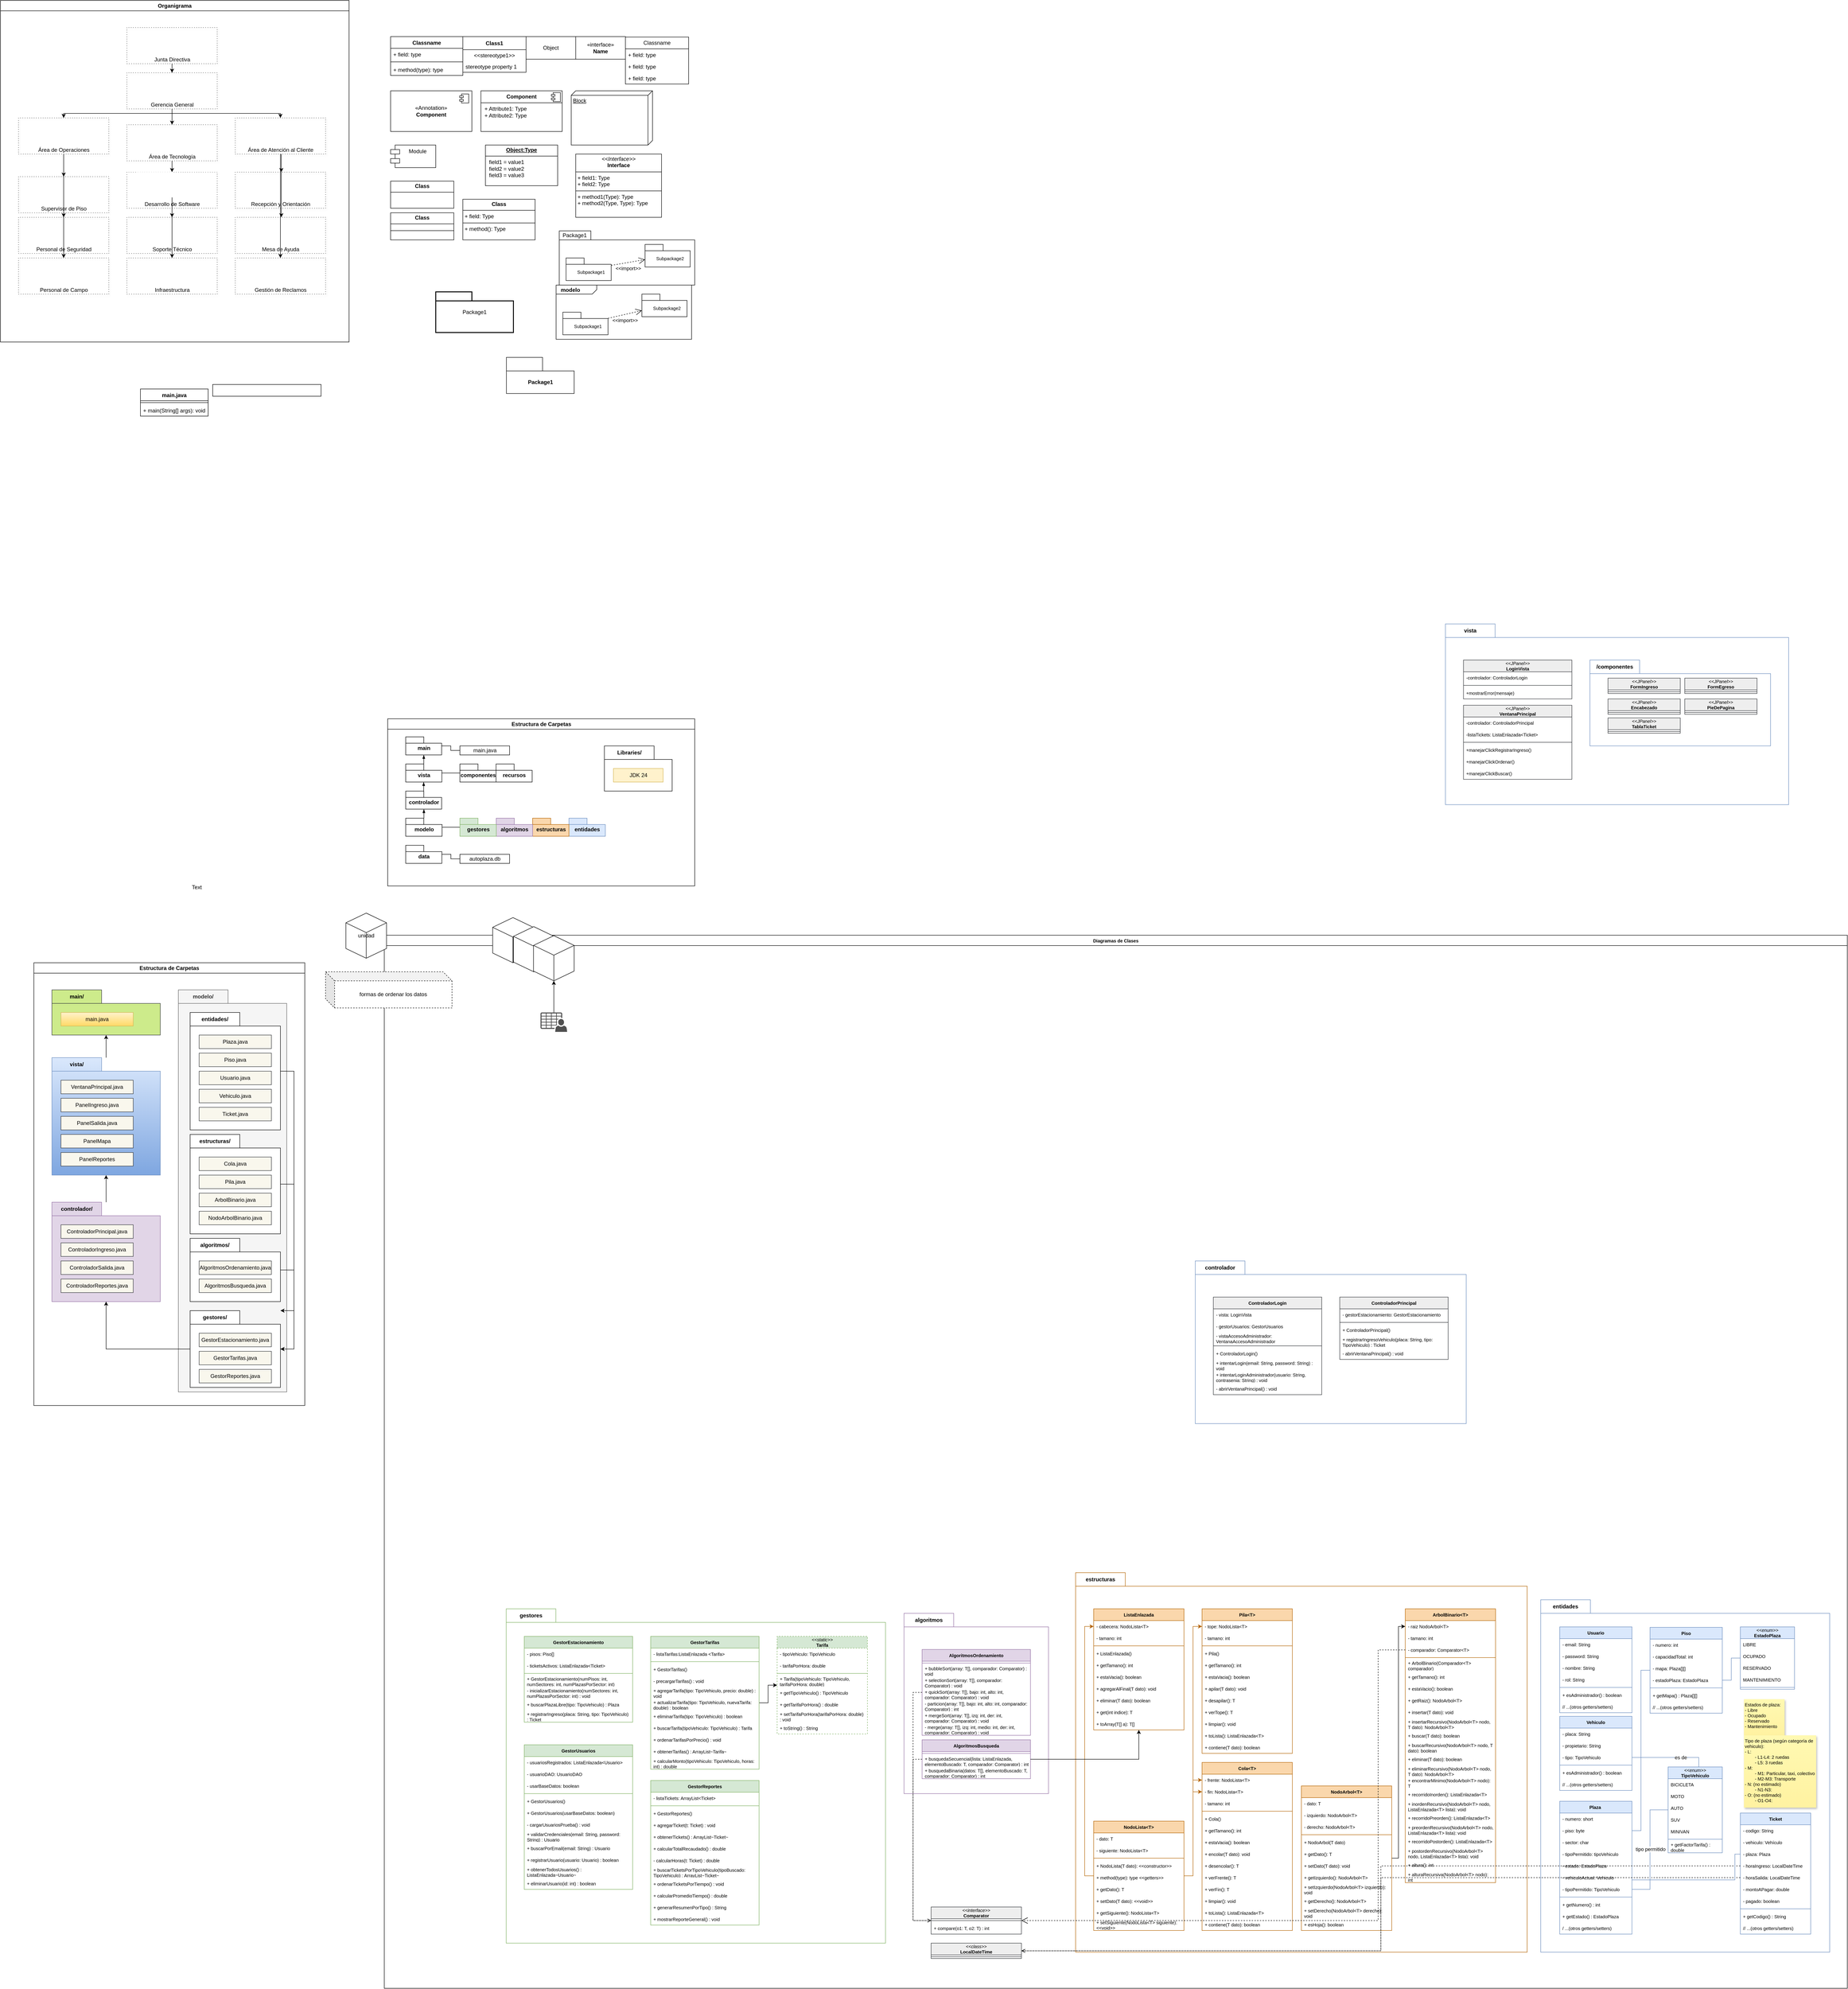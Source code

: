 <mxfile version="28.2.7">
  <diagram name="Página-1" id="cIHU0dxXWqZWaOvObGlX">
    <mxGraphModel dx="1836" dy="2153" grid="1" gridSize="10" guides="1" tooltips="1" connect="1" arrows="1" fold="1" page="1" pageScale="1" pageWidth="827" pageHeight="1169" math="0" shadow="0">
      <root>
        <mxCell id="0" />
        <mxCell id="1" style="" parent="0" />
        <mxCell id="vrDfNK2nrc3gdXkp-nxU-1" value="Classname" style="swimlane;fontStyle=1;align=center;verticalAlign=top;childLayout=stackLayout;horizontal=1;startSize=26;horizontalStack=0;resizeParent=1;resizeParentMax=0;resizeLast=0;collapsible=1;marginBottom=0;whiteSpace=wrap;html=1;" parent="1" vertex="1">
          <mxGeometry x="904" y="-820" width="160" height="86" as="geometry" />
        </mxCell>
        <mxCell id="vrDfNK2nrc3gdXkp-nxU-2" value="+ field: type" style="text;strokeColor=none;fillColor=none;align=left;verticalAlign=top;spacingLeft=4;spacingRight=4;overflow=hidden;rotatable=0;points=[[0,0.5],[1,0.5]];portConstraint=eastwest;whiteSpace=wrap;html=1;" parent="vrDfNK2nrc3gdXkp-nxU-1" vertex="1">
          <mxGeometry y="26" width="160" height="26" as="geometry" />
        </mxCell>
        <mxCell id="vrDfNK2nrc3gdXkp-nxU-3" value="" style="line;strokeWidth=1;fillColor=none;align=left;verticalAlign=middle;spacingTop=-1;spacingLeft=3;spacingRight=3;rotatable=0;labelPosition=right;points=[];portConstraint=eastwest;strokeColor=inherit;" parent="vrDfNK2nrc3gdXkp-nxU-1" vertex="1">
          <mxGeometry y="52" width="160" height="8" as="geometry" />
        </mxCell>
        <mxCell id="vrDfNK2nrc3gdXkp-nxU-4" value="+ method(type): type" style="text;strokeColor=none;fillColor=none;align=left;verticalAlign=top;spacingLeft=4;spacingRight=4;overflow=hidden;rotatable=0;points=[[0,0.5],[1,0.5]];portConstraint=eastwest;whiteSpace=wrap;html=1;" parent="vrDfNK2nrc3gdXkp-nxU-1" vertex="1">
          <mxGeometry y="60" width="160" height="26" as="geometry" />
        </mxCell>
        <mxCell id="vrDfNK2nrc3gdXkp-nxU-5" value="Class1" style="swimlane;fontStyle=1;align=center;verticalAlign=middle;childLayout=stackLayout;horizontal=1;startSize=29;horizontalStack=0;resizeParent=1;resizeParentMax=0;resizeLast=0;collapsible=0;marginBottom=0;html=1;whiteSpace=wrap;" parent="1" vertex="1">
          <mxGeometry x="1064" y="-820" width="140" height="79" as="geometry" />
        </mxCell>
        <mxCell id="vrDfNK2nrc3gdXkp-nxU-6" value="&amp;lt;&amp;lt;stereotype1&amp;gt;&amp;gt;" style="text;html=1;strokeColor=none;fillColor=none;align=center;verticalAlign=middle;spacingLeft=4;spacingRight=4;overflow=hidden;rotatable=0;points=[[0,0.5],[1,0.5]];portConstraint=eastwest;whiteSpace=wrap;" parent="vrDfNK2nrc3gdXkp-nxU-5" vertex="1">
          <mxGeometry y="29" width="140" height="25" as="geometry" />
        </mxCell>
        <mxCell id="vrDfNK2nrc3gdXkp-nxU-7" value="stereotype property 1" style="text;html=1;strokeColor=none;fillColor=none;align=left;verticalAlign=middle;spacingLeft=4;spacingRight=4;overflow=hidden;rotatable=0;points=[[0,0.5],[1,0.5]];portConstraint=eastwest;whiteSpace=wrap;" parent="vrDfNK2nrc3gdXkp-nxU-5" vertex="1">
          <mxGeometry y="54" width="140" height="25" as="geometry" />
        </mxCell>
        <mxCell id="vrDfNK2nrc3gdXkp-nxU-9" value="Object" style="html=1;whiteSpace=wrap;" parent="1" vertex="1">
          <mxGeometry x="1204" y="-820" width="110" height="50" as="geometry" />
        </mxCell>
        <mxCell id="vrDfNK2nrc3gdXkp-nxU-10" value="&amp;laquo;interface&amp;raquo;&lt;br&gt;&lt;b&gt;Name&lt;/b&gt;" style="html=1;whiteSpace=wrap;" parent="1" vertex="1">
          <mxGeometry x="1314" y="-820" width="110" height="50" as="geometry" />
        </mxCell>
        <mxCell id="vrDfNK2nrc3gdXkp-nxU-11" value="Classname" style="swimlane;fontStyle=0;childLayout=stackLayout;horizontal=1;startSize=26;fillColor=none;horizontalStack=0;resizeParent=1;resizeParentMax=0;resizeLast=0;collapsible=1;marginBottom=0;whiteSpace=wrap;html=1;" parent="1" vertex="1">
          <mxGeometry x="1424" y="-819" width="140" height="104" as="geometry" />
        </mxCell>
        <mxCell id="vrDfNK2nrc3gdXkp-nxU-12" value="+ field: type" style="text;strokeColor=none;fillColor=none;align=left;verticalAlign=top;spacingLeft=4;spacingRight=4;overflow=hidden;rotatable=0;points=[[0,0.5],[1,0.5]];portConstraint=eastwest;whiteSpace=wrap;html=1;" parent="vrDfNK2nrc3gdXkp-nxU-11" vertex="1">
          <mxGeometry y="26" width="140" height="26" as="geometry" />
        </mxCell>
        <mxCell id="vrDfNK2nrc3gdXkp-nxU-13" value="+ field: type" style="text;strokeColor=none;fillColor=none;align=left;verticalAlign=top;spacingLeft=4;spacingRight=4;overflow=hidden;rotatable=0;points=[[0,0.5],[1,0.5]];portConstraint=eastwest;whiteSpace=wrap;html=1;" parent="vrDfNK2nrc3gdXkp-nxU-11" vertex="1">
          <mxGeometry y="52" width="140" height="26" as="geometry" />
        </mxCell>
        <mxCell id="vrDfNK2nrc3gdXkp-nxU-14" value="+ field: type" style="text;strokeColor=none;fillColor=none;align=left;verticalAlign=top;spacingLeft=4;spacingRight=4;overflow=hidden;rotatable=0;points=[[0,0.5],[1,0.5]];portConstraint=eastwest;whiteSpace=wrap;html=1;" parent="vrDfNK2nrc3gdXkp-nxU-11" vertex="1">
          <mxGeometry y="78" width="140" height="26" as="geometry" />
        </mxCell>
        <mxCell id="vrDfNK2nrc3gdXkp-nxU-16" value="&amp;laquo;Annotation&amp;raquo;&lt;br/&gt;&lt;b&gt;Component&lt;/b&gt;" style="html=1;dropTarget=0;whiteSpace=wrap;" parent="1" vertex="1">
          <mxGeometry x="904" y="-700" width="180" height="90" as="geometry" />
        </mxCell>
        <mxCell id="vrDfNK2nrc3gdXkp-nxU-17" value="" style="shape=module;jettyWidth=8;jettyHeight=4;" parent="vrDfNK2nrc3gdXkp-nxU-16" vertex="1">
          <mxGeometry x="1" width="20" height="20" relative="1" as="geometry">
            <mxPoint x="-27" y="7" as="offset" />
          </mxGeometry>
        </mxCell>
        <mxCell id="vrDfNK2nrc3gdXkp-nxU-18" value="&lt;p style=&quot;margin:0px;margin-top:6px;text-align:center;&quot;&gt;&lt;b&gt;Component&lt;/b&gt;&lt;/p&gt;&lt;hr size=&quot;1&quot; style=&quot;border-style:solid;&quot;/&gt;&lt;p style=&quot;margin:0px;margin-left:8px;&quot;&gt;+ Attribute1: Type&lt;br/&gt;+ Attribute2: Type&lt;/p&gt;" style="align=left;overflow=fill;html=1;dropTarget=0;whiteSpace=wrap;" parent="1" vertex="1">
          <mxGeometry x="1104" y="-700" width="180" height="90" as="geometry" />
        </mxCell>
        <mxCell id="vrDfNK2nrc3gdXkp-nxU-19" value="" style="shape=component;jettyWidth=8;jettyHeight=4;" parent="vrDfNK2nrc3gdXkp-nxU-18" vertex="1">
          <mxGeometry x="1" width="20" height="20" relative="1" as="geometry">
            <mxPoint x="-24" y="4" as="offset" />
          </mxGeometry>
        </mxCell>
        <mxCell id="vrDfNK2nrc3gdXkp-nxU-20" value="Block" style="verticalAlign=top;align=left;spacingTop=8;spacingLeft=2;spacingRight=12;shape=cube;size=10;direction=south;fontStyle=4;html=1;whiteSpace=wrap;" parent="1" vertex="1">
          <mxGeometry x="1304" y="-700" width="180" height="120" as="geometry" />
        </mxCell>
        <mxCell id="vrDfNK2nrc3gdXkp-nxU-21" value="Module" style="shape=module;align=left;spacingLeft=20;align=center;verticalAlign=top;whiteSpace=wrap;html=1;" parent="1" vertex="1">
          <mxGeometry x="904" y="-580" width="100" height="50" as="geometry" />
        </mxCell>
        <mxCell id="vrDfNK2nrc3gdXkp-nxU-23" value="&lt;p style=&quot;margin:0px;margin-top:4px;text-align:center;text-decoration:underline;&quot;&gt;&lt;b&gt;Object:Type&lt;/b&gt;&lt;/p&gt;&lt;hr size=&quot;1&quot; style=&quot;border-style:solid;&quot;/&gt;&lt;p style=&quot;margin:0px;margin-left:8px;&quot;&gt;field1 = value1&lt;br/&gt;field2 = value2&lt;br&gt;field3 = value3&lt;/p&gt;" style="verticalAlign=top;align=left;overflow=fill;html=1;whiteSpace=wrap;" parent="1" vertex="1">
          <mxGeometry x="1114" y="-580" width="160" height="90" as="geometry" />
        </mxCell>
        <mxCell id="vrDfNK2nrc3gdXkp-nxU-24" value="&lt;p style=&quot;margin:0px;margin-top:4px;text-align:center;&quot;&gt;&lt;b&gt;Class&lt;/b&gt;&lt;/p&gt;&lt;hr size=&quot;1&quot; style=&quot;border-style:solid;&quot;/&gt;&lt;div style=&quot;height:2px;&quot;&gt;&lt;/div&gt;" style="verticalAlign=top;align=left;overflow=fill;html=1;whiteSpace=wrap;" parent="1" vertex="1">
          <mxGeometry x="904" y="-500" width="140" height="60" as="geometry" />
        </mxCell>
        <mxCell id="vrDfNK2nrc3gdXkp-nxU-25" value="&lt;p style=&quot;margin:0px;margin-top:4px;text-align:center;&quot;&gt;&lt;b&gt;Class&lt;/b&gt;&lt;/p&gt;&lt;hr size=&quot;1&quot; style=&quot;border-style:solid;&quot;/&gt;&lt;div style=&quot;height:2px;&quot;&gt;&lt;/div&gt;&lt;hr size=&quot;1&quot; style=&quot;border-style:solid;&quot;/&gt;&lt;div style=&quot;height:2px;&quot;&gt;&lt;/div&gt;" style="verticalAlign=top;align=left;overflow=fill;html=1;whiteSpace=wrap;" parent="1" vertex="1">
          <mxGeometry x="904" y="-430" width="140" height="60" as="geometry" />
        </mxCell>
        <mxCell id="vrDfNK2nrc3gdXkp-nxU-26" value="&lt;p style=&quot;margin:0px;margin-top:4px;text-align:center;&quot;&gt;&lt;b&gt;Class&lt;/b&gt;&lt;/p&gt;&lt;hr size=&quot;1&quot; style=&quot;border-style:solid;&quot;/&gt;&lt;p style=&quot;margin:0px;margin-left:4px;&quot;&gt;+ field: Type&lt;/p&gt;&lt;hr size=&quot;1&quot; style=&quot;border-style:solid;&quot;/&gt;&lt;p style=&quot;margin:0px;margin-left:4px;&quot;&gt;+ method(): Type&lt;/p&gt;" style="verticalAlign=top;align=left;overflow=fill;html=1;whiteSpace=wrap;" parent="1" vertex="1">
          <mxGeometry x="1064" y="-460" width="160" height="90" as="geometry" />
        </mxCell>
        <mxCell id="vrDfNK2nrc3gdXkp-nxU-28" value="&lt;p style=&quot;margin:0px;margin-top:4px;text-align:center;&quot;&gt;&lt;i&gt;&amp;lt;&amp;lt;Interface&amp;gt;&amp;gt;&lt;/i&gt;&lt;br/&gt;&lt;b&gt;Interface&lt;/b&gt;&lt;/p&gt;&lt;hr size=&quot;1&quot; style=&quot;border-style:solid;&quot;/&gt;&lt;p style=&quot;margin:0px;margin-left:4px;&quot;&gt;+ field1: Type&lt;br/&gt;+ field2: Type&lt;/p&gt;&lt;hr size=&quot;1&quot; style=&quot;border-style:solid;&quot;/&gt;&lt;p style=&quot;margin:0px;margin-left:4px;&quot;&gt;+ method1(Type): Type&lt;br/&gt;+ method2(Type, Type): Type&lt;/p&gt;" style="verticalAlign=top;align=left;overflow=fill;html=1;whiteSpace=wrap;" parent="1" vertex="1">
          <mxGeometry x="1314" y="-560" width="190" height="140" as="geometry" />
        </mxCell>
        <mxCell id="vrDfNK2nrc3gdXkp-nxU-62" value="Package1" style="shape=folder;xSize=90;align=left;spacingLeft=10;align=left;verticalAlign=top;spacingLeft=5;spacingTop=-4;tabWidth=70;tabHeight=20;tabPosition=left;html=1;recursiveResize=0;" parent="1" vertex="1">
          <mxGeometry x="1277.5" y="-390" width="300" height="120" as="geometry" />
        </mxCell>
        <mxCell id="vrDfNK2nrc3gdXkp-nxU-63" value="&#xa;Subpackage1" style="strokeColor=inherit;fillColor=inherit;gradientColor=inherit;shape=folder;spacingLeft=10;tabWidth=40;tabHeight=14;tabPosition=left;fontSize=10;html=1;whiteSpace=wrap;" parent="vrDfNK2nrc3gdXkp-nxU-62" vertex="1">
          <mxGeometry x="15" y="60" width="100" height="50" as="geometry" />
        </mxCell>
        <mxCell id="vrDfNK2nrc3gdXkp-nxU-64" value="&#xa;Subpackage2" style="strokeColor=inherit;fillColor=inherit;gradientColor=inherit;shape=folder;spacingLeft=10;tabWidth=40;tabHeight=14;tabPosition=left;fontSize=10;html=1;whiteSpace=wrap;" parent="vrDfNK2nrc3gdXkp-nxU-62" vertex="1">
          <mxGeometry x="190" y="30" width="100" height="50" as="geometry" />
        </mxCell>
        <mxCell id="vrDfNK2nrc3gdXkp-nxU-65" value="&amp;lt;&amp;lt;import&amp;gt;&amp;gt;" style="strokeColor=inherit;fillColor=inherit;gradientColor=inherit;edgeStyle=none;endArrow=open;dashed=1;verticalAlign=top;labelBackgroundColor=none;endSize=12;html=1;rounded=0;" parent="vrDfNK2nrc3gdXkp-nxU-62" source="vrDfNK2nrc3gdXkp-nxU-63" target="vrDfNK2nrc3gdXkp-nxU-64" edge="1">
          <mxGeometry relative="1" as="geometry" />
        </mxCell>
        <mxCell id="vrDfNK2nrc3gdXkp-nxU-70" value="Package1" style="shape=folder;tabWidth=80;tabHeight=20;tabPosition=left;strokeWidth=2;html=1;whiteSpace=wrap;align=center;" parent="1" vertex="1">
          <mxGeometry x="1004" y="-255" width="172" height="90" as="geometry" />
        </mxCell>
        <mxCell id="vrDfNK2nrc3gdXkp-nxU-61" value="Package1" style="shape=folder;fontStyle=1;tabWidth=80;tabHeight=30;tabPosition=left;html=1;boundedLbl=1;whiteSpace=wrap;" parent="1" vertex="1">
          <mxGeometry x="1160.5" y="-110" width="150" height="80" as="geometry" />
        </mxCell>
        <mxCell id="vrDfNK2nrc3gdXkp-nxU-77" value="&lt;p style=&quot;margin:0px;margin-top:4px;margin-left:10px;text-align:left;&quot;&gt;&lt;b&gt;modelo&lt;/b&gt;&lt;/p&gt;" style="html=1;shape=mxgraph.sysml.package;xSize=90;align=left;spacingLeft=10;overflow=fill;recursiveResize=0;" parent="1" vertex="1">
          <mxGeometry x="1270.5" y="-270" width="300" height="120" as="geometry" />
        </mxCell>
        <mxCell id="vrDfNK2nrc3gdXkp-nxU-78" value="&#xa;Subpackage1" style="strokeColor=inherit;fillColor=inherit;gradientColor=inherit;shape=folder;spacingLeft=10;tabWidth=40;tabHeight=14;tabPosition=left;fontSize=10;html=1;whiteSpace=wrap;" parent="vrDfNK2nrc3gdXkp-nxU-77" vertex="1">
          <mxGeometry x="15" y="60" width="100" height="50" as="geometry" />
        </mxCell>
        <mxCell id="vrDfNK2nrc3gdXkp-nxU-79" value="&#xa;Subpackage2" style="strokeColor=inherit;fillColor=inherit;gradientColor=inherit;shape=folder;spacingLeft=10;tabWidth=40;tabHeight=14;tabPosition=left;fontSize=10;html=1;whiteSpace=wrap;" parent="vrDfNK2nrc3gdXkp-nxU-77" vertex="1">
          <mxGeometry x="190" y="20" width="100" height="50" as="geometry" />
        </mxCell>
        <mxCell id="vrDfNK2nrc3gdXkp-nxU-80" value="&amp;lt;&amp;lt;import&amp;gt;&amp;gt;" style="strokeColor=inherit;fillColor=inherit;gradientColor=inherit;edgeStyle=none;endArrow=open;dashed=1;verticalAlign=top;labelBackgroundColor=none;endSize=12;html=1;rounded=0;" parent="vrDfNK2nrc3gdXkp-nxU-77" source="vrDfNK2nrc3gdXkp-nxU-78" target="vrDfNK2nrc3gdXkp-nxU-79" edge="1">
          <mxGeometry relative="1" as="geometry" />
        </mxCell>
        <mxCell id="wcQ3GJ2d_ISAX4huMk6m-1" value="Organigrama" style="swimlane;whiteSpace=wrap;html=1;" parent="1" vertex="1">
          <mxGeometry x="40" y="-900" width="772" height="756" as="geometry" />
        </mxCell>
        <mxCell id="wcQ3GJ2d_ISAX4huMk6m-113" style="edgeStyle=elbowEdgeStyle;rounded=0;orthogonalLoop=1;jettySize=auto;html=1;entryX=0.5;entryY=0;entryDx=0;entryDy=0;elbow=vertical;" parent="wcQ3GJ2d_ISAX4huMk6m-1" source="wcQ3GJ2d_ISAX4huMk6m-12" target="wcQ3GJ2d_ISAX4huMk6m-31" edge="1">
          <mxGeometry relative="1" as="geometry" />
        </mxCell>
        <mxCell id="wcQ3GJ2d_ISAX4huMk6m-115" style="edgeStyle=elbowEdgeStyle;rounded=0;orthogonalLoop=1;jettySize=auto;html=1;elbow=vertical;entryX=0.5;entryY=0;entryDx=0;entryDy=0;" parent="wcQ3GJ2d_ISAX4huMk6m-1" source="wcQ3GJ2d_ISAX4huMk6m-12" target="wcQ3GJ2d_ISAX4huMk6m-37" edge="1">
          <mxGeometry relative="1" as="geometry">
            <mxPoint x="650" y="240" as="targetPoint" />
          </mxGeometry>
        </mxCell>
        <mxCell id="wcQ3GJ2d_ISAX4huMk6m-12" value="" style="swimlane;startSize=0;rounded=1;arcSize=50;glass=0;strokeColor=default;shadow=1;swimlaneLine=0;dashed=1;dashPattern=1 4;" parent="wcQ3GJ2d_ISAX4huMk6m-1" vertex="1">
          <mxGeometry x="280" y="160" width="200" height="80" as="geometry">
            <mxRectangle x="280" y="180" width="50" height="40" as="alternateBounds" />
          </mxGeometry>
        </mxCell>
        <mxCell id="wcQ3GJ2d_ISAX4huMk6m-13" value="Gerencia General" style="text;html=1;align=center;verticalAlign=bottom;resizable=0;points=[];autosize=1;strokeColor=none;fillColor=none;" parent="wcQ3GJ2d_ISAX4huMk6m-12" vertex="1">
          <mxGeometry x="40" y="50" width="120" height="30" as="geometry" />
        </mxCell>
        <mxCell id="wcQ3GJ2d_ISAX4huMk6m-7" value="" style="shape=image;html=1;verticalAlign=top;verticalLabelPosition=bottom;labelBackgroundColor=#ffffff;imageAspect=0;aspect=fixed;image=https://icons.diagrams.net/icon-cache1/Ionicons-2627/icon-person-stalker-1371.svg;clipPath=inset(12% 6.33% 28.33% 6%);" parent="wcQ3GJ2d_ISAX4huMk6m-12" vertex="1">
          <mxGeometry x="20" width="82" height="55.808" as="geometry" />
        </mxCell>
        <mxCell id="wcQ3GJ2d_ISAX4huMk6m-6" value="" style="shape=image;html=1;verticalAlign=top;verticalLabelPosition=bottom;labelBackgroundColor=#ffffff;imageAspect=0;aspect=fixed;image=https://icons.diagrams.net/icon-cache1/Ionicons-2627/icon-ios7-person-1293.svg;clipPath=inset(18.33% 18.67% 18.67% 18.33%);" parent="wcQ3GJ2d_ISAX4huMk6m-12" vertex="1">
          <mxGeometry x="120" y="10" width="45.81" height="45.81" as="geometry" />
        </mxCell>
        <mxCell id="wcQ3GJ2d_ISAX4huMk6m-5" value=" " style="shape=image;html=1;verticalAlign=top;verticalLabelPosition=bottom;labelBackgroundColor=#ffffff;imageAspect=0;aspect=fixed;image=https://icons.diagrams.net/icon-cache1/Ionicons-2627/icon-person-1372.svg;clipPath=inset(12% 12.33% 12.33% 12%);" parent="wcQ3GJ2d_ISAX4huMk6m-12" vertex="1">
          <mxGeometry x="89.5" y="10" width="45.81" height="45.81" as="geometry" />
        </mxCell>
        <mxCell id="wcQ3GJ2d_ISAX4huMk6m-14" value=" " style="shape=image;html=1;verticalAlign=top;verticalLabelPosition=bottom;labelBackgroundColor=#ffffff;imageAspect=0;aspect=fixed;image=https://icons.diagrams.net/icon-cache1/Ionicons-2627/icon-person-1372.svg;clipPath=inset(12% 12.33% 12.33% 12%);" parent="wcQ3GJ2d_ISAX4huMk6m-12" vertex="1">
          <mxGeometry x="150" y="10" width="45.81" height="45.81" as="geometry" />
        </mxCell>
        <mxCell id="wcQ3GJ2d_ISAX4huMk6m-15" value="" style="swimlane;startSize=0;rounded=1;arcSize=50;glass=0;strokeColor=default;shadow=1;swimlaneLine=0;dashed=1;dashPattern=1 4;" parent="wcQ3GJ2d_ISAX4huMk6m-1" vertex="1">
          <mxGeometry x="280" y="60" width="200" height="80" as="geometry">
            <mxRectangle x="280" y="180" width="50" height="40" as="alternateBounds" />
          </mxGeometry>
        </mxCell>
        <mxCell id="wcQ3GJ2d_ISAX4huMk6m-16" value="Junta Directiva" style="text;html=1;align=center;verticalAlign=bottom;resizable=0;points=[];autosize=1;strokeColor=none;fillColor=none;" parent="wcQ3GJ2d_ISAX4huMk6m-15" vertex="1">
          <mxGeometry x="49.99" y="50" width="100" height="30" as="geometry" />
        </mxCell>
        <mxCell id="wcQ3GJ2d_ISAX4huMk6m-21" value="" style="shape=image;html=1;verticalAlign=top;verticalLabelPosition=bottom;labelBackgroundColor=#ffffff;imageAspect=0;aspect=fixed;image=https://icons.diagrams.net/icon-cache1/Ionicons-2627/icon-ios7-person-1293.svg;clipPath=inset(18.33% 18.67% 18.67% 18.33%);" parent="wcQ3GJ2d_ISAX4huMk6m-15" vertex="1">
          <mxGeometry x="72.09" width="55.81" height="55.81" as="geometry" />
        </mxCell>
        <mxCell id="wcQ3GJ2d_ISAX4huMk6m-22" value=" " style="shape=image;html=1;verticalAlign=top;verticalLabelPosition=bottom;labelBackgroundColor=#ffffff;imageAspect=0;aspect=fixed;image=https://icons.diagrams.net/icon-cache1/Ionicons-2627/icon-person-1372.svg;clipPath=inset(12% 12.33% 12.33% 12%);" parent="wcQ3GJ2d_ISAX4huMk6m-15" vertex="1">
          <mxGeometry x="30" width="55.81" height="55.81" as="geometry" />
        </mxCell>
        <mxCell id="wcQ3GJ2d_ISAX4huMk6m-23" value=" " style="shape=image;html=1;verticalAlign=top;verticalLabelPosition=bottom;labelBackgroundColor=#ffffff;imageAspect=0;aspect=fixed;image=https://icons.diagrams.net/icon-cache1/Ionicons-2627/icon-person-1372.svg;clipPath=inset(12% 12.33% 12.33% 12%);" parent="wcQ3GJ2d_ISAX4huMk6m-15" vertex="1">
          <mxGeometry x="120" width="55.81" height="55.81" as="geometry" />
        </mxCell>
        <mxCell id="wcQ3GJ2d_ISAX4huMk6m-110" style="edgeStyle=elbowEdgeStyle;rounded=0;orthogonalLoop=1;jettySize=auto;html=1;entryX=0.5;entryY=0;entryDx=0;entryDy=0;" parent="wcQ3GJ2d_ISAX4huMk6m-1" source="wcQ3GJ2d_ISAX4huMk6m-24" target="wcQ3GJ2d_ISAX4huMk6m-62" edge="1">
          <mxGeometry relative="1" as="geometry" />
        </mxCell>
        <mxCell id="wcQ3GJ2d_ISAX4huMk6m-111" style="edgeStyle=elbowEdgeStyle;rounded=0;orthogonalLoop=1;jettySize=auto;html=1;entryX=0.5;entryY=0;entryDx=0;entryDy=0;" parent="wcQ3GJ2d_ISAX4huMk6m-1" source="wcQ3GJ2d_ISAX4huMk6m-24" target="wcQ3GJ2d_ISAX4huMk6m-68" edge="1">
          <mxGeometry relative="1" as="geometry" />
        </mxCell>
        <mxCell id="wcQ3GJ2d_ISAX4huMk6m-112" style="edgeStyle=elbowEdgeStyle;rounded=0;orthogonalLoop=1;jettySize=auto;html=1;entryX=0.5;entryY=0;entryDx=0;entryDy=0;" parent="wcQ3GJ2d_ISAX4huMk6m-1" source="wcQ3GJ2d_ISAX4huMk6m-24" target="wcQ3GJ2d_ISAX4huMk6m-74" edge="1">
          <mxGeometry relative="1" as="geometry" />
        </mxCell>
        <mxCell id="wcQ3GJ2d_ISAX4huMk6m-24" value="" style="swimlane;startSize=0;rounded=1;arcSize=50;glass=0;strokeColor=default;shadow=1;swimlaneLine=0;dashed=1;dashPattern=1 4;" parent="wcQ3GJ2d_ISAX4huMk6m-1" vertex="1">
          <mxGeometry x="280" y="275" width="200" height="80" as="geometry">
            <mxRectangle x="280" y="180" width="50" height="40" as="alternateBounds" />
          </mxGeometry>
        </mxCell>
        <mxCell id="wcQ3GJ2d_ISAX4huMk6m-25" value="Área de Tecnología" style="text;html=1;align=center;verticalAlign=bottom;resizable=0;points=[];autosize=1;strokeColor=none;fillColor=none;" parent="wcQ3GJ2d_ISAX4huMk6m-24" vertex="1">
          <mxGeometry x="35" y="50" width="130" height="30" as="geometry" />
        </mxCell>
        <mxCell id="wcQ3GJ2d_ISAX4huMk6m-26" value="" style="shape=image;html=1;verticalAlign=top;verticalLabelPosition=bottom;labelBackgroundColor=#ffffff;imageAspect=0;aspect=fixed;image=https://icons.diagrams.net/icon-cache1/Ionicons-2627/icon-person-stalker-1371.svg;clipPath=inset(12% 6.33% 28.33% 6%);" parent="wcQ3GJ2d_ISAX4huMk6m-24" vertex="1">
          <mxGeometry x="20" width="82" height="55.808" as="geometry" />
        </mxCell>
        <mxCell id="wcQ3GJ2d_ISAX4huMk6m-27" value="" style="shape=image;html=1;verticalAlign=top;verticalLabelPosition=bottom;labelBackgroundColor=#ffffff;imageAspect=0;aspect=fixed;image=https://icons.diagrams.net/icon-cache1/Ionicons-2627/icon-ios7-person-1293.svg;clipPath=inset(18.33% 18.67% 18.67% 18.33%);" parent="wcQ3GJ2d_ISAX4huMk6m-24" vertex="1">
          <mxGeometry x="120" y="10" width="45.81" height="45.81" as="geometry" />
        </mxCell>
        <mxCell id="wcQ3GJ2d_ISAX4huMk6m-28" value=" " style="shape=image;html=1;verticalAlign=top;verticalLabelPosition=bottom;labelBackgroundColor=#ffffff;imageAspect=0;aspect=fixed;image=https://icons.diagrams.net/icon-cache1/Ionicons-2627/icon-person-1372.svg;clipPath=inset(12% 12.33% 12.33% 12%);" parent="wcQ3GJ2d_ISAX4huMk6m-24" vertex="1">
          <mxGeometry x="89.5" y="10" width="45.81" height="45.81" as="geometry" />
        </mxCell>
        <mxCell id="wcQ3GJ2d_ISAX4huMk6m-29" value=" " style="shape=image;html=1;verticalAlign=top;verticalLabelPosition=bottom;labelBackgroundColor=#ffffff;imageAspect=0;aspect=fixed;image=https://icons.diagrams.net/icon-cache1/Ionicons-2627/icon-person-1372.svg;clipPath=inset(12% 12.33% 12.33% 12%);" parent="wcQ3GJ2d_ISAX4huMk6m-24" vertex="1">
          <mxGeometry x="150" y="10" width="45.81" height="45.81" as="geometry" />
        </mxCell>
        <mxCell id="wcQ3GJ2d_ISAX4huMk6m-116" style="edgeStyle=elbowEdgeStyle;rounded=0;orthogonalLoop=1;jettySize=auto;html=1;entryX=0.5;entryY=0;entryDx=0;entryDy=0;" parent="wcQ3GJ2d_ISAX4huMk6m-1" source="wcQ3GJ2d_ISAX4huMk6m-31" target="wcQ3GJ2d_ISAX4huMk6m-44" edge="1">
          <mxGeometry relative="1" as="geometry" />
        </mxCell>
        <mxCell id="wcQ3GJ2d_ISAX4huMk6m-118" style="edgeStyle=elbowEdgeStyle;rounded=0;orthogonalLoop=1;jettySize=auto;html=1;entryX=0.5;entryY=0;entryDx=0;entryDy=0;" parent="wcQ3GJ2d_ISAX4huMk6m-1" source="wcQ3GJ2d_ISAX4huMk6m-31" target="wcQ3GJ2d_ISAX4huMk6m-50" edge="1">
          <mxGeometry relative="1" as="geometry" />
        </mxCell>
        <mxCell id="wcQ3GJ2d_ISAX4huMk6m-121" style="edgeStyle=elbowEdgeStyle;rounded=0;orthogonalLoop=1;jettySize=auto;html=1;entryX=0.5;entryY=0;entryDx=0;entryDy=0;" parent="wcQ3GJ2d_ISAX4huMk6m-1" source="wcQ3GJ2d_ISAX4huMk6m-31" target="wcQ3GJ2d_ISAX4huMk6m-56" edge="1">
          <mxGeometry relative="1" as="geometry" />
        </mxCell>
        <mxCell id="wcQ3GJ2d_ISAX4huMk6m-31" value="" style="swimlane;startSize=0;rounded=1;arcSize=50;glass=0;strokeColor=default;shadow=1;swimlaneLine=0;dashed=1;dashPattern=1 4;" parent="wcQ3GJ2d_ISAX4huMk6m-1" vertex="1">
          <mxGeometry x="40" y="260" width="200" height="80" as="geometry">
            <mxRectangle x="280" y="180" width="50" height="40" as="alternateBounds" />
          </mxGeometry>
        </mxCell>
        <mxCell id="wcQ3GJ2d_ISAX4huMk6m-32" value="Área de Operaciones" style="text;html=1;align=center;verticalAlign=bottom;resizable=0;points=[];autosize=1;strokeColor=none;fillColor=none;" parent="wcQ3GJ2d_ISAX4huMk6m-31" vertex="1">
          <mxGeometry x="30" y="50" width="140" height="30" as="geometry" />
        </mxCell>
        <mxCell id="wcQ3GJ2d_ISAX4huMk6m-33" value="" style="shape=image;html=1;verticalAlign=top;verticalLabelPosition=bottom;labelBackgroundColor=#ffffff;imageAspect=0;aspect=fixed;image=https://icons.diagrams.net/icon-cache1/Ionicons-2627/icon-person-stalker-1371.svg;clipPath=inset(12% 6.33% 28.33% 6%);" parent="wcQ3GJ2d_ISAX4huMk6m-31" vertex="1">
          <mxGeometry x="20" width="82" height="55.808" as="geometry" />
        </mxCell>
        <mxCell id="wcQ3GJ2d_ISAX4huMk6m-34" value="" style="shape=image;html=1;verticalAlign=top;verticalLabelPosition=bottom;labelBackgroundColor=#ffffff;imageAspect=0;aspect=fixed;image=https://icons.diagrams.net/icon-cache1/Ionicons-2627/icon-ios7-person-1293.svg;clipPath=inset(18.33% 18.67% 18.67% 18.33%);" parent="wcQ3GJ2d_ISAX4huMk6m-31" vertex="1">
          <mxGeometry x="120" y="10" width="45.81" height="45.81" as="geometry" />
        </mxCell>
        <mxCell id="wcQ3GJ2d_ISAX4huMk6m-35" value=" " style="shape=image;html=1;verticalAlign=top;verticalLabelPosition=bottom;labelBackgroundColor=#ffffff;imageAspect=0;aspect=fixed;image=https://icons.diagrams.net/icon-cache1/Ionicons-2627/icon-person-1372.svg;clipPath=inset(12% 12.33% 12.33% 12%);" parent="wcQ3GJ2d_ISAX4huMk6m-31" vertex="1">
          <mxGeometry x="89.5" y="10" width="45.81" height="45.81" as="geometry" />
        </mxCell>
        <mxCell id="wcQ3GJ2d_ISAX4huMk6m-36" value=" " style="shape=image;html=1;verticalAlign=top;verticalLabelPosition=bottom;labelBackgroundColor=#ffffff;imageAspect=0;aspect=fixed;image=https://icons.diagrams.net/icon-cache1/Ionicons-2627/icon-person-1372.svg;clipPath=inset(12% 12.33% 12.33% 12%);" parent="wcQ3GJ2d_ISAX4huMk6m-31" vertex="1">
          <mxGeometry x="150" y="10" width="45.81" height="45.81" as="geometry" />
        </mxCell>
        <mxCell id="wcQ3GJ2d_ISAX4huMk6m-125" style="edgeStyle=elbowEdgeStyle;rounded=0;orthogonalLoop=1;jettySize=auto;html=1;entryX=1;entryY=0;entryDx=0;entryDy=0;" parent="wcQ3GJ2d_ISAX4huMk6m-1" source="wcQ3GJ2d_ISAX4huMk6m-37" target="wcQ3GJ2d_ISAX4huMk6m-88" edge="1">
          <mxGeometry relative="1" as="geometry" />
        </mxCell>
        <mxCell id="wcQ3GJ2d_ISAX4huMk6m-126" style="edgeStyle=elbowEdgeStyle;rounded=0;orthogonalLoop=1;jettySize=auto;html=1;entryX=1;entryY=0;entryDx=0;entryDy=0;" parent="wcQ3GJ2d_ISAX4huMk6m-1" source="wcQ3GJ2d_ISAX4huMk6m-37" target="wcQ3GJ2d_ISAX4huMk6m-82" edge="1">
          <mxGeometry relative="1" as="geometry" />
        </mxCell>
        <mxCell id="wcQ3GJ2d_ISAX4huMk6m-37" value="" style="swimlane;startSize=0;rounded=1;arcSize=50;glass=0;strokeColor=default;shadow=1;swimlaneLine=0;dashed=1;dashPattern=1 4;" parent="wcQ3GJ2d_ISAX4huMk6m-1" vertex="1">
          <mxGeometry x="520" y="260" width="200" height="80" as="geometry">
            <mxRectangle x="280" y="180" width="50" height="40" as="alternateBounds" />
          </mxGeometry>
        </mxCell>
        <mxCell id="wcQ3GJ2d_ISAX4huMk6m-38" value="Área de Atención al Cliente" style="text;html=1;align=center;verticalAlign=bottom;resizable=0;points=[];autosize=1;strokeColor=none;fillColor=none;" parent="wcQ3GJ2d_ISAX4huMk6m-37" vertex="1">
          <mxGeometry x="15" y="50" width="170" height="30" as="geometry" />
        </mxCell>
        <mxCell id="wcQ3GJ2d_ISAX4huMk6m-39" value="" style="shape=image;html=1;verticalAlign=top;verticalLabelPosition=bottom;labelBackgroundColor=#ffffff;imageAspect=0;aspect=fixed;image=https://icons.diagrams.net/icon-cache1/Ionicons-2627/icon-person-stalker-1371.svg;clipPath=inset(12% 6.33% 28.33% 6%);" parent="wcQ3GJ2d_ISAX4huMk6m-37" vertex="1">
          <mxGeometry x="20" width="82" height="55.808" as="geometry" />
        </mxCell>
        <mxCell id="wcQ3GJ2d_ISAX4huMk6m-40" value="" style="shape=image;html=1;verticalAlign=top;verticalLabelPosition=bottom;labelBackgroundColor=#ffffff;imageAspect=0;aspect=fixed;image=https://icons.diagrams.net/icon-cache1/Ionicons-2627/icon-ios7-person-1293.svg;clipPath=inset(18.33% 18.67% 18.67% 18.33%);" parent="wcQ3GJ2d_ISAX4huMk6m-37" vertex="1">
          <mxGeometry x="120" y="10" width="45.81" height="45.81" as="geometry" />
        </mxCell>
        <mxCell id="wcQ3GJ2d_ISAX4huMk6m-41" value=" " style="shape=image;html=1;verticalAlign=top;verticalLabelPosition=bottom;labelBackgroundColor=#ffffff;imageAspect=0;aspect=fixed;image=https://icons.diagrams.net/icon-cache1/Ionicons-2627/icon-person-1372.svg;clipPath=inset(12% 12.33% 12.33% 12%);" parent="wcQ3GJ2d_ISAX4huMk6m-37" vertex="1">
          <mxGeometry x="89.5" y="10" width="45.81" height="45.81" as="geometry" />
        </mxCell>
        <mxCell id="wcQ3GJ2d_ISAX4huMk6m-42" value=" " style="shape=image;html=1;verticalAlign=top;verticalLabelPosition=bottom;labelBackgroundColor=#ffffff;imageAspect=0;aspect=fixed;image=https://icons.diagrams.net/icon-cache1/Ionicons-2627/icon-person-1372.svg;clipPath=inset(12% 12.33% 12.33% 12%);" parent="wcQ3GJ2d_ISAX4huMk6m-37" vertex="1">
          <mxGeometry x="150" y="10" width="45.81" height="45.81" as="geometry" />
        </mxCell>
        <mxCell id="wcQ3GJ2d_ISAX4huMk6m-44" value="" style="swimlane;startSize=0;rounded=1;arcSize=50;glass=0;strokeColor=default;shadow=1;swimlaneLine=0;dashed=1;dashPattern=1 4;" parent="wcQ3GJ2d_ISAX4huMk6m-1" vertex="1">
          <mxGeometry x="40" y="390" width="200" height="80" as="geometry">
            <mxRectangle x="280" y="180" width="50" height="40" as="alternateBounds" />
          </mxGeometry>
        </mxCell>
        <mxCell id="wcQ3GJ2d_ISAX4huMk6m-45" value="Supervisor de Piso" style="text;html=1;align=center;verticalAlign=bottom;resizable=0;points=[];autosize=1;strokeColor=none;fillColor=none;" parent="wcQ3GJ2d_ISAX4huMk6m-44" vertex="1">
          <mxGeometry x="40" y="50" width="120" height="30" as="geometry" />
        </mxCell>
        <mxCell id="wcQ3GJ2d_ISAX4huMk6m-46" value="" style="shape=image;html=1;verticalAlign=top;verticalLabelPosition=bottom;labelBackgroundColor=#ffffff;imageAspect=0;aspect=fixed;image=https://icons.diagrams.net/icon-cache1/Ionicons-2627/icon-person-stalker-1371.svg;clipPath=inset(12% 6.33% 28.33% 6%);" parent="wcQ3GJ2d_ISAX4huMk6m-44" vertex="1">
          <mxGeometry x="20" width="82" height="55.808" as="geometry" />
        </mxCell>
        <mxCell id="wcQ3GJ2d_ISAX4huMk6m-47" value="" style="shape=image;html=1;verticalAlign=top;verticalLabelPosition=bottom;labelBackgroundColor=#ffffff;imageAspect=0;aspect=fixed;image=https://icons.diagrams.net/icon-cache1/Ionicons-2627/icon-ios7-person-1293.svg;clipPath=inset(18.33% 18.67% 18.67% 18.33%);" parent="wcQ3GJ2d_ISAX4huMk6m-44" vertex="1">
          <mxGeometry x="120" y="10" width="45.81" height="45.81" as="geometry" />
        </mxCell>
        <mxCell id="wcQ3GJ2d_ISAX4huMk6m-48" value=" " style="shape=image;html=1;verticalAlign=top;verticalLabelPosition=bottom;labelBackgroundColor=#ffffff;imageAspect=0;aspect=fixed;image=https://icons.diagrams.net/icon-cache1/Ionicons-2627/icon-person-1372.svg;clipPath=inset(12% 12.33% 12.33% 12%);" parent="wcQ3GJ2d_ISAX4huMk6m-44" vertex="1">
          <mxGeometry x="89.5" y="10" width="45.81" height="45.81" as="geometry" />
        </mxCell>
        <mxCell id="wcQ3GJ2d_ISAX4huMk6m-49" value=" " style="shape=image;html=1;verticalAlign=top;verticalLabelPosition=bottom;labelBackgroundColor=#ffffff;imageAspect=0;aspect=fixed;image=https://icons.diagrams.net/icon-cache1/Ionicons-2627/icon-person-1372.svg;clipPath=inset(12% 12.33% 12.33% 12%);" parent="wcQ3GJ2d_ISAX4huMk6m-44" vertex="1">
          <mxGeometry x="150" y="10" width="45.81" height="45.81" as="geometry" />
        </mxCell>
        <mxCell id="wcQ3GJ2d_ISAX4huMk6m-50" value="" style="swimlane;startSize=0;rounded=1;arcSize=50;glass=0;strokeColor=default;shadow=1;swimlaneLine=0;dashed=1;dashPattern=1 4;" parent="wcQ3GJ2d_ISAX4huMk6m-1" vertex="1">
          <mxGeometry x="40" y="480" width="200" height="80" as="geometry">
            <mxRectangle x="280" y="180" width="50" height="40" as="alternateBounds" />
          </mxGeometry>
        </mxCell>
        <mxCell id="wcQ3GJ2d_ISAX4huMk6m-51" value="Personal de Seguridad" style="text;html=1;align=center;verticalAlign=bottom;resizable=0;points=[];autosize=1;strokeColor=none;fillColor=none;" parent="wcQ3GJ2d_ISAX4huMk6m-50" vertex="1">
          <mxGeometry x="25" y="50" width="150" height="30" as="geometry" />
        </mxCell>
        <mxCell id="wcQ3GJ2d_ISAX4huMk6m-52" value="" style="shape=image;html=1;verticalAlign=top;verticalLabelPosition=bottom;labelBackgroundColor=#ffffff;imageAspect=0;aspect=fixed;image=https://icons.diagrams.net/icon-cache1/Ionicons-2627/icon-person-stalker-1371.svg;clipPath=inset(12% 6.33% 28.33% 6%);" parent="wcQ3GJ2d_ISAX4huMk6m-50" vertex="1">
          <mxGeometry x="20" width="82" height="55.808" as="geometry" />
        </mxCell>
        <mxCell id="wcQ3GJ2d_ISAX4huMk6m-53" value="" style="shape=image;html=1;verticalAlign=top;verticalLabelPosition=bottom;labelBackgroundColor=#ffffff;imageAspect=0;aspect=fixed;image=https://icons.diagrams.net/icon-cache1/Ionicons-2627/icon-ios7-person-1293.svg;clipPath=inset(18.33% 18.67% 18.67% 18.33%);" parent="wcQ3GJ2d_ISAX4huMk6m-50" vertex="1">
          <mxGeometry x="120" y="10" width="45.81" height="45.81" as="geometry" />
        </mxCell>
        <mxCell id="wcQ3GJ2d_ISAX4huMk6m-54" value=" " style="shape=image;html=1;verticalAlign=top;verticalLabelPosition=bottom;labelBackgroundColor=#ffffff;imageAspect=0;aspect=fixed;image=https://icons.diagrams.net/icon-cache1/Ionicons-2627/icon-person-1372.svg;clipPath=inset(12% 12.33% 12.33% 12%);" parent="wcQ3GJ2d_ISAX4huMk6m-50" vertex="1">
          <mxGeometry x="89.5" y="10" width="45.81" height="45.81" as="geometry" />
        </mxCell>
        <mxCell id="wcQ3GJ2d_ISAX4huMk6m-55" value=" " style="shape=image;html=1;verticalAlign=top;verticalLabelPosition=bottom;labelBackgroundColor=#ffffff;imageAspect=0;aspect=fixed;image=https://icons.diagrams.net/icon-cache1/Ionicons-2627/icon-person-1372.svg;clipPath=inset(12% 12.33% 12.33% 12%);" parent="wcQ3GJ2d_ISAX4huMk6m-50" vertex="1">
          <mxGeometry x="150" y="10" width="45.81" height="45.81" as="geometry" />
        </mxCell>
        <mxCell id="wcQ3GJ2d_ISAX4huMk6m-56" value="" style="swimlane;startSize=0;rounded=1;arcSize=50;glass=0;strokeColor=default;shadow=1;swimlaneLine=0;dashed=1;dashPattern=1 4;" parent="wcQ3GJ2d_ISAX4huMk6m-1" vertex="1">
          <mxGeometry x="40" y="570" width="200" height="80" as="geometry">
            <mxRectangle x="280" y="180" width="50" height="40" as="alternateBounds" />
          </mxGeometry>
        </mxCell>
        <mxCell id="wcQ3GJ2d_ISAX4huMk6m-57" value="Personal de Campo" style="text;html=1;align=center;verticalAlign=bottom;resizable=0;points=[];autosize=1;strokeColor=none;fillColor=none;" parent="wcQ3GJ2d_ISAX4huMk6m-56" vertex="1">
          <mxGeometry x="35" y="50" width="130" height="30" as="geometry" />
        </mxCell>
        <mxCell id="wcQ3GJ2d_ISAX4huMk6m-58" value="" style="shape=image;html=1;verticalAlign=top;verticalLabelPosition=bottom;labelBackgroundColor=#ffffff;imageAspect=0;aspect=fixed;image=https://icons.diagrams.net/icon-cache1/Ionicons-2627/icon-person-stalker-1371.svg;clipPath=inset(12% 6.33% 28.33% 6%);" parent="wcQ3GJ2d_ISAX4huMk6m-56" vertex="1">
          <mxGeometry x="20" width="82" height="55.808" as="geometry" />
        </mxCell>
        <mxCell id="wcQ3GJ2d_ISAX4huMk6m-59" value="" style="shape=image;html=1;verticalAlign=top;verticalLabelPosition=bottom;labelBackgroundColor=#ffffff;imageAspect=0;aspect=fixed;image=https://icons.diagrams.net/icon-cache1/Ionicons-2627/icon-ios7-person-1293.svg;clipPath=inset(18.33% 18.67% 18.67% 18.33%);" parent="wcQ3GJ2d_ISAX4huMk6m-56" vertex="1">
          <mxGeometry x="120" y="10" width="45.81" height="45.81" as="geometry" />
        </mxCell>
        <mxCell id="wcQ3GJ2d_ISAX4huMk6m-60" value=" " style="shape=image;html=1;verticalAlign=top;verticalLabelPosition=bottom;labelBackgroundColor=#ffffff;imageAspect=0;aspect=fixed;image=https://icons.diagrams.net/icon-cache1/Ionicons-2627/icon-person-1372.svg;clipPath=inset(12% 12.33% 12.33% 12%);" parent="wcQ3GJ2d_ISAX4huMk6m-56" vertex="1">
          <mxGeometry x="89.5" y="10" width="45.81" height="45.81" as="geometry" />
        </mxCell>
        <mxCell id="wcQ3GJ2d_ISAX4huMk6m-61" value=" " style="shape=image;html=1;verticalAlign=top;verticalLabelPosition=bottom;labelBackgroundColor=#ffffff;imageAspect=0;aspect=fixed;image=https://icons.diagrams.net/icon-cache1/Ionicons-2627/icon-person-1372.svg;clipPath=inset(12% 12.33% 12.33% 12%);" parent="wcQ3GJ2d_ISAX4huMk6m-56" vertex="1">
          <mxGeometry x="150" y="10" width="45.81" height="45.81" as="geometry" />
        </mxCell>
        <mxCell id="wcQ3GJ2d_ISAX4huMk6m-62" value="" style="swimlane;startSize=0;rounded=1;arcSize=50;glass=1;shadow=0;swimlaneLine=0;dashed=1;dashPattern=1 4;swimlaneFillColor=none;fillColor=none;strokeColor=default;" parent="wcQ3GJ2d_ISAX4huMk6m-1" vertex="1">
          <mxGeometry x="280" y="380" width="200" height="80" as="geometry">
            <mxRectangle x="280" y="180" width="50" height="40" as="alternateBounds" />
          </mxGeometry>
        </mxCell>
        <mxCell id="wcQ3GJ2d_ISAX4huMk6m-63" value="Desarrollo de Software" style="text;html=1;align=center;verticalAlign=bottom;resizable=0;points=[];autosize=1;strokeColor=none;fillColor=none;" parent="wcQ3GJ2d_ISAX4huMk6m-62" vertex="1">
          <mxGeometry x="25" y="50" width="150" height="30" as="geometry" />
        </mxCell>
        <mxCell id="wcQ3GJ2d_ISAX4huMk6m-64" value="" style="shape=image;html=1;verticalAlign=top;verticalLabelPosition=bottom;labelBackgroundColor=#ffffff;imageAspect=0;aspect=fixed;image=https://icons.diagrams.net/icon-cache1/Ionicons-2627/icon-person-stalker-1371.svg;clipPath=inset(12% 6.33% 28.33% 6%);imageBackground=default;" parent="wcQ3GJ2d_ISAX4huMk6m-62" vertex="1">
          <mxGeometry x="20" width="82" height="55.808" as="geometry" />
        </mxCell>
        <mxCell id="wcQ3GJ2d_ISAX4huMk6m-65" value="" style="shape=image;html=1;verticalAlign=top;verticalLabelPosition=bottom;labelBackgroundColor=#ffffff;imageAspect=0;aspect=fixed;image=https://icons.diagrams.net/icon-cache1/Ionicons-2627/icon-ios7-person-1293.svg;clipPath=inset(18.33% 18.67% 18.67% 18.33%);imageBackground=default;" parent="wcQ3GJ2d_ISAX4huMk6m-62" vertex="1">
          <mxGeometry x="120" y="10" width="45.81" height="45.81" as="geometry" />
        </mxCell>
        <mxCell id="wcQ3GJ2d_ISAX4huMk6m-66" value=" " style="shape=image;html=1;verticalAlign=top;verticalLabelPosition=bottom;labelBackgroundColor=#ffffff;imageAspect=0;aspect=fixed;image=https://icons.diagrams.net/icon-cache1/Ionicons-2627/icon-person-1372.svg;clipPath=inset(12% 12.33% 12.33% 12%);imageBackground=default;" parent="wcQ3GJ2d_ISAX4huMk6m-62" vertex="1">
          <mxGeometry x="89.5" y="10" width="45.81" height="45.81" as="geometry" />
        </mxCell>
        <mxCell id="wcQ3GJ2d_ISAX4huMk6m-67" value=" " style="shape=image;html=1;verticalAlign=top;verticalLabelPosition=bottom;labelBackgroundColor=#ffffff;imageAspect=0;aspect=fixed;image=https://icons.diagrams.net/icon-cache1/Ionicons-2627/icon-person-1372.svg;clipPath=inset(12% 12.33% 12.33% 12%);imageBackground=default;" parent="wcQ3GJ2d_ISAX4huMk6m-62" vertex="1">
          <mxGeometry x="150" y="10" width="45.81" height="45.81" as="geometry" />
        </mxCell>
        <mxCell id="wcQ3GJ2d_ISAX4huMk6m-68" value="" style="swimlane;startSize=0;rounded=1;arcSize=50;glass=0;strokeColor=default;shadow=1;swimlaneLine=0;dashed=1;dashPattern=1 4;" parent="wcQ3GJ2d_ISAX4huMk6m-1" vertex="1">
          <mxGeometry x="280" y="480" width="200" height="80" as="geometry">
            <mxRectangle x="280" y="180" width="50" height="40" as="alternateBounds" />
          </mxGeometry>
        </mxCell>
        <mxCell id="wcQ3GJ2d_ISAX4huMk6m-69" value="Soporte Técnico" style="text;html=1;align=center;verticalAlign=bottom;resizable=0;points=[];autosize=1;strokeColor=none;fillColor=none;" parent="wcQ3GJ2d_ISAX4huMk6m-68" vertex="1">
          <mxGeometry x="45" y="50" width="110" height="30" as="geometry" />
        </mxCell>
        <mxCell id="wcQ3GJ2d_ISAX4huMk6m-70" value="" style="shape=image;html=1;verticalAlign=top;verticalLabelPosition=bottom;labelBackgroundColor=#ffffff;imageAspect=0;aspect=fixed;image=https://icons.diagrams.net/icon-cache1/Ionicons-2627/icon-person-stalker-1371.svg;clipPath=inset(12% 6.33% 28.33% 6%);" parent="wcQ3GJ2d_ISAX4huMk6m-68" vertex="1">
          <mxGeometry x="20" width="82" height="55.808" as="geometry" />
        </mxCell>
        <mxCell id="wcQ3GJ2d_ISAX4huMk6m-71" value="" style="shape=image;html=1;verticalAlign=top;verticalLabelPosition=bottom;labelBackgroundColor=#ffffff;imageAspect=0;aspect=fixed;image=https://icons.diagrams.net/icon-cache1/Ionicons-2627/icon-ios7-person-1293.svg;clipPath=inset(18.33% 18.67% 18.67% 18.33%);" parent="wcQ3GJ2d_ISAX4huMk6m-68" vertex="1">
          <mxGeometry x="120" y="10" width="45.81" height="45.81" as="geometry" />
        </mxCell>
        <mxCell id="wcQ3GJ2d_ISAX4huMk6m-72" value=" " style="shape=image;html=1;verticalAlign=top;verticalLabelPosition=bottom;labelBackgroundColor=#ffffff;imageAspect=0;aspect=fixed;image=https://icons.diagrams.net/icon-cache1/Ionicons-2627/icon-person-1372.svg;clipPath=inset(12% 12.33% 12.33% 12%);" parent="wcQ3GJ2d_ISAX4huMk6m-68" vertex="1">
          <mxGeometry x="89.5" y="10" width="45.81" height="45.81" as="geometry" />
        </mxCell>
        <mxCell id="wcQ3GJ2d_ISAX4huMk6m-73" value=" " style="shape=image;html=1;verticalAlign=top;verticalLabelPosition=bottom;labelBackgroundColor=#ffffff;imageAspect=0;aspect=fixed;image=https://icons.diagrams.net/icon-cache1/Ionicons-2627/icon-person-1372.svg;clipPath=inset(12% 12.33% 12.33% 12%);" parent="wcQ3GJ2d_ISAX4huMk6m-68" vertex="1">
          <mxGeometry x="150" y="10" width="45.81" height="45.81" as="geometry" />
        </mxCell>
        <mxCell id="wcQ3GJ2d_ISAX4huMk6m-74" value="" style="swimlane;startSize=0;rounded=1;arcSize=50;glass=0;strokeColor=default;shadow=1;swimlaneLine=0;dashed=1;dashPattern=1 4;" parent="wcQ3GJ2d_ISAX4huMk6m-1" vertex="1">
          <mxGeometry x="280" y="570" width="200" height="80" as="geometry">
            <mxRectangle x="280" y="180" width="50" height="40" as="alternateBounds" />
          </mxGeometry>
        </mxCell>
        <mxCell id="wcQ3GJ2d_ISAX4huMk6m-75" value="Infraestructura" style="text;html=1;align=center;verticalAlign=bottom;resizable=0;points=[];autosize=1;strokeColor=none;fillColor=none;" parent="wcQ3GJ2d_ISAX4huMk6m-74" vertex="1">
          <mxGeometry x="50" y="50" width="100" height="30" as="geometry" />
        </mxCell>
        <mxCell id="wcQ3GJ2d_ISAX4huMk6m-76" value="" style="shape=image;html=1;verticalAlign=top;verticalLabelPosition=bottom;labelBackgroundColor=#ffffff;imageAspect=0;aspect=fixed;image=https://icons.diagrams.net/icon-cache1/Ionicons-2627/icon-person-stalker-1371.svg;clipPath=inset(12% 6.33% 28.33% 6%);" parent="wcQ3GJ2d_ISAX4huMk6m-74" vertex="1">
          <mxGeometry x="20" width="82" height="55.808" as="geometry" />
        </mxCell>
        <mxCell id="wcQ3GJ2d_ISAX4huMk6m-77" value="" style="shape=image;html=1;verticalAlign=top;verticalLabelPosition=bottom;labelBackgroundColor=#ffffff;imageAspect=0;aspect=fixed;image=https://icons.diagrams.net/icon-cache1/Ionicons-2627/icon-ios7-person-1293.svg;clipPath=inset(18.33% 18.67% 18.67% 18.33%);" parent="wcQ3GJ2d_ISAX4huMk6m-74" vertex="1">
          <mxGeometry x="120" y="10" width="45.81" height="45.81" as="geometry" />
        </mxCell>
        <mxCell id="wcQ3GJ2d_ISAX4huMk6m-78" value=" " style="shape=image;html=1;verticalAlign=top;verticalLabelPosition=bottom;labelBackgroundColor=#ffffff;imageAspect=0;aspect=fixed;image=https://icons.diagrams.net/icon-cache1/Ionicons-2627/icon-person-1372.svg;clipPath=inset(12% 12.33% 12.33% 12%);" parent="wcQ3GJ2d_ISAX4huMk6m-74" vertex="1">
          <mxGeometry x="89.5" y="10" width="45.81" height="45.81" as="geometry" />
        </mxCell>
        <mxCell id="wcQ3GJ2d_ISAX4huMk6m-79" value=" " style="shape=image;html=1;verticalAlign=top;verticalLabelPosition=bottom;labelBackgroundColor=#ffffff;imageAspect=0;aspect=fixed;image=https://icons.diagrams.net/icon-cache1/Ionicons-2627/icon-person-1372.svg;clipPath=inset(12% 12.33% 12.33% 12%);" parent="wcQ3GJ2d_ISAX4huMk6m-74" vertex="1">
          <mxGeometry x="150" y="10" width="45.81" height="45.81" as="geometry" />
        </mxCell>
        <mxCell id="wcQ3GJ2d_ISAX4huMk6m-80" value="" style="swimlane;startSize=0;rounded=1;arcSize=50;glass=0;strokeColor=default;shadow=1;swimlaneLine=0;dashed=1;dashPattern=1 4;" parent="wcQ3GJ2d_ISAX4huMk6m-1" vertex="1">
          <mxGeometry x="520" y="380" width="200" height="80" as="geometry">
            <mxRectangle x="280" y="180" width="50" height="40" as="alternateBounds" />
          </mxGeometry>
        </mxCell>
        <mxCell id="wcQ3GJ2d_ISAX4huMk6m-81" value="Recepción y Orientación" style="text;html=1;align=center;verticalAlign=bottom;resizable=0;points=[];autosize=1;strokeColor=none;fillColor=none;" parent="wcQ3GJ2d_ISAX4huMk6m-80" vertex="1">
          <mxGeometry x="25" y="50" width="150" height="30" as="geometry" />
        </mxCell>
        <mxCell id="wcQ3GJ2d_ISAX4huMk6m-82" value="" style="shape=image;html=1;verticalAlign=top;verticalLabelPosition=bottom;labelBackgroundColor=#ffffff;imageAspect=0;aspect=fixed;image=https://icons.diagrams.net/icon-cache1/Ionicons-2627/icon-person-stalker-1371.svg;clipPath=inset(12% 6.33% 28.33% 6%);" parent="wcQ3GJ2d_ISAX4huMk6m-80" vertex="1">
          <mxGeometry x="20" width="82" height="55.808" as="geometry" />
        </mxCell>
        <mxCell id="wcQ3GJ2d_ISAX4huMk6m-83" value="" style="shape=image;html=1;verticalAlign=top;verticalLabelPosition=bottom;labelBackgroundColor=#ffffff;imageAspect=0;aspect=fixed;image=https://icons.diagrams.net/icon-cache1/Ionicons-2627/icon-ios7-person-1293.svg;clipPath=inset(18.33% 18.67% 18.67% 18.33%);" parent="wcQ3GJ2d_ISAX4huMk6m-80" vertex="1">
          <mxGeometry x="120" y="10" width="45.81" height="45.81" as="geometry" />
        </mxCell>
        <mxCell id="wcQ3GJ2d_ISAX4huMk6m-84" value=" " style="shape=image;html=1;verticalAlign=top;verticalLabelPosition=bottom;labelBackgroundColor=#ffffff;imageAspect=0;aspect=fixed;image=https://icons.diagrams.net/icon-cache1/Ionicons-2627/icon-person-1372.svg;clipPath=inset(12% 12.33% 12.33% 12%);" parent="wcQ3GJ2d_ISAX4huMk6m-80" vertex="1">
          <mxGeometry x="89.5" y="10" width="45.81" height="45.81" as="geometry" />
        </mxCell>
        <mxCell id="wcQ3GJ2d_ISAX4huMk6m-85" value=" " style="shape=image;html=1;verticalAlign=top;verticalLabelPosition=bottom;labelBackgroundColor=#ffffff;imageAspect=0;aspect=fixed;image=https://icons.diagrams.net/icon-cache1/Ionicons-2627/icon-person-1372.svg;clipPath=inset(12% 12.33% 12.33% 12%);" parent="wcQ3GJ2d_ISAX4huMk6m-80" vertex="1">
          <mxGeometry x="150" y="10" width="45.81" height="45.81" as="geometry" />
        </mxCell>
        <mxCell id="wcQ3GJ2d_ISAX4huMk6m-86" value="" style="swimlane;startSize=0;rounded=1;arcSize=50;glass=0;strokeColor=default;shadow=1;swimlaneLine=0;dashed=1;dashPattern=1 4;" parent="wcQ3GJ2d_ISAX4huMk6m-1" vertex="1">
          <mxGeometry x="520" y="480" width="200" height="80" as="geometry">
            <mxRectangle x="280" y="180" width="50" height="40" as="alternateBounds" />
          </mxGeometry>
        </mxCell>
        <mxCell id="wcQ3GJ2d_ISAX4huMk6m-87" value="Mesa de Ayuda" style="text;html=1;align=center;verticalAlign=bottom;resizable=0;points=[];autosize=1;strokeColor=none;fillColor=none;" parent="wcQ3GJ2d_ISAX4huMk6m-86" vertex="1">
          <mxGeometry x="45" y="50" width="110" height="30" as="geometry" />
        </mxCell>
        <mxCell id="wcQ3GJ2d_ISAX4huMk6m-88" value="" style="shape=image;html=1;verticalAlign=top;verticalLabelPosition=bottom;labelBackgroundColor=#ffffff;imageAspect=0;aspect=fixed;image=https://icons.diagrams.net/icon-cache1/Ionicons-2627/icon-person-stalker-1371.svg;clipPath=inset(12% 6.33% 28.33% 6%);" parent="wcQ3GJ2d_ISAX4huMk6m-86" vertex="1">
          <mxGeometry x="20" width="82" height="55.808" as="geometry" />
        </mxCell>
        <mxCell id="wcQ3GJ2d_ISAX4huMk6m-89" value="" style="shape=image;html=1;verticalAlign=top;verticalLabelPosition=bottom;labelBackgroundColor=#ffffff;imageAspect=0;aspect=fixed;image=https://icons.diagrams.net/icon-cache1/Ionicons-2627/icon-ios7-person-1293.svg;clipPath=inset(18.33% 18.67% 18.67% 18.33%);" parent="wcQ3GJ2d_ISAX4huMk6m-86" vertex="1">
          <mxGeometry x="120" y="10" width="45.81" height="45.81" as="geometry" />
        </mxCell>
        <mxCell id="wcQ3GJ2d_ISAX4huMk6m-90" value=" " style="shape=image;html=1;verticalAlign=top;verticalLabelPosition=bottom;labelBackgroundColor=#ffffff;imageAspect=0;aspect=fixed;image=https://icons.diagrams.net/icon-cache1/Ionicons-2627/icon-person-1372.svg;clipPath=inset(12% 12.33% 12.33% 12%);" parent="wcQ3GJ2d_ISAX4huMk6m-86" vertex="1">
          <mxGeometry x="89.5" y="10" width="45.81" height="45.81" as="geometry" />
        </mxCell>
        <mxCell id="wcQ3GJ2d_ISAX4huMk6m-91" value=" " style="shape=image;html=1;verticalAlign=top;verticalLabelPosition=bottom;labelBackgroundColor=#ffffff;imageAspect=0;aspect=fixed;image=https://icons.diagrams.net/icon-cache1/Ionicons-2627/icon-person-1372.svg;clipPath=inset(12% 12.33% 12.33% 12%);" parent="wcQ3GJ2d_ISAX4huMk6m-86" vertex="1">
          <mxGeometry x="150" y="10" width="45.81" height="45.81" as="geometry" />
        </mxCell>
        <mxCell id="wcQ3GJ2d_ISAX4huMk6m-98" value="" style="swimlane;startSize=0;rounded=1;arcSize=50;glass=0;strokeColor=default;shadow=1;swimlaneLine=0;dashed=1;dashPattern=1 4;" parent="wcQ3GJ2d_ISAX4huMk6m-1" vertex="1">
          <mxGeometry x="520" y="570" width="200" height="80" as="geometry">
            <mxRectangle x="280" y="180" width="50" height="40" as="alternateBounds" />
          </mxGeometry>
        </mxCell>
        <mxCell id="wcQ3GJ2d_ISAX4huMk6m-99" value="Gestión de Reclamos" style="text;html=1;align=center;verticalAlign=bottom;resizable=0;points=[];autosize=1;strokeColor=none;fillColor=none;" parent="wcQ3GJ2d_ISAX4huMk6m-98" vertex="1">
          <mxGeometry x="30" y="50" width="140" height="30" as="geometry" />
        </mxCell>
        <mxCell id="wcQ3GJ2d_ISAX4huMk6m-100" value="" style="shape=image;html=1;verticalAlign=top;verticalLabelPosition=bottom;labelBackgroundColor=#ffffff;imageAspect=0;aspect=fixed;image=https://icons.diagrams.net/icon-cache1/Ionicons-2627/icon-person-stalker-1371.svg;clipPath=inset(12% 6.33% 28.33% 6%);" parent="wcQ3GJ2d_ISAX4huMk6m-98" vertex="1">
          <mxGeometry x="20" width="82" height="55.808" as="geometry" />
        </mxCell>
        <mxCell id="wcQ3GJ2d_ISAX4huMk6m-101" value="" style="shape=image;html=1;verticalAlign=top;verticalLabelPosition=bottom;labelBackgroundColor=#ffffff;imageAspect=0;aspect=fixed;image=https://icons.diagrams.net/icon-cache1/Ionicons-2627/icon-ios7-person-1293.svg;clipPath=inset(18.33% 18.67% 18.67% 18.33%);" parent="wcQ3GJ2d_ISAX4huMk6m-98" vertex="1">
          <mxGeometry x="120" y="10" width="45.81" height="45.81" as="geometry" />
        </mxCell>
        <mxCell id="wcQ3GJ2d_ISAX4huMk6m-102" value=" " style="shape=image;html=1;verticalAlign=top;verticalLabelPosition=bottom;labelBackgroundColor=#ffffff;imageAspect=0;aspect=fixed;image=https://icons.diagrams.net/icon-cache1/Ionicons-2627/icon-person-1372.svg;clipPath=inset(12% 12.33% 12.33% 12%);" parent="wcQ3GJ2d_ISAX4huMk6m-98" vertex="1">
          <mxGeometry x="89.5" y="10" width="45.81" height="45.81" as="geometry" />
        </mxCell>
        <mxCell id="wcQ3GJ2d_ISAX4huMk6m-103" value=" " style="shape=image;html=1;verticalAlign=top;verticalLabelPosition=bottom;labelBackgroundColor=#ffffff;imageAspect=0;aspect=fixed;image=https://icons.diagrams.net/icon-cache1/Ionicons-2627/icon-person-1372.svg;clipPath=inset(12% 12.33% 12.33% 12%);" parent="wcQ3GJ2d_ISAX4huMk6m-98" vertex="1">
          <mxGeometry x="150" y="10" width="45.81" height="45.81" as="geometry" />
        </mxCell>
        <mxCell id="wcQ3GJ2d_ISAX4huMk6m-104" style="edgeStyle=orthogonalEdgeStyle;rounded=0;orthogonalLoop=1;jettySize=auto;html=1;entryX=0.5;entryY=0;entryDx=0;entryDy=0;" parent="wcQ3GJ2d_ISAX4huMk6m-1" source="wcQ3GJ2d_ISAX4huMk6m-16" target="wcQ3GJ2d_ISAX4huMk6m-12" edge="1">
          <mxGeometry relative="1" as="geometry">
            <mxPoint x="590.0" y="180" as="targetPoint" />
          </mxGeometry>
        </mxCell>
        <mxCell id="wcQ3GJ2d_ISAX4huMk6m-106" style="edgeStyle=orthogonalEdgeStyle;rounded=0;orthogonalLoop=1;jettySize=auto;html=1;entryX=0.5;entryY=0;entryDx=0;entryDy=0;" parent="wcQ3GJ2d_ISAX4huMk6m-1" source="wcQ3GJ2d_ISAX4huMk6m-13" target="wcQ3GJ2d_ISAX4huMk6m-24" edge="1">
          <mxGeometry relative="1" as="geometry" />
        </mxCell>
        <mxCell id="wcQ3GJ2d_ISAX4huMk6m-127" style="edgeStyle=elbowEdgeStyle;rounded=0;orthogonalLoop=1;jettySize=auto;html=1;entryX=0.5;entryY=0;entryDx=0;entryDy=0;" parent="wcQ3GJ2d_ISAX4huMk6m-1" source="wcQ3GJ2d_ISAX4huMk6m-38" target="wcQ3GJ2d_ISAX4huMk6m-98" edge="1">
          <mxGeometry relative="1" as="geometry" />
        </mxCell>
        <mxCell id="wcQ3GJ2d_ISAX4huMk6m-129" value="Diagramas de Clases" style="swimlane;whiteSpace=wrap;html=1;strokeColor=default;startSize=23;fontSize=10;verticalAlign=middle;" parent="1" vertex="1">
          <mxGeometry x="890" y="1169" width="3240" height="2331" as="geometry" />
        </mxCell>
        <mxCell id="Zt4G3mC0SEz_Hpj1JdIt-338" value="entidades" style="shape=folder;fontStyle=1;tabWidth=110;tabHeight=30;tabPosition=left;html=1;boundedLbl=1;labelInHeader=1;container=1;collapsible=0;recursiveResize=0;whiteSpace=wrap;fillColor=none;strokeColor=#6c8ebf;" parent="wcQ3GJ2d_ISAX4huMk6m-129" vertex="1">
          <mxGeometry x="2561" y="1471" width="640" height="780" as="geometry" />
        </mxCell>
        <mxCell id="vrDfNK2nrc3gdXkp-nxU-158" value="Plaza&amp;nbsp;" style="swimlane;fontStyle=1;align=center;verticalAlign=middle;childLayout=stackLayout;horizontal=1;startSize=26;horizontalStack=0;resizeParent=1;resizeParentMax=0;resizeLast=0;collapsible=1;marginBottom=0;whiteSpace=wrap;html=1;swimlaneFillColor=default;fillColor=#dae8fc;strokeColor=#6c8ebf;fontSize=10;" parent="Zt4G3mC0SEz_Hpj1JdIt-338" vertex="1">
          <mxGeometry x="42.09" y="446" width="160" height="294" as="geometry" />
        </mxCell>
        <mxCell id="vrDfNK2nrc3gdXkp-nxU-159" value="- numero: short" style="text;align=left;verticalAlign=middle;spacingLeft=4;spacingRight=4;overflow=hidden;rotatable=0;points=[[0,0.5],[1,0.5]];portConstraint=eastwest;whiteSpace=wrap;html=1;fontSize=10;" parent="vrDfNK2nrc3gdXkp-nxU-158" vertex="1">
          <mxGeometry y="26" width="160" height="26" as="geometry" />
        </mxCell>
        <mxCell id="vrDfNK2nrc3gdXkp-nxU-165" value="- piso: byte" style="text;align=left;verticalAlign=middle;spacingLeft=4;spacingRight=4;overflow=hidden;rotatable=0;points=[[0,0.5],[1,0.5]];portConstraint=eastwest;whiteSpace=wrap;html=1;fontSize=10;" parent="vrDfNK2nrc3gdXkp-nxU-158" vertex="1">
          <mxGeometry y="52" width="160" height="26" as="geometry" />
        </mxCell>
        <mxCell id="vrDfNK2nrc3gdXkp-nxU-166" value="- sector: char" style="text;align=left;verticalAlign=middle;spacingLeft=4;spacingRight=4;overflow=hidden;rotatable=0;points=[[0,0.5],[1,0.5]];portConstraint=eastwest;whiteSpace=wrap;html=1;fontSize=10;" parent="vrDfNK2nrc3gdXkp-nxU-158" vertex="1">
          <mxGeometry y="78" width="160" height="26" as="geometry" />
        </mxCell>
        <mxCell id="vrDfNK2nrc3gdXkp-nxU-167" value="- tipoPermitido: tipoVehiculo" style="text;align=left;verticalAlign=middle;spacingLeft=4;spacingRight=4;overflow=hidden;rotatable=0;points=[[0,0.5],[1,0.5]];portConstraint=eastwest;whiteSpace=wrap;html=1;fontSize=10;" parent="vrDfNK2nrc3gdXkp-nxU-158" vertex="1">
          <mxGeometry y="104" width="160" height="26" as="geometry" />
        </mxCell>
        <mxCell id="vrDfNK2nrc3gdXkp-nxU-168" value="- estado: EstadoPlaza" style="text;align=left;verticalAlign=middle;spacingLeft=4;spacingRight=4;overflow=hidden;rotatable=0;points=[[0,0.5],[1,0.5]];portConstraint=eastwest;whiteSpace=wrap;html=1;fontSize=10;" parent="vrDfNK2nrc3gdXkp-nxU-158" vertex="1">
          <mxGeometry y="130" width="160" height="26" as="geometry" />
        </mxCell>
        <mxCell id="vrDfNK2nrc3gdXkp-nxU-169" value="- vehiculoActual: Vehiculo" style="text;align=left;verticalAlign=middle;spacingLeft=4;spacingRight=4;overflow=hidden;rotatable=0;points=[[0,0.5],[1,0.5]];portConstraint=eastwest;whiteSpace=wrap;html=1;fontSize=10;" parent="vrDfNK2nrc3gdXkp-nxU-158" vertex="1">
          <mxGeometry y="156" width="160" height="26" as="geometry" />
        </mxCell>
        <mxCell id="vrDfNK2nrc3gdXkp-nxU-170" value="- tipoPermitido: TipoVehiculo" style="text;align=left;verticalAlign=middle;spacingLeft=4;spacingRight=4;overflow=hidden;rotatable=0;points=[[0,0.5],[1,0.5]];portConstraint=eastwest;whiteSpace=wrap;html=1;fontSize=10;" parent="vrDfNK2nrc3gdXkp-nxU-158" vertex="1">
          <mxGeometry y="182" width="160" height="26" as="geometry" />
        </mxCell>
        <mxCell id="vrDfNK2nrc3gdXkp-nxU-160" value="" style="line;strokeWidth=1;fillColor=none;align=left;verticalAlign=middle;spacingTop=-1;spacingLeft=3;spacingRight=3;rotatable=0;labelPosition=right;points=[];portConstraint=eastwest;strokeColor=inherit;fontSize=10;" parent="vrDfNK2nrc3gdXkp-nxU-158" vertex="1">
          <mxGeometry y="208" width="160" height="8" as="geometry" />
        </mxCell>
        <mxCell id="GR3QFACgrRJP4gwVEiyg-1" value="+ getNumero() : int" style="text;strokeColor=none;fillColor=none;align=left;verticalAlign=middle;spacingLeft=4;spacingRight=4;overflow=hidden;rotatable=0;points=[[0,0.5],[1,0.5]];portConstraint=eastwest;whiteSpace=wrap;html=1;fontSize=10;" parent="vrDfNK2nrc3gdXkp-nxU-158" vertex="1">
          <mxGeometry y="216" width="160" height="26" as="geometry" />
        </mxCell>
        <mxCell id="vrDfNK2nrc3gdXkp-nxU-161" value="+ getEstado() : EstadoPlaza" style="text;strokeColor=none;fillColor=none;align=left;verticalAlign=middle;spacingLeft=4;spacingRight=4;overflow=hidden;rotatable=0;points=[[0,0.5],[1,0.5]];portConstraint=eastwest;whiteSpace=wrap;html=1;fontSize=10;" parent="vrDfNK2nrc3gdXkp-nxU-158" vertex="1">
          <mxGeometry y="242" width="160" height="26" as="geometry" />
        </mxCell>
        <mxCell id="Zt4G3mC0SEz_Hpj1JdIt-342" value="&lt;span&gt;/ ...(otros getters/setters)&lt;/span&gt;" style="text;strokeColor=none;fillColor=none;align=left;verticalAlign=middle;spacingLeft=4;spacingRight=4;overflow=hidden;rotatable=0;points=[[0,0.5],[1,0.5]];portConstraint=eastwest;whiteSpace=wrap;html=1;fontSize=10;" parent="vrDfNK2nrc3gdXkp-nxU-158" vertex="1">
          <mxGeometry y="268" width="160" height="26" as="geometry" />
        </mxCell>
        <mxCell id="vrDfNK2nrc3gdXkp-nxU-171" value="&lt;div&gt;&lt;span style=&quot;background-color: transparent; color: light-dark(rgb(0, 0, 0), rgb(237, 237, 237));&quot;&gt;Estados de plaza:&lt;/span&gt;&lt;/div&gt;&lt;div&gt;- Libre&lt;/div&gt;&lt;div&gt;- Ocupado&lt;/div&gt;&lt;div&gt;- Reservado&lt;/div&gt;&lt;div&gt;- Mantenimiento&lt;/div&gt;" style="shape=note;whiteSpace=wrap;html=1;backgroundOutline=1;fontColor=#000000;darkOpacity=0.05;fillColor=#FFF9B2;strokeColor=none;fillStyle=solid;direction=west;gradientDirection=north;gradientColor=#FFF2A1;shadow=1;size=0;pointerEvents=1;align=left;verticalAlign=top;fontSize=10;fontStyle=0" parent="Zt4G3mC0SEz_Hpj1JdIt-338" vertex="1">
          <mxGeometry x="450" y="220" width="90" height="80" as="geometry" />
        </mxCell>
        <mxCell id="vrDfNK2nrc3gdXkp-nxU-172" value="&lt;div&gt;&lt;span style=&quot;background-color: transparent; color: light-dark(rgb(0, 0, 0), rgb(237, 237, 237));&quot;&gt;Tipo de plaza (según categoría de vehiculo):&lt;/span&gt;&lt;/div&gt;&lt;div&gt;- L:&amp;nbsp;&lt;/div&gt;&lt;div&gt;&lt;span style=&quot;white-space: pre;&quot;&gt;&#x9;&lt;/span&gt;- L1-L4: 2 ruedas&lt;br&gt;&lt;/div&gt;&lt;div&gt;&lt;span style=&quot;white-space: pre;&quot;&gt;&#x9;&lt;/span&gt;- L5: 3 ruedas&lt;br&gt;&lt;/div&gt;&lt;div&gt;- M:&amp;nbsp;&lt;/div&gt;&lt;div&gt;&lt;span style=&quot;white-space: pre;&quot;&gt;&#x9;&lt;/span&gt;- M1: Particular, taxi, colectivo&lt;br&gt;&lt;/div&gt;&lt;div&gt;&lt;span style=&quot;white-space: pre;&quot;&gt;&#x9;&lt;/span&gt;- M2-M3: Transporte&amp;nbsp;&amp;nbsp;&lt;br&gt;&lt;/div&gt;&lt;div&gt;- N: (no estimado)&lt;/div&gt;&lt;div&gt;&lt;span style=&quot;white-space: pre;&quot;&gt;&#x9;&lt;/span&gt;- N1-N3:&lt;br&gt;&lt;/div&gt;&lt;div&gt;- O: (no estimado)&lt;/div&gt;&lt;div&gt;&lt;span style=&quot;white-space: pre;&quot;&gt;&#x9;&lt;/span&gt;- O1-O4:&lt;br&gt;&lt;/div&gt;" style="shape=note;whiteSpace=wrap;html=1;backgroundOutline=1;fontColor=#000000;darkOpacity=0.05;fillColor=#FFF9B2;strokeColor=none;fillStyle=solid;direction=west;gradientDirection=north;gradientColor=#FFF2A1;shadow=1;size=0;pointerEvents=1;align=left;fontSize=10;verticalAlign=top;spacingTop=0;horizontal=1;" parent="Zt4G3mC0SEz_Hpj1JdIt-338" vertex="1">
          <mxGeometry x="450" y="300" width="160" height="160" as="geometry" />
        </mxCell>
        <mxCell id="GR3QFACgrRJP4gwVEiyg-2" value="Piso" style="swimlane;fontStyle=1;align=center;verticalAlign=middle;childLayout=stackLayout;horizontal=1;startSize=26;horizontalStack=0;resizeParent=1;resizeParentMax=0;resizeLast=0;collapsible=1;marginBottom=0;whiteSpace=wrap;html=1;fillColor=#dae8fc;strokeColor=#6c8ebf;swimlaneFillColor=default;fontSize=10;" parent="Zt4G3mC0SEz_Hpj1JdIt-338" vertex="1">
          <mxGeometry x="242.09" y="61" width="160" height="190" as="geometry" />
        </mxCell>
        <mxCell id="GR3QFACgrRJP4gwVEiyg-3" value="- numero: int" style="text;align=left;verticalAlign=middle;spacingLeft=4;spacingRight=4;overflow=hidden;rotatable=0;points=[[0,0.5],[1,0.5]];portConstraint=eastwest;whiteSpace=wrap;html=1;fontSize=10;" parent="GR3QFACgrRJP4gwVEiyg-2" vertex="1">
          <mxGeometry y="26" width="160" height="26" as="geometry" />
        </mxCell>
        <mxCell id="GR3QFACgrRJP4gwVEiyg-4" value="- capacidadTotal: int" style="text;align=left;verticalAlign=middle;spacingLeft=4;spacingRight=4;overflow=hidden;rotatable=0;points=[[0,0.5],[1,0.5]];portConstraint=eastwest;whiteSpace=wrap;html=1;fontSize=10;" parent="GR3QFACgrRJP4gwVEiyg-2" vertex="1">
          <mxGeometry y="52" width="160" height="26" as="geometry" />
        </mxCell>
        <mxCell id="GR3QFACgrRJP4gwVEiyg-5" value="- mapa: Plaza[][]" style="text;align=left;verticalAlign=middle;spacingLeft=4;spacingRight=4;overflow=hidden;rotatable=0;points=[[0,0.5],[1,0.5]];portConstraint=eastwest;whiteSpace=wrap;html=1;fontSize=10;" parent="GR3QFACgrRJP4gwVEiyg-2" vertex="1">
          <mxGeometry y="78" width="160" height="26" as="geometry" />
        </mxCell>
        <mxCell id="Zt4G3mC0SEz_Hpj1JdIt-381" value="- estadoPlaza: EstadoPlaza" style="text;align=left;verticalAlign=middle;spacingLeft=4;spacingRight=4;overflow=hidden;rotatable=0;points=[[0,0.5],[1,0.5]];portConstraint=eastwest;whiteSpace=wrap;html=1;fontSize=10;" parent="GR3QFACgrRJP4gwVEiyg-2" vertex="1">
          <mxGeometry y="104" width="160" height="26" as="geometry" />
        </mxCell>
        <mxCell id="GR3QFACgrRJP4gwVEiyg-11" value="" style="line;strokeWidth=1;fillColor=none;align=left;verticalAlign=middle;spacingTop=-1;spacingLeft=3;spacingRight=3;rotatable=0;labelPosition=right;points=[];portConstraint=eastwest;strokeColor=inherit;fontSize=10;" parent="GR3QFACgrRJP4gwVEiyg-2" vertex="1">
          <mxGeometry y="130" width="160" height="8" as="geometry" />
        </mxCell>
        <mxCell id="GR3QFACgrRJP4gwVEiyg-12" value="+ getMapa() : Plaza[][]" style="text;strokeColor=none;fillColor=none;align=left;verticalAlign=middle;spacingLeft=4;spacingRight=4;overflow=hidden;rotatable=0;points=[[0,0.5],[1,0.5]];portConstraint=eastwest;whiteSpace=wrap;html=1;fontSize=10;" parent="GR3QFACgrRJP4gwVEiyg-2" vertex="1">
          <mxGeometry y="138" width="160" height="26" as="geometry" />
        </mxCell>
        <mxCell id="GR3QFACgrRJP4gwVEiyg-13" value="// ...(otros getters/setters)" style="text;strokeColor=none;fillColor=none;align=left;verticalAlign=middle;spacingLeft=4;spacingRight=4;overflow=hidden;rotatable=0;points=[[0,0.5],[1,0.5]];portConstraint=eastwest;whiteSpace=wrap;html=1;fontSize=10;" parent="GR3QFACgrRJP4gwVEiyg-2" vertex="1">
          <mxGeometry y="164" width="160" height="26" as="geometry" />
        </mxCell>
        <mxCell id="GR3QFACgrRJP4gwVEiyg-16" value="Ticket" style="swimlane;fontStyle=1;align=center;verticalAlign=middle;childLayout=stackLayout;horizontal=1;startSize=26;horizontalStack=0;resizeParent=1;resizeParentMax=0;resizeLast=0;collapsible=1;marginBottom=0;whiteSpace=wrap;html=1;fillColor=#dae8fc;strokeColor=#6c8ebf;swimlaneFillColor=default;fontSize=10;" parent="Zt4G3mC0SEz_Hpj1JdIt-338" vertex="1">
          <mxGeometry x="442.09" y="472" width="155.81" height="268" as="geometry" />
        </mxCell>
        <mxCell id="GR3QFACgrRJP4gwVEiyg-17" value="- codigo: String" style="text;align=left;verticalAlign=middle;spacingLeft=4;spacingRight=4;overflow=hidden;rotatable=0;points=[[0,0.5],[1,0.5]];portConstraint=eastwest;whiteSpace=wrap;html=1;fontSize=10;" parent="GR3QFACgrRJP4gwVEiyg-16" vertex="1">
          <mxGeometry y="26" width="155.81" height="26" as="geometry" />
        </mxCell>
        <mxCell id="GR3QFACgrRJP4gwVEiyg-18" value="- vehiculo: Vehículo" style="text;align=left;verticalAlign=middle;spacingLeft=4;spacingRight=4;overflow=hidden;rotatable=0;points=[[0,0.5],[1,0.5]];portConstraint=eastwest;whiteSpace=wrap;html=1;fontSize=10;" parent="GR3QFACgrRJP4gwVEiyg-16" vertex="1">
          <mxGeometry y="52" width="155.81" height="26" as="geometry" />
        </mxCell>
        <mxCell id="GR3QFACgrRJP4gwVEiyg-24" value="- plaza: Plaza" style="text;align=left;verticalAlign=middle;spacingLeft=4;spacingRight=4;overflow=hidden;rotatable=0;points=[[0,0.5],[1,0.5]];portConstraint=eastwest;whiteSpace=wrap;html=1;fontSize=10;" parent="GR3QFACgrRJP4gwVEiyg-16" vertex="1">
          <mxGeometry y="78" width="155.81" height="26" as="geometry" />
        </mxCell>
        <mxCell id="GR3QFACgrRJP4gwVEiyg-25" value="- horaIngreso: LocalDateTime" style="text;align=left;verticalAlign=middle;spacingLeft=4;spacingRight=4;overflow=hidden;rotatable=0;points=[[0,0.5],[1,0.5]];portConstraint=eastwest;whiteSpace=wrap;html=1;fontSize=10;" parent="GR3QFACgrRJP4gwVEiyg-16" vertex="1">
          <mxGeometry y="104" width="155.81" height="26" as="geometry" />
        </mxCell>
        <mxCell id="GR3QFACgrRJP4gwVEiyg-26" value="- horaSalida: LocalDateTime" style="text;align=left;verticalAlign=middle;spacingLeft=4;spacingRight=4;overflow=hidden;rotatable=0;points=[[0,0.5],[1,0.5]];portConstraint=eastwest;whiteSpace=wrap;html=1;fontSize=10;" parent="GR3QFACgrRJP4gwVEiyg-16" vertex="1">
          <mxGeometry y="130" width="155.81" height="26" as="geometry" />
        </mxCell>
        <mxCell id="GR3QFACgrRJP4gwVEiyg-27" value="- montoAPagar: double" style="text;align=left;verticalAlign=middle;spacingLeft=4;spacingRight=4;overflow=hidden;rotatable=0;points=[[0,0.5],[1,0.5]];portConstraint=eastwest;whiteSpace=wrap;html=1;fontSize=10;" parent="GR3QFACgrRJP4gwVEiyg-16" vertex="1">
          <mxGeometry y="156" width="155.81" height="26" as="geometry" />
        </mxCell>
        <mxCell id="GR3QFACgrRJP4gwVEiyg-28" value="- pagado: boolean" style="text;align=left;verticalAlign=middle;spacingLeft=4;spacingRight=4;overflow=hidden;rotatable=0;points=[[0,0.5],[1,0.5]];portConstraint=eastwest;whiteSpace=wrap;html=1;fontSize=10;" parent="GR3QFACgrRJP4gwVEiyg-16" vertex="1">
          <mxGeometry y="182" width="155.81" height="26" as="geometry" />
        </mxCell>
        <mxCell id="GR3QFACgrRJP4gwVEiyg-21" value="" style="line;strokeWidth=1;fillColor=none;align=left;verticalAlign=middle;spacingTop=-1;spacingLeft=3;spacingRight=3;rotatable=0;labelPosition=right;points=[];portConstraint=eastwest;strokeColor=inherit;fontSize=10;" parent="GR3QFACgrRJP4gwVEiyg-16" vertex="1">
          <mxGeometry y="208" width="155.81" height="8" as="geometry" />
        </mxCell>
        <mxCell id="GR3QFACgrRJP4gwVEiyg-22" value="+ getCodigo() : String" style="text;strokeColor=none;fillColor=none;align=left;verticalAlign=middle;spacingLeft=4;spacingRight=4;overflow=hidden;rotatable=0;points=[[0,0.5],[1,0.5]];portConstraint=eastwest;whiteSpace=wrap;html=1;fontSize=10;" parent="GR3QFACgrRJP4gwVEiyg-16" vertex="1">
          <mxGeometry y="216" width="155.81" height="26" as="geometry" />
        </mxCell>
        <mxCell id="GR3QFACgrRJP4gwVEiyg-23" value="// ...(otros getters/setters)" style="text;strokeColor=none;fillColor=none;align=left;verticalAlign=middle;spacingLeft=4;spacingRight=4;overflow=hidden;rotatable=0;points=[[0,0.5],[1,0.5]];portConstraint=eastwest;whiteSpace=wrap;html=1;fontSize=10;" parent="GR3QFACgrRJP4gwVEiyg-16" vertex="1">
          <mxGeometry y="242" width="155.81" height="26" as="geometry" />
        </mxCell>
        <mxCell id="GR3QFACgrRJP4gwVEiyg-29" value="Usuario" style="swimlane;fontStyle=1;align=center;verticalAlign=middle;childLayout=stackLayout;horizontal=1;startSize=26;horizontalStack=0;resizeParent=1;resizeParentMax=0;resizeLast=0;collapsible=1;marginBottom=0;whiteSpace=wrap;html=1;fillColor=#dae8fc;strokeColor=#6c8ebf;swimlaneFillColor=default;fontSize=10;" parent="Zt4G3mC0SEz_Hpj1JdIt-338" vertex="1">
          <mxGeometry x="42.09" y="60" width="160" height="190" as="geometry" />
        </mxCell>
        <mxCell id="GR3QFACgrRJP4gwVEiyg-33" value="&lt;span&gt;- email: String&lt;/span&gt;" style="text;align=left;verticalAlign=middle;spacingLeft=4;spacingRight=4;overflow=hidden;rotatable=0;points=[[0,0.5],[1,0.5]];portConstraint=eastwest;whiteSpace=wrap;html=1;fontSize=10;" parent="GR3QFACgrRJP4gwVEiyg-29" vertex="1">
          <mxGeometry y="26" width="160" height="26" as="geometry" />
        </mxCell>
        <mxCell id="Zt4G3mC0SEz_Hpj1JdIt-339" value="&lt;span&gt;- password: String&lt;/span&gt;" style="text;align=left;verticalAlign=middle;spacingLeft=4;spacingRight=4;overflow=hidden;rotatable=0;points=[[0,0.5],[1,0.5]];portConstraint=eastwest;whiteSpace=wrap;html=1;fontSize=10;" parent="GR3QFACgrRJP4gwVEiyg-29" vertex="1">
          <mxGeometry y="52" width="160" height="26" as="geometry" />
        </mxCell>
        <mxCell id="Zt4G3mC0SEz_Hpj1JdIt-340" value="&lt;span&gt;- nombre: String&lt;/span&gt;" style="text;align=left;verticalAlign=middle;spacingLeft=4;spacingRight=4;overflow=hidden;rotatable=0;points=[[0,0.5],[1,0.5]];portConstraint=eastwest;whiteSpace=wrap;html=1;fontSize=10;" parent="GR3QFACgrRJP4gwVEiyg-29" vertex="1">
          <mxGeometry y="78" width="160" height="26" as="geometry" />
        </mxCell>
        <mxCell id="Zt4G3mC0SEz_Hpj1JdIt-341" value="&lt;span&gt;- rol: String&lt;/span&gt;" style="text;align=left;verticalAlign=middle;spacingLeft=4;spacingRight=4;overflow=hidden;rotatable=0;points=[[0,0.5],[1,0.5]];portConstraint=eastwest;whiteSpace=wrap;html=1;fontSize=10;" parent="GR3QFACgrRJP4gwVEiyg-29" vertex="1">
          <mxGeometry y="104" width="160" height="26" as="geometry" />
        </mxCell>
        <mxCell id="GR3QFACgrRJP4gwVEiyg-34" value="" style="line;strokeWidth=1;fillColor=none;align=left;verticalAlign=middle;spacingTop=-1;spacingLeft=3;spacingRight=3;rotatable=0;labelPosition=right;points=[];portConstraint=eastwest;strokeColor=inherit;fontSize=10;" parent="GR3QFACgrRJP4gwVEiyg-29" vertex="1">
          <mxGeometry y="130" width="160" height="8" as="geometry" />
        </mxCell>
        <mxCell id="GR3QFACgrRJP4gwVEiyg-35" value="+ esAdministrador() : boolean" style="text;strokeColor=none;fillColor=none;align=left;verticalAlign=middle;spacingLeft=4;spacingRight=4;overflow=hidden;rotatable=0;points=[[0,0.5],[1,0.5]];portConstraint=eastwest;whiteSpace=wrap;html=1;fontSize=10;" parent="GR3QFACgrRJP4gwVEiyg-29" vertex="1">
          <mxGeometry y="138" width="160" height="26" as="geometry" />
        </mxCell>
        <mxCell id="GR3QFACgrRJP4gwVEiyg-36" value="// ...(otros getters/setters)" style="text;strokeColor=none;fillColor=none;align=left;verticalAlign=middle;spacingLeft=4;spacingRight=4;overflow=hidden;rotatable=0;points=[[0,0.5],[1,0.5]];portConstraint=eastwest;whiteSpace=wrap;html=1;fontSize=10;" parent="GR3QFACgrRJP4gwVEiyg-29" vertex="1">
          <mxGeometry y="164" width="160" height="26" as="geometry" />
        </mxCell>
        <mxCell id="Zt4G3mC0SEz_Hpj1JdIt-343" value="&lt;font&gt;&lt;i style=&quot;font-weight: 400;&quot;&gt;&amp;lt;&amp;lt;enum&amp;gt;&amp;gt;&lt;/i&gt;&lt;br style=&quot;font-weight: 400;&quot;&gt;&lt;b style=&quot;&quot;&gt;EstadoPlaza&lt;/b&gt;&lt;/font&gt;" style="swimlane;fontStyle=1;align=center;verticalAlign=middle;childLayout=stackLayout;horizontal=1;startSize=26;horizontalStack=0;resizeParent=1;resizeParentMax=0;resizeLast=0;collapsible=1;marginBottom=0;whiteSpace=wrap;html=1;fillColor=#dae8fc;strokeColor=#6c8ebf;swimlaneFillColor=default;fontSize=10;" parent="Zt4G3mC0SEz_Hpj1JdIt-338" vertex="1">
          <mxGeometry x="442.09" y="60" width="120" height="138" as="geometry" />
        </mxCell>
        <mxCell id="Zt4G3mC0SEz_Hpj1JdIt-346" value="LIBRE" style="text;strokeColor=none;fillColor=none;align=left;verticalAlign=middle;spacingLeft=4;spacingRight=4;overflow=hidden;rotatable=0;points=[[0,0.5],[1,0.5]];portConstraint=eastwest;whiteSpace=wrap;html=1;fontSize=10;" parent="Zt4G3mC0SEz_Hpj1JdIt-343" vertex="1">
          <mxGeometry y="26" width="120" height="26" as="geometry" />
        </mxCell>
        <mxCell id="Zt4G3mC0SEz_Hpj1JdIt-349" value="OCUPADO" style="text;strokeColor=none;fillColor=none;align=left;verticalAlign=middle;spacingLeft=4;spacingRight=4;overflow=hidden;rotatable=0;points=[[0,0.5],[1,0.5]];portConstraint=eastwest;whiteSpace=wrap;html=1;fontSize=10;" parent="Zt4G3mC0SEz_Hpj1JdIt-343" vertex="1">
          <mxGeometry y="52" width="120" height="26" as="geometry" />
        </mxCell>
        <mxCell id="Zt4G3mC0SEz_Hpj1JdIt-348" value="RESERVADO" style="text;strokeColor=none;fillColor=none;align=left;verticalAlign=middle;spacingLeft=4;spacingRight=4;overflow=hidden;rotatable=0;points=[[0,0.5],[1,0.5]];portConstraint=eastwest;whiteSpace=wrap;html=1;fontSize=10;" parent="Zt4G3mC0SEz_Hpj1JdIt-343" vertex="1">
          <mxGeometry y="78" width="120" height="26" as="geometry" />
        </mxCell>
        <mxCell id="Zt4G3mC0SEz_Hpj1JdIt-347" value="MANTENIMIENTO" style="text;strokeColor=none;fillColor=none;align=left;verticalAlign=middle;spacingLeft=4;spacingRight=4;overflow=hidden;rotatable=0;points=[[0,0.5],[1,0.5]];portConstraint=eastwest;whiteSpace=wrap;html=1;fontSize=10;" parent="Zt4G3mC0SEz_Hpj1JdIt-343" vertex="1">
          <mxGeometry y="104" width="120" height="26" as="geometry" />
        </mxCell>
        <mxCell id="Zt4G3mC0SEz_Hpj1JdIt-344" value="" style="line;strokeWidth=1;fillColor=none;align=left;verticalAlign=middle;spacingTop=-1;spacingLeft=3;spacingRight=3;rotatable=0;labelPosition=right;points=[];portConstraint=eastwest;strokeColor=inherit;fontSize=10;" parent="Zt4G3mC0SEz_Hpj1JdIt-343" vertex="1">
          <mxGeometry y="130" width="120" height="8" as="geometry" />
        </mxCell>
        <mxCell id="Zt4G3mC0SEz_Hpj1JdIt-350" value="&lt;font&gt;&lt;i style=&quot;font-weight: 400;&quot;&gt;&amp;lt;&amp;lt;enum&amp;gt;&amp;gt;&lt;/i&gt;&lt;br style=&quot;font-weight: 400;&quot;&gt;&lt;b style=&quot;&quot;&gt;TipoVehiculo&lt;/b&gt;&lt;/font&gt;" style="swimlane;fontStyle=1;align=center;verticalAlign=middle;childLayout=stackLayout;horizontal=1;startSize=26;horizontalStack=0;resizeParent=1;resizeParentMax=0;resizeLast=0;collapsible=1;marginBottom=0;whiteSpace=wrap;html=1;fillColor=#dae8fc;strokeColor=#6c8ebf;swimlaneFillColor=default;fontSize=10;" parent="Zt4G3mC0SEz_Hpj1JdIt-338" vertex="1">
          <mxGeometry x="282.09" y="370" width="120" height="190" as="geometry" />
        </mxCell>
        <mxCell id="Zt4G3mC0SEz_Hpj1JdIt-351" value="BICICLETA" style="text;strokeColor=none;fillColor=none;align=left;verticalAlign=middle;spacingLeft=4;spacingRight=4;overflow=hidden;rotatable=0;points=[[0,0.5],[1,0.5]];portConstraint=eastwest;whiteSpace=wrap;html=1;fontSize=10;" parent="Zt4G3mC0SEz_Hpj1JdIt-350" vertex="1">
          <mxGeometry y="26" width="120" height="26" as="geometry" />
        </mxCell>
        <mxCell id="Zt4G3mC0SEz_Hpj1JdIt-352" value="MOTO" style="text;strokeColor=none;fillColor=none;align=left;verticalAlign=middle;spacingLeft=4;spacingRight=4;overflow=hidden;rotatable=0;points=[[0,0.5],[1,0.5]];portConstraint=eastwest;whiteSpace=wrap;html=1;fontSize=10;" parent="Zt4G3mC0SEz_Hpj1JdIt-350" vertex="1">
          <mxGeometry y="52" width="120" height="26" as="geometry" />
        </mxCell>
        <mxCell id="Zt4G3mC0SEz_Hpj1JdIt-353" value="AUTO" style="text;strokeColor=none;fillColor=none;align=left;verticalAlign=middle;spacingLeft=4;spacingRight=4;overflow=hidden;rotatable=0;points=[[0,0.5],[1,0.5]];portConstraint=eastwest;whiteSpace=wrap;html=1;fontSize=10;" parent="Zt4G3mC0SEz_Hpj1JdIt-350" vertex="1">
          <mxGeometry y="78" width="120" height="26" as="geometry" />
        </mxCell>
        <mxCell id="Zt4G3mC0SEz_Hpj1JdIt-354" value="SUV" style="text;strokeColor=none;fillColor=none;align=left;verticalAlign=middle;spacingLeft=4;spacingRight=4;overflow=hidden;rotatable=0;points=[[0,0.5],[1,0.5]];portConstraint=eastwest;whiteSpace=wrap;html=1;fontSize=10;" parent="Zt4G3mC0SEz_Hpj1JdIt-350" vertex="1">
          <mxGeometry y="104" width="120" height="26" as="geometry" />
        </mxCell>
        <mxCell id="Zt4G3mC0SEz_Hpj1JdIt-356" value="MINIVAN&lt;span style=&quot;color: rgba(0, 0, 0, 0); font-family: monospace; font-size: 0px; text-wrap-mode: nowrap;&quot;&gt;%3CmxGraphModel%3E%3Croot%3E%3CmxCell%20id%3D%220%22%2F%3E%3CmxCell%20id%3D%221%22%20parent%3D%220%22%2F%3E%3CmxCell%20id%3D%222%22%20value%3D%22%26lt%3Bfont%26gt%3B%26lt%3Bi%20style%3D%26quot%3Bfont-weight%3A%20400%3B%26quot%3B%26gt%3B%26amp%3Blt%3B%26amp%3Blt%3Benum%26amp%3Bgt%3B%26amp%3Bgt%3B%26lt%3B%2Fi%26gt%3B%26lt%3Bbr%20style%3D%26quot%3Bfont-weight%3A%20400%3B%26quot%3B%26gt%3B%26lt%3Bb%20style%3D%26quot%3B%26quot%3B%26gt%3BEstadoPlaza%26lt%3B%2Fb%26gt%3B%26lt%3B%2Ffont%26gt%3B%22%20style%3D%22swimlane%3BfontStyle%3D1%3Balign%3Dcenter%3BverticalAlign%3Dmiddle%3BchildLayout%3DstackLayout%3Bhorizontal%3D1%3BstartSize%3D26%3BhorizontalStack%3D0%3BresizeParent%3D1%3BresizeParentMax%3D0%3BresizeLast%3D0%3Bcollapsible%3D1%3BmarginBottom%3D0%3BwhiteSpace%3Dwrap%3Bhtml%3D1%3BfillColor%3D%23eeeeee%3BstrokeColor%3D%2336393d%3BswimlaneFillColor%3Ddefault%3BfontSize%3D10%3B%22%20vertex%3D%221%22%20parent%3D%221%22%3E%3CmxGeometry%20x%3D%22640%22%20y%3D%22360%22%20width%3D%22120%22%20height%3D%22138%22%20as%3D%22geometry%22%2F%3E%3C%2FmxCell%3E%3CmxCell%20id%3D%223%22%20value%3D%22LIBRE%22%20style%3D%22text%3BstrokeColor%3Dnone%3BfillColor%3Dnone%3Balign%3Dleft%3BverticalAlign%3Dmiddle%3BspacingLeft%3D4%3BspacingRight%3D4%3Boverflow%3Dhidden%3Brotatable%3D0%3Bpoints%3D%5B%5B0%2C0.5%5D%2C%5B1%2C0.5%5D%5D%3BportConstraint%3Deastwest%3BwhiteSpace%3Dwrap%3Bhtml%3D1%3BfontSize%3D10%3B%22%20vertex%3D%221%22%20parent%3D%222%22%3E%3CmxGeometry%20y%3D%2226%22%20width%3D%22120%22%20height%3D%2226%22%20as%3D%22geometry%22%2F%3E%3C%2FmxCell%3E%3CmxCell%20id%3D%224%22%20value%3D%22OCUPADO%22%20style%3D%22text%3BstrokeColor%3Dnone%3BfillColor%3Dnone%3Balign%3Dleft%3BverticalAlign%3Dmiddle%3BspacingLeft%3D4%3BspacingRight%3D4%3Boverflow%3Dhidden%3Brotatable%3D0%3Bpoints%3D%5B%5B0%2C0.5%5D%2C%5B1%2C0.5%5D%5D%3BportConstraint%3Deastwest%3BwhiteSpace%3Dwrap%3Bhtml%3D1%3BfontSize%3D10%3B%22%20vertex%3D%221%22%20parent%3D%222%22%3E%3CmxGeometry%20y%3D%2252%22%20width%3D%22120%22%20height%3D%2226%22%20as%3D%22geometry%22%2F%3E%3C%2FmxCell%3E%3CmxCell%20id%3D%225%22%20value%3D%22RESERVADO%22%20style%3D%22text%3BstrokeColor%3Dnone%3BfillColor%3Dnone%3Balign%3Dleft%3BverticalAlign%3Dmiddle%3BspacingLeft%3D4%3BspacingRight%3D4%3Boverflow%3Dhidden%3Brotatable%3D0%3Bpoints%3D%5B%5B0%2C0.5%5D%2C%5B1%2C0.5%5D%5D%3BportConstraint%3Deastwest%3BwhiteSpace%3Dwrap%3Bhtml%3D1%3BfontSize%3D10%3B%22%20vertex%3D%221%22%20parent%3D%222%22%3E%3CmxGeometry%20y%3D%2278%22%20width%3D%22120%22%20height%3D%2226%22%20as%3D%22geometry%22%2F%3E%3C%2FmxCell%3E%3CmxCell%20id%3D%226%22%20value%3D%22MANTENIMIENTO%22%20style%3D%22text%3BstrokeColor%3Dnone%3BfillColor%3Dnone%3Balign%3Dleft%3BverticalAlign%3Dmiddle%3BspacingLeft%3D4%3BspacingRight%3D4%3Boverflow%3Dhidden%3Brotatable%3D0%3Bpoints%3D%5B%5B0%2C0.5%5D%2C%5B1%2C0.5%5D%5D%3BportConstraint%3Deastwest%3BwhiteSpace%3Dwrap%3Bhtml%3D1%3BfontSize%3D10%3B%22%20vertex%3D%221%22%20parent%3D%222%22%3E%3CmxGeometry%20y%3D%22104%22%20width%3D%22120%22%20height%3D%2226%22%20as%3D%22geometry%22%2F%3E%3C%2FmxCell%3E%3CmxCell%20id%3D%227%22%20value%3D%22%22%20style%3D%22line%3BstrokeWidth%3D1%3BfillColor%3Dnone%3Balign%3Dleft%3BverticalAlign%3Dmiddle%3BspacingTop%3D-1%3BspacingLeft%3D3%3BspacingRight%3D3%3Brotatable%3D0%3BlabelPosition%3Dright%3Bpoints%3D%5B%5D%3BportConstraint%3Deastwest%3BstrokeColor%3Dinherit%3BfontSize%3D10%3B%22%20vertex%3D%221%22%20parent%3D%222%22%3E%3CmxGeometry%20y%3D%22130%22%20width%3D%22120%22%20height%3D%228%22%20as%3D%22geometry%22%2F%3E%3C%2FmxCell%3E%3C%2Froot%3E%3C%2FmxGraphModel%3E&lt;/span&gt;" style="text;strokeColor=none;fillColor=none;align=left;verticalAlign=middle;spacingLeft=4;spacingRight=4;overflow=hidden;rotatable=0;points=[[0,0.5],[1,0.5]];portConstraint=eastwest;whiteSpace=wrap;html=1;fontSize=10;" parent="Zt4G3mC0SEz_Hpj1JdIt-350" vertex="1">
          <mxGeometry y="130" width="120" height="26" as="geometry" />
        </mxCell>
        <mxCell id="Zt4G3mC0SEz_Hpj1JdIt-355" value="" style="line;strokeWidth=1;fillColor=none;align=left;verticalAlign=middle;spacingTop=-1;spacingLeft=3;spacingRight=3;rotatable=0;labelPosition=right;points=[];portConstraint=eastwest;strokeColor=inherit;fontSize=10;" parent="Zt4G3mC0SEz_Hpj1JdIt-350" vertex="1">
          <mxGeometry y="156" width="120" height="8" as="geometry" />
        </mxCell>
        <mxCell id="Zt4G3mC0SEz_Hpj1JdIt-357" value="+ getFactorTarifa() : double" style="text;strokeColor=none;fillColor=none;align=left;verticalAlign=middle;spacingLeft=4;spacingRight=4;overflow=hidden;rotatable=0;points=[[0,0.5],[1,0.5]];portConstraint=eastwest;whiteSpace=wrap;html=1;fontSize=10;" parent="Zt4G3mC0SEz_Hpj1JdIt-350" vertex="1">
          <mxGeometry y="164" width="120" height="26" as="geometry" />
        </mxCell>
        <mxCell id="Zt4G3mC0SEz_Hpj1JdIt-358" value="Vehiculo" style="swimlane;fontStyle=1;align=center;verticalAlign=middle;childLayout=stackLayout;horizontal=1;startSize=26;horizontalStack=0;resizeParent=1;resizeParentMax=0;resizeLast=0;collapsible=1;marginBottom=0;whiteSpace=wrap;html=1;fillColor=#dae8fc;strokeColor=#6c8ebf;swimlaneFillColor=default;fontSize=10;" parent="Zt4G3mC0SEz_Hpj1JdIt-338" vertex="1">
          <mxGeometry x="42.09" y="258" width="160" height="164" as="geometry" />
        </mxCell>
        <mxCell id="Zt4G3mC0SEz_Hpj1JdIt-359" value="- placa: String" style="text;align=left;verticalAlign=middle;spacingLeft=4;spacingRight=4;overflow=hidden;rotatable=0;points=[[0,0.5],[1,0.5]];portConstraint=eastwest;whiteSpace=wrap;html=1;fontSize=10;" parent="Zt4G3mC0SEz_Hpj1JdIt-358" vertex="1">
          <mxGeometry y="26" width="160" height="26" as="geometry" />
        </mxCell>
        <mxCell id="Zt4G3mC0SEz_Hpj1JdIt-360" value="- propietario: String" style="text;align=left;verticalAlign=middle;spacingLeft=4;spacingRight=4;overflow=hidden;rotatable=0;points=[[0,0.5],[1,0.5]];portConstraint=eastwest;whiteSpace=wrap;html=1;fontSize=10;" parent="Zt4G3mC0SEz_Hpj1JdIt-358" vertex="1">
          <mxGeometry y="52" width="160" height="26" as="geometry" />
        </mxCell>
        <mxCell id="Zt4G3mC0SEz_Hpj1JdIt-362" value="&lt;span&gt;- tipo:&amp;nbsp;&lt;/span&gt;TipoVehiculo" style="text;align=left;verticalAlign=middle;spacingLeft=4;spacingRight=4;overflow=hidden;rotatable=0;points=[[0,0.5],[1,0.5]];portConstraint=eastwest;whiteSpace=wrap;html=1;fontSize=10;" parent="Zt4G3mC0SEz_Hpj1JdIt-358" vertex="1">
          <mxGeometry y="78" width="160" height="26" as="geometry" />
        </mxCell>
        <mxCell id="Zt4G3mC0SEz_Hpj1JdIt-363" value="" style="line;strokeWidth=1;fillColor=none;align=left;verticalAlign=middle;spacingTop=-1;spacingLeft=3;spacingRight=3;rotatable=0;labelPosition=right;points=[];portConstraint=eastwest;strokeColor=inherit;fontSize=10;" parent="Zt4G3mC0SEz_Hpj1JdIt-358" vertex="1">
          <mxGeometry y="104" width="160" height="8" as="geometry" />
        </mxCell>
        <mxCell id="Zt4G3mC0SEz_Hpj1JdIt-364" value="+ esAdministrador() : boolean" style="text;strokeColor=none;fillColor=none;align=left;verticalAlign=middle;spacingLeft=4;spacingRight=4;overflow=hidden;rotatable=0;points=[[0,0.5],[1,0.5]];portConstraint=eastwest;whiteSpace=wrap;html=1;fontSize=10;" parent="Zt4G3mC0SEz_Hpj1JdIt-358" vertex="1">
          <mxGeometry y="112" width="160" height="26" as="geometry" />
        </mxCell>
        <mxCell id="Zt4G3mC0SEz_Hpj1JdIt-365" value="// ...(otros getters/setters)" style="text;strokeColor=none;fillColor=none;align=left;verticalAlign=middle;spacingLeft=4;spacingRight=4;overflow=hidden;rotatable=0;points=[[0,0.5],[1,0.5]];portConstraint=eastwest;whiteSpace=wrap;html=1;fontSize=10;" parent="Zt4G3mC0SEz_Hpj1JdIt-358" vertex="1">
          <mxGeometry y="138" width="160" height="26" as="geometry" />
        </mxCell>
        <mxCell id="Zt4G3mC0SEz_Hpj1JdIt-375" style="edgeStyle=elbowEdgeStyle;rounded=0;orthogonalLoop=1;jettySize=auto;html=1;endArrow=none;endFill=0;fillColor=#dae8fc;strokeColor=#6c8ebf;" parent="Zt4G3mC0SEz_Hpj1JdIt-338" source="vrDfNK2nrc3gdXkp-nxU-170" target="Zt4G3mC0SEz_Hpj1JdIt-350" edge="1">
          <mxGeometry relative="1" as="geometry" />
        </mxCell>
        <mxCell id="Zt4G3mC0SEz_Hpj1JdIt-376" value="tipo permitido" style="edgeLabel;html=1;align=center;verticalAlign=middle;resizable=0;points=[];" parent="Zt4G3mC0SEz_Hpj1JdIt-375" vertex="1" connectable="0">
          <mxGeometry x="0.008" y="-1" relative="1" as="geometry">
            <mxPoint as="offset" />
          </mxGeometry>
        </mxCell>
        <mxCell id="Zt4G3mC0SEz_Hpj1JdIt-377" style="edgeStyle=elbowEdgeStyle;rounded=0;orthogonalLoop=1;jettySize=auto;html=1;fillColor=#dae8fc;strokeColor=#6c8ebf;endArrow=none;endFill=0;" parent="Zt4G3mC0SEz_Hpj1JdIt-338" source="Zt4G3mC0SEz_Hpj1JdIt-362" target="Zt4G3mC0SEz_Hpj1JdIt-350" edge="1">
          <mxGeometry relative="1" as="geometry">
            <Array as="points">
              <mxPoint x="350" y="400" />
            </Array>
          </mxGeometry>
        </mxCell>
        <mxCell id="Zt4G3mC0SEz_Hpj1JdIt-378" value="es de" style="edgeLabel;html=1;align=center;verticalAlign=middle;resizable=0;points=[];" parent="Zt4G3mC0SEz_Hpj1JdIt-377" vertex="1" connectable="0">
          <mxGeometry x="0.28" relative="1" as="geometry">
            <mxPoint as="offset" />
          </mxGeometry>
        </mxCell>
        <mxCell id="Zt4G3mC0SEz_Hpj1JdIt-379" style="edgeStyle=elbowEdgeStyle;rounded=0;orthogonalLoop=1;jettySize=auto;html=1;fillColor=#dae8fc;strokeColor=#6c8ebf;startArrow=none;startFill=0;endArrow=none;endFill=0;" parent="Zt4G3mC0SEz_Hpj1JdIt-338" source="vrDfNK2nrc3gdXkp-nxU-165" target="GR3QFACgrRJP4gwVEiyg-2" edge="1">
          <mxGeometry relative="1" as="geometry" />
        </mxCell>
        <mxCell id="Zt4G3mC0SEz_Hpj1JdIt-380" style="edgeStyle=elbowEdgeStyle;rounded=0;orthogonalLoop=1;jettySize=auto;html=1;fillColor=#dae8fc;strokeColor=#6c8ebf;startArrow=none;startFill=0;endArrow=none;endFill=0;" parent="Zt4G3mC0SEz_Hpj1JdIt-338" source="GR3QFACgrRJP4gwVEiyg-24" target="vrDfNK2nrc3gdXkp-nxU-158" edge="1">
          <mxGeometry relative="1" as="geometry">
            <Array as="points">
              <mxPoint x="430" y="620" />
            </Array>
          </mxGeometry>
        </mxCell>
        <mxCell id="Zt4G3mC0SEz_Hpj1JdIt-382" style="edgeStyle=elbowEdgeStyle;rounded=0;orthogonalLoop=1;jettySize=auto;html=1;fillColor=#dae8fc;strokeColor=#6c8ebf;startArrow=none;startFill=0;endArrow=none;endFill=0;" parent="Zt4G3mC0SEz_Hpj1JdIt-338" source="Zt4G3mC0SEz_Hpj1JdIt-381" target="Zt4G3mC0SEz_Hpj1JdIt-343" edge="1">
          <mxGeometry relative="1" as="geometry" />
        </mxCell>
        <mxCell id="Zt4G3mC0SEz_Hpj1JdIt-1" value="estructuras" style="shape=folder;fontStyle=1;tabWidth=110;tabHeight=30;tabPosition=left;html=1;boundedLbl=1;labelInHeader=1;container=1;collapsible=0;recursiveResize=0;whiteSpace=wrap;fillColor=none;strokeColor=#b46504;gradientColor=none;" parent="wcQ3GJ2d_ISAX4huMk6m-129" vertex="1">
          <mxGeometry x="1531" y="1411" width="1000" height="840" as="geometry" />
        </mxCell>
        <mxCell id="8ny5EwJe3-n7vBKi941V-1" value="ArbolBinario&amp;lt;T&amp;gt;" style="swimlane;fontStyle=1;align=center;verticalAlign=middle;childLayout=stackLayout;horizontal=1;startSize=26;horizontalStack=0;resizeParent=1;resizeParentMax=0;resizeLast=0;collapsible=1;marginBottom=0;whiteSpace=wrap;html=1;fillColor=#fad7ac;strokeColor=#b46504;swimlaneFillColor=default;fontSize=10;" parent="Zt4G3mC0SEz_Hpj1JdIt-1" vertex="1">
          <mxGeometry x="730" y="80" width="200" height="606" as="geometry" />
        </mxCell>
        <mxCell id="8ny5EwJe3-n7vBKi941V-2" value="&lt;span&gt;- raiz NodoArbol&amp;lt;T&amp;gt;&lt;/span&gt;" style="text;align=left;verticalAlign=middle;spacingLeft=4;spacingRight=4;overflow=hidden;rotatable=0;points=[[0,0.5],[1,0.5]];portConstraint=eastwest;whiteSpace=wrap;html=1;fontSize=10;" parent="8ny5EwJe3-n7vBKi941V-1" vertex="1">
          <mxGeometry y="26" width="200" height="26" as="geometry" />
        </mxCell>
        <mxCell id="uA9QtGb-VmGv2mz4b00I-7" value="&lt;span&gt;- tamano: int&lt;/span&gt;" style="text;align=left;verticalAlign=middle;spacingLeft=4;spacingRight=4;overflow=hidden;rotatable=0;points=[[0,0.5],[1,0.5]];portConstraint=eastwest;whiteSpace=wrap;html=1;fontSize=10;" parent="8ny5EwJe3-n7vBKi941V-1" vertex="1">
          <mxGeometry y="52" width="200" height="26" as="geometry" />
        </mxCell>
        <mxCell id="uA9QtGb-VmGv2mz4b00I-8" value="- comparador: Comparator&amp;lt;T&amp;gt;" style="text;align=left;verticalAlign=middle;spacingLeft=4;spacingRight=4;overflow=hidden;rotatable=0;points=[[0,0.5],[1,0.5]];portConstraint=eastwest;whiteSpace=wrap;html=1;fontSize=10;" parent="8ny5EwJe3-n7vBKi941V-1" vertex="1">
          <mxGeometry y="78" width="200" height="26" as="geometry" />
        </mxCell>
        <mxCell id="8ny5EwJe3-n7vBKi941V-3" value="" style="line;strokeWidth=1;fillColor=none;align=left;verticalAlign=middle;spacingTop=-1;spacingLeft=3;spacingRight=3;rotatable=0;labelPosition=right;points=[];portConstraint=eastwest;strokeColor=inherit;fontSize=10;" parent="8ny5EwJe3-n7vBKi941V-1" vertex="1">
          <mxGeometry y="104" width="200" height="8" as="geometry" />
        </mxCell>
        <mxCell id="uA9QtGb-VmGv2mz4b00I-9" value="+&amp;nbsp;ArbolBinario(Comparador&amp;lt;T&amp;gt; comparador)" style="text;strokeColor=none;fillColor=none;align=left;verticalAlign=middle;spacingLeft=4;spacingRight=4;overflow=hidden;rotatable=0;points=[[0,0.5],[1,0.5]];portConstraint=eastwest;whiteSpace=wrap;html=1;fontSize=10;" parent="8ny5EwJe3-n7vBKi941V-1" vertex="1">
          <mxGeometry y="112" width="200" height="26" as="geometry" />
        </mxCell>
        <mxCell id="uA9QtGb-VmGv2mz4b00I-10" value="+&amp;nbsp;getTamano(): int" style="text;strokeColor=none;fillColor=none;align=left;verticalAlign=middle;spacingLeft=4;spacingRight=4;overflow=hidden;rotatable=0;points=[[0,0.5],[1,0.5]];portConstraint=eastwest;whiteSpace=wrap;html=1;fontSize=10;" parent="8ny5EwJe3-n7vBKi941V-1" vertex="1">
          <mxGeometry y="138" width="200" height="26" as="geometry" />
        </mxCell>
        <mxCell id="uA9QtGb-VmGv2mz4b00I-11" value="+&amp;nbsp;estaVacio(): boolean" style="text;strokeColor=none;fillColor=none;align=left;verticalAlign=middle;spacingLeft=4;spacingRight=4;overflow=hidden;rotatable=0;points=[[0,0.5],[1,0.5]];portConstraint=eastwest;whiteSpace=wrap;html=1;fontSize=10;" parent="8ny5EwJe3-n7vBKi941V-1" vertex="1">
          <mxGeometry y="164" width="200" height="26" as="geometry" />
        </mxCell>
        <mxCell id="uA9QtGb-VmGv2mz4b00I-12" value="+&amp;nbsp;getRaiz():&amp;nbsp;NodoArbol&amp;lt;T&amp;gt;" style="text;strokeColor=none;fillColor=none;align=left;verticalAlign=middle;spacingLeft=4;spacingRight=4;overflow=hidden;rotatable=0;points=[[0,0.5],[1,0.5]];portConstraint=eastwest;whiteSpace=wrap;html=1;fontSize=10;" parent="8ny5EwJe3-n7vBKi941V-1" vertex="1">
          <mxGeometry y="190" width="200" height="26" as="geometry" />
        </mxCell>
        <mxCell id="uA9QtGb-VmGv2mz4b00I-13" value="+&amp;nbsp;insertar(T dato): void" style="text;strokeColor=none;fillColor=none;align=left;verticalAlign=middle;spacingLeft=4;spacingRight=4;overflow=hidden;rotatable=0;points=[[0,0.5],[1,0.5]];portConstraint=eastwest;whiteSpace=wrap;html=1;fontSize=10;" parent="8ny5EwJe3-n7vBKi941V-1" vertex="1">
          <mxGeometry y="216" width="200" height="26" as="geometry" />
        </mxCell>
        <mxCell id="uA9QtGb-VmGv2mz4b00I-14" value="+&amp;nbsp;insertarRecursivo(NodoArbol&amp;lt;T&amp;gt; nodo, T dato):&amp;nbsp;NodoArbol&amp;lt;T&amp;gt;" style="text;strokeColor=none;fillColor=none;align=left;verticalAlign=middle;spacingLeft=4;spacingRight=4;overflow=hidden;rotatable=0;points=[[0,0.5],[1,0.5]];portConstraint=eastwest;whiteSpace=wrap;html=1;fontSize=10;" parent="8ny5EwJe3-n7vBKi941V-1" vertex="1">
          <mxGeometry y="242" width="200" height="26" as="geometry" />
        </mxCell>
        <mxCell id="uA9QtGb-VmGv2mz4b00I-15" value="+&amp;nbsp;buscar(T dato): boolean" style="text;strokeColor=none;fillColor=none;align=left;verticalAlign=middle;spacingLeft=4;spacingRight=4;overflow=hidden;rotatable=0;points=[[0,0.5],[1,0.5]];portConstraint=eastwest;whiteSpace=wrap;html=1;fontSize=10;" parent="8ny5EwJe3-n7vBKi941V-1" vertex="1">
          <mxGeometry y="268" width="200" height="26" as="geometry" />
        </mxCell>
        <mxCell id="uA9QtGb-VmGv2mz4b00I-16" value="+&amp;nbsp;buscarRecursivo(NodoArbol&amp;lt;T&amp;gt; nodo, T dato): boolean" style="text;strokeColor=none;fillColor=none;align=left;verticalAlign=middle;spacingLeft=4;spacingRight=4;overflow=hidden;rotatable=0;points=[[0,0.5],[1,0.5]];portConstraint=eastwest;whiteSpace=wrap;html=1;fontSize=10;" parent="8ny5EwJe3-n7vBKi941V-1" vertex="1">
          <mxGeometry y="294" width="200" height="26" as="geometry" />
        </mxCell>
        <mxCell id="uA9QtGb-VmGv2mz4b00I-17" value="+&amp;nbsp;eliminar(T dato): boolean" style="text;strokeColor=none;fillColor=none;align=left;verticalAlign=middle;spacingLeft=4;spacingRight=4;overflow=hidden;rotatable=0;points=[[0,0.5],[1,0.5]];portConstraint=eastwest;whiteSpace=wrap;html=1;fontSize=10;" parent="8ny5EwJe3-n7vBKi941V-1" vertex="1">
          <mxGeometry y="320" width="200" height="26" as="geometry" />
        </mxCell>
        <mxCell id="uA9QtGb-VmGv2mz4b00I-18" value="+&amp;nbsp;eliminarRecursivo(NodoArbol&amp;lt;T&amp;gt; nodo, T dato):&amp;nbsp;NodoArbol&amp;lt;T&amp;gt;" style="text;strokeColor=none;fillColor=none;align=left;verticalAlign=middle;spacingLeft=4;spacingRight=4;overflow=hidden;rotatable=0;points=[[0,0.5],[1,0.5]];portConstraint=eastwest;whiteSpace=wrap;html=1;fontSize=10;" parent="8ny5EwJe3-n7vBKi941V-1" vertex="1">
          <mxGeometry y="346" width="200" height="26" as="geometry" />
        </mxCell>
        <mxCell id="uA9QtGb-VmGv2mz4b00I-20" value="+&amp;nbsp;encontrarMinimo(NodoArbol&amp;lt;T&amp;gt; nodo): T" style="text;strokeColor=none;fillColor=none;align=left;verticalAlign=middle;spacingLeft=4;spacingRight=4;overflow=hidden;rotatable=0;points=[[0,0.5],[1,0.5]];portConstraint=eastwest;whiteSpace=wrap;html=1;fontSize=10;" parent="8ny5EwJe3-n7vBKi941V-1" vertex="1">
          <mxGeometry y="372" width="200" height="26" as="geometry" />
        </mxCell>
        <mxCell id="uA9QtGb-VmGv2mz4b00I-21" value="+&amp;nbsp;recorridoInorden():&amp;nbsp;ListaEnlazada&amp;lt;T&amp;gt;" style="text;strokeColor=none;fillColor=none;align=left;verticalAlign=middle;spacingLeft=4;spacingRight=4;overflow=hidden;rotatable=0;points=[[0,0.5],[1,0.5]];portConstraint=eastwest;whiteSpace=wrap;html=1;fontSize=10;" parent="8ny5EwJe3-n7vBKi941V-1" vertex="1">
          <mxGeometry y="398" width="200" height="26" as="geometry" />
        </mxCell>
        <mxCell id="uA9QtGb-VmGv2mz4b00I-22" value="+&amp;nbsp;inordenRecursivo(NodoArbol&amp;lt;T&amp;gt; nodo, ListaEnlazada&amp;lt;T&amp;gt; lista): void" style="text;strokeColor=none;fillColor=none;align=left;verticalAlign=middle;spacingLeft=4;spacingRight=4;overflow=hidden;rotatable=0;points=[[0,0.5],[1,0.5]];portConstraint=eastwest;whiteSpace=wrap;html=1;fontSize=10;" parent="8ny5EwJe3-n7vBKi941V-1" vertex="1">
          <mxGeometry y="424" width="200" height="26" as="geometry" />
        </mxCell>
        <mxCell id="uA9QtGb-VmGv2mz4b00I-23" value="+&amp;nbsp;recorridoPreorden():&amp;nbsp;ListaEnlazada&amp;lt;T&amp;gt;" style="text;strokeColor=none;fillColor=none;align=left;verticalAlign=middle;spacingLeft=4;spacingRight=4;overflow=hidden;rotatable=0;points=[[0,0.5],[1,0.5]];portConstraint=eastwest;whiteSpace=wrap;html=1;fontSize=10;" parent="8ny5EwJe3-n7vBKi941V-1" vertex="1">
          <mxGeometry y="450" width="200" height="26" as="geometry" />
        </mxCell>
        <mxCell id="uA9QtGb-VmGv2mz4b00I-24" value="+&amp;nbsp;preordenRecursivo(NodoArbol&amp;lt;T&amp;gt; nodo, ListaEnlazada&amp;lt;T&amp;gt; lista): void" style="text;strokeColor=none;fillColor=none;align=left;verticalAlign=middle;spacingLeft=4;spacingRight=4;overflow=hidden;rotatable=0;points=[[0,0.5],[1,0.5]];portConstraint=eastwest;whiteSpace=wrap;html=1;fontSize=10;" parent="8ny5EwJe3-n7vBKi941V-1" vertex="1">
          <mxGeometry y="476" width="200" height="26" as="geometry" />
        </mxCell>
        <mxCell id="uA9QtGb-VmGv2mz4b00I-19" value="+&amp;nbsp;recorridoPostorden():&amp;nbsp;ListaEnlazada&amp;lt;T&amp;gt;" style="text;strokeColor=none;fillColor=none;align=left;verticalAlign=middle;spacingLeft=4;spacingRight=4;overflow=hidden;rotatable=0;points=[[0,0.5],[1,0.5]];portConstraint=eastwest;whiteSpace=wrap;html=1;fontSize=10;" parent="8ny5EwJe3-n7vBKi941V-1" vertex="1">
          <mxGeometry y="502" width="200" height="26" as="geometry" />
        </mxCell>
        <mxCell id="uA9QtGb-VmGv2mz4b00I-26" value="+&amp;nbsp;postordenRecursivo(NodoArbol&amp;lt;T&amp;gt; nodo, ListaEnlazada&amp;lt;T&amp;gt; lista): void" style="text;strokeColor=none;fillColor=none;align=left;verticalAlign=middle;spacingLeft=4;spacingRight=4;overflow=hidden;rotatable=0;points=[[0,0.5],[1,0.5]];portConstraint=eastwest;whiteSpace=wrap;html=1;fontSize=10;" parent="8ny5EwJe3-n7vBKi941V-1" vertex="1">
          <mxGeometry y="528" width="200" height="26" as="geometry" />
        </mxCell>
        <mxCell id="uA9QtGb-VmGv2mz4b00I-25" value="+&amp;nbsp;altura(): int" style="text;strokeColor=none;fillColor=none;align=left;verticalAlign=middle;spacingLeft=4;spacingRight=4;overflow=hidden;rotatable=0;points=[[0,0.5],[1,0.5]];portConstraint=eastwest;whiteSpace=wrap;html=1;fontSize=10;" parent="8ny5EwJe3-n7vBKi941V-1" vertex="1">
          <mxGeometry y="554" width="200" height="26" as="geometry" />
        </mxCell>
        <mxCell id="uA9QtGb-VmGv2mz4b00I-27" value="+&amp;nbsp;alturaRecursiva(NodoArbol&amp;lt;T&amp;gt; nodo): int" style="text;strokeColor=none;fillColor=none;align=left;verticalAlign=middle;spacingLeft=4;spacingRight=4;overflow=hidden;rotatable=0;points=[[0,0.5],[1,0.5]];portConstraint=eastwest;whiteSpace=wrap;html=1;fontSize=10;" parent="8ny5EwJe3-n7vBKi941V-1" vertex="1">
          <mxGeometry y="580" width="200" height="26" as="geometry" />
        </mxCell>
        <mxCell id="8ny5EwJe3-n7vBKi941V-83" value="Cola&amp;lt;T&amp;gt;" style="swimlane;fontStyle=1;align=center;verticalAlign=middle;childLayout=stackLayout;horizontal=1;startSize=26;horizontalStack=0;resizeParent=1;resizeParentMax=0;resizeLast=0;collapsible=1;marginBottom=0;whiteSpace=wrap;html=1;fillColor=#fad7ac;strokeColor=#b46504;swimlaneFillColor=default;fontSize=10;" parent="Zt4G3mC0SEz_Hpj1JdIt-1" vertex="1">
          <mxGeometry x="280" y="420" width="200" height="372" as="geometry" />
        </mxCell>
        <mxCell id="Zt4G3mC0SEz_Hpj1JdIt-82" value="- frente:&amp;nbsp;NodoLista&amp;lt;T&amp;gt;" style="text;align=left;verticalAlign=middle;spacingLeft=4;spacingRight=4;overflow=hidden;rotatable=0;points=[[0,0.5],[1,0.5]];portConstraint=eastwest;whiteSpace=wrap;html=1;fontSize=10;" parent="8ny5EwJe3-n7vBKi941V-83" vertex="1">
          <mxGeometry y="26" width="200" height="26" as="geometry" />
        </mxCell>
        <mxCell id="Zt4G3mC0SEz_Hpj1JdIt-83" value="- fin:&amp;nbsp;NodoLista&amp;lt;T&amp;gt;" style="text;align=left;verticalAlign=middle;spacingLeft=4;spacingRight=4;overflow=hidden;rotatable=0;points=[[0,0.5],[1,0.5]];portConstraint=eastwest;whiteSpace=wrap;html=1;fontSize=10;" parent="8ny5EwJe3-n7vBKi941V-83" vertex="1">
          <mxGeometry y="52" width="200" height="26" as="geometry" />
        </mxCell>
        <mxCell id="Zt4G3mC0SEz_Hpj1JdIt-84" value="- tamano: int" style="text;align=left;verticalAlign=middle;spacingLeft=4;spacingRight=4;overflow=hidden;rotatable=0;points=[[0,0.5],[1,0.5]];portConstraint=eastwest;whiteSpace=wrap;html=1;fontSize=10;" parent="8ny5EwJe3-n7vBKi941V-83" vertex="1">
          <mxGeometry y="78" width="200" height="26" as="geometry" />
        </mxCell>
        <mxCell id="8ny5EwJe3-n7vBKi941V-85" value="" style="line;strokeWidth=1;fillColor=none;align=left;verticalAlign=middle;spacingTop=-1;spacingLeft=3;spacingRight=3;rotatable=0;labelPosition=right;points=[];portConstraint=eastwest;strokeColor=inherit;fontSize=10;" parent="8ny5EwJe3-n7vBKi941V-83" vertex="1">
          <mxGeometry y="104" width="200" height="8" as="geometry" />
        </mxCell>
        <mxCell id="Zt4G3mC0SEz_Hpj1JdIt-86" value="+&amp;nbsp;Cola()" style="text;strokeColor=none;fillColor=none;align=left;verticalAlign=middle;spacingLeft=4;spacingRight=4;overflow=hidden;rotatable=0;points=[[0,0.5],[1,0.5]];portConstraint=eastwest;whiteSpace=wrap;html=1;fontSize=10;" parent="8ny5EwJe3-n7vBKi941V-83" vertex="1">
          <mxGeometry y="112" width="200" height="26" as="geometry" />
        </mxCell>
        <mxCell id="Zt4G3mC0SEz_Hpj1JdIt-87" value="+&amp;nbsp;getTamano(): int" style="text;strokeColor=none;fillColor=none;align=left;verticalAlign=middle;spacingLeft=4;spacingRight=4;overflow=hidden;rotatable=0;points=[[0,0.5],[1,0.5]];portConstraint=eastwest;whiteSpace=wrap;html=1;fontSize=10;" parent="8ny5EwJe3-n7vBKi941V-83" vertex="1">
          <mxGeometry y="138" width="200" height="26" as="geometry" />
        </mxCell>
        <mxCell id="Zt4G3mC0SEz_Hpj1JdIt-88" value="+&amp;nbsp;estaVacia(): boolean" style="text;strokeColor=none;fillColor=none;align=left;verticalAlign=middle;spacingLeft=4;spacingRight=4;overflow=hidden;rotatable=0;points=[[0,0.5],[1,0.5]];portConstraint=eastwest;whiteSpace=wrap;html=1;fontSize=10;" parent="8ny5EwJe3-n7vBKi941V-83" vertex="1">
          <mxGeometry y="164" width="200" height="26" as="geometry" />
        </mxCell>
        <mxCell id="Zt4G3mC0SEz_Hpj1JdIt-89" value="+&amp;nbsp;encolar(T dato): void" style="text;strokeColor=none;fillColor=none;align=left;verticalAlign=middle;spacingLeft=4;spacingRight=4;overflow=hidden;rotatable=0;points=[[0,0.5],[1,0.5]];portConstraint=eastwest;whiteSpace=wrap;html=1;fontSize=10;" parent="8ny5EwJe3-n7vBKi941V-83" vertex="1">
          <mxGeometry y="190" width="200" height="26" as="geometry" />
        </mxCell>
        <mxCell id="Zt4G3mC0SEz_Hpj1JdIt-90" value="+&amp;nbsp;desencolar(): T" style="text;strokeColor=none;fillColor=none;align=left;verticalAlign=middle;spacingLeft=4;spacingRight=4;overflow=hidden;rotatable=0;points=[[0,0.5],[1,0.5]];portConstraint=eastwest;whiteSpace=wrap;html=1;fontSize=10;" parent="8ny5EwJe3-n7vBKi941V-83" vertex="1">
          <mxGeometry y="216" width="200" height="26" as="geometry" />
        </mxCell>
        <mxCell id="Zt4G3mC0SEz_Hpj1JdIt-91" value="+&amp;nbsp;verFrente(): T" style="text;strokeColor=none;fillColor=none;align=left;verticalAlign=middle;spacingLeft=4;spacingRight=4;overflow=hidden;rotatable=0;points=[[0,0.5],[1,0.5]];portConstraint=eastwest;whiteSpace=wrap;html=1;fontSize=10;" parent="8ny5EwJe3-n7vBKi941V-83" vertex="1">
          <mxGeometry y="242" width="200" height="26" as="geometry" />
        </mxCell>
        <mxCell id="Zt4G3mC0SEz_Hpj1JdIt-92" value="+&amp;nbsp;verFin(): T" style="text;strokeColor=none;fillColor=none;align=left;verticalAlign=middle;spacingLeft=4;spacingRight=4;overflow=hidden;rotatable=0;points=[[0,0.5],[1,0.5]];portConstraint=eastwest;whiteSpace=wrap;html=1;fontSize=10;" parent="8ny5EwJe3-n7vBKi941V-83" vertex="1">
          <mxGeometry y="268" width="200" height="26" as="geometry" />
        </mxCell>
        <mxCell id="Zt4G3mC0SEz_Hpj1JdIt-93" value="+&amp;nbsp;limpiar(): void" style="text;strokeColor=none;fillColor=none;align=left;verticalAlign=middle;spacingLeft=4;spacingRight=4;overflow=hidden;rotatable=0;points=[[0,0.5],[1,0.5]];portConstraint=eastwest;whiteSpace=wrap;html=1;fontSize=10;" parent="8ny5EwJe3-n7vBKi941V-83" vertex="1">
          <mxGeometry y="294" width="200" height="26" as="geometry" />
        </mxCell>
        <mxCell id="Zt4G3mC0SEz_Hpj1JdIt-94" value="+&amp;nbsp;toLista():&amp;nbsp;ListaEnlazada&amp;lt;T&amp;gt;" style="text;strokeColor=none;fillColor=none;align=left;verticalAlign=middle;spacingLeft=4;spacingRight=4;overflow=hidden;rotatable=0;points=[[0,0.5],[1,0.5]];portConstraint=eastwest;whiteSpace=wrap;html=1;fontSize=10;" parent="8ny5EwJe3-n7vBKi941V-83" vertex="1">
          <mxGeometry y="320" width="200" height="26" as="geometry" />
        </mxCell>
        <mxCell id="8ny5EwJe3-n7vBKi941V-86" value="+&amp;nbsp;contiene(T dato): boolean" style="text;strokeColor=none;fillColor=none;align=left;verticalAlign=middle;spacingLeft=4;spacingRight=4;overflow=hidden;rotatable=0;points=[[0,0.5],[1,0.5]];portConstraint=eastwest;whiteSpace=wrap;html=1;fontSize=10;" parent="8ny5EwJe3-n7vBKi941V-83" vertex="1">
          <mxGeometry y="346" width="200" height="26" as="geometry" />
        </mxCell>
        <mxCell id="8ny5EwJe3-n7vBKi941V-14" value="ListaEnlazada" style="swimlane;fontStyle=1;align=center;verticalAlign=middle;childLayout=stackLayout;horizontal=1;startSize=26;horizontalStack=0;resizeParent=1;resizeParentMax=0;resizeLast=0;collapsible=1;marginBottom=0;whiteSpace=wrap;html=1;fillColor=#fad7ac;strokeColor=#b46504;swimlaneFillColor=default;fontSize=10;" parent="Zt4G3mC0SEz_Hpj1JdIt-1" vertex="1">
          <mxGeometry x="40" y="80" width="200" height="268" as="geometry" />
        </mxCell>
        <mxCell id="8ny5EwJe3-n7vBKi941V-119" value="- cabecera: NodoLista&amp;lt;T&amp;gt;" style="text;align=left;verticalAlign=middle;spacingLeft=4;spacingRight=4;overflow=hidden;rotatable=0;points=[[0,0.5],[1,0.5]];portConstraint=eastwest;whiteSpace=wrap;html=1;fontSize=10;" parent="8ny5EwJe3-n7vBKi941V-14" vertex="1">
          <mxGeometry y="26" width="200" height="26" as="geometry" />
        </mxCell>
        <mxCell id="8ny5EwJe3-n7vBKi941V-120" value="- tamano: int" style="text;align=left;verticalAlign=middle;spacingLeft=4;spacingRight=4;overflow=hidden;rotatable=0;points=[[0,0.5],[1,0.5]];portConstraint=eastwest;whiteSpace=wrap;html=1;fontSize=10;" parent="8ny5EwJe3-n7vBKi941V-14" vertex="1">
          <mxGeometry y="52" width="200" height="26" as="geometry" />
        </mxCell>
        <mxCell id="8ny5EwJe3-n7vBKi941V-16" value="" style="line;strokeWidth=1;fillColor=none;align=left;verticalAlign=middle;spacingTop=-1;spacingLeft=3;spacingRight=3;rotatable=0;labelPosition=right;points=[];portConstraint=eastwest;strokeColor=inherit;fontSize=10;" parent="8ny5EwJe3-n7vBKi941V-14" vertex="1">
          <mxGeometry y="78" width="200" height="8" as="geometry" />
        </mxCell>
        <mxCell id="8ny5EwJe3-n7vBKi941V-121" value="+ ListaEnlazada()" style="text;strokeColor=none;fillColor=none;align=left;verticalAlign=middle;spacingLeft=4;spacingRight=4;overflow=hidden;rotatable=0;points=[[0,0.5],[1,0.5]];portConstraint=eastwest;whiteSpace=wrap;html=1;fontSize=10;" parent="8ny5EwJe3-n7vBKi941V-14" vertex="1">
          <mxGeometry y="86" width="200" height="26" as="geometry" />
        </mxCell>
        <mxCell id="8ny5EwJe3-n7vBKi941V-17" value="+ getTamano(): int" style="text;strokeColor=none;fillColor=none;align=left;verticalAlign=middle;spacingLeft=4;spacingRight=4;overflow=hidden;rotatable=0;points=[[0,0.5],[1,0.5]];portConstraint=eastwest;whiteSpace=wrap;html=1;fontSize=10;" parent="8ny5EwJe3-n7vBKi941V-14" vertex="1">
          <mxGeometry y="112" width="200" height="26" as="geometry" />
        </mxCell>
        <mxCell id="8ny5EwJe3-n7vBKi941V-18" value="+ estaVacia(): boolean" style="text;strokeColor=none;fillColor=none;align=left;verticalAlign=middle;spacingLeft=4;spacingRight=4;overflow=hidden;rotatable=0;points=[[0,0.5],[1,0.5]];portConstraint=eastwest;whiteSpace=wrap;html=1;fontSize=10;" parent="8ny5EwJe3-n7vBKi941V-14" vertex="1">
          <mxGeometry y="138" width="200" height="26" as="geometry" />
        </mxCell>
        <mxCell id="8ny5EwJe3-n7vBKi941V-124" value="+ agregarAlFinal(T dato): void" style="text;strokeColor=none;fillColor=none;align=left;verticalAlign=middle;spacingLeft=4;spacingRight=4;overflow=hidden;rotatable=0;points=[[0,0.5],[1,0.5]];portConstraint=eastwest;whiteSpace=wrap;html=1;fontSize=10;" parent="8ny5EwJe3-n7vBKi941V-14" vertex="1">
          <mxGeometry y="164" width="200" height="26" as="geometry" />
        </mxCell>
        <mxCell id="8ny5EwJe3-n7vBKi941V-125" value="+ eliminar(T dato): boolean" style="text;strokeColor=none;fillColor=none;align=left;verticalAlign=middle;spacingLeft=4;spacingRight=4;overflow=hidden;rotatable=0;points=[[0,0.5],[1,0.5]];portConstraint=eastwest;whiteSpace=wrap;html=1;fontSize=10;" parent="8ny5EwJe3-n7vBKi941V-14" vertex="1">
          <mxGeometry y="190" width="200" height="26" as="geometry" />
        </mxCell>
        <mxCell id="8ny5EwJe3-n7vBKi941V-126" value="+ get(int indice): T" style="text;strokeColor=none;fillColor=none;align=left;verticalAlign=middle;spacingLeft=4;spacingRight=4;overflow=hidden;rotatable=0;points=[[0,0.5],[1,0.5]];portConstraint=eastwest;whiteSpace=wrap;html=1;fontSize=10;" parent="8ny5EwJe3-n7vBKi941V-14" vertex="1">
          <mxGeometry y="216" width="200" height="26" as="geometry" />
        </mxCell>
        <mxCell id="8ny5EwJe3-n7vBKi941V-127" value="+ toArray(T[] a):&amp;nbsp;T[]" style="text;strokeColor=none;fillColor=none;align=left;verticalAlign=middle;spacingLeft=4;spacingRight=4;overflow=hidden;rotatable=0;points=[[0,0.5],[1,0.5]];portConstraint=eastwest;whiteSpace=wrap;html=1;fontSize=10;" parent="8ny5EwJe3-n7vBKi941V-14" vertex="1">
          <mxGeometry y="242" width="200" height="26" as="geometry" />
        </mxCell>
        <mxCell id="Zt4G3mC0SEz_Hpj1JdIt-100" style="edgeStyle=elbowEdgeStyle;rounded=0;orthogonalLoop=1;jettySize=auto;html=1;" parent="Zt4G3mC0SEz_Hpj1JdIt-1" source="8ny5EwJe3-n7vBKi941V-88" target="8ny5EwJe3-n7vBKi941V-2" edge="1">
          <mxGeometry relative="1" as="geometry" />
        </mxCell>
        <mxCell id="8ny5EwJe3-n7vBKi941V-88" value="NodoArbol&amp;lt;T&amp;gt;" style="swimlane;fontStyle=1;align=center;verticalAlign=middle;childLayout=stackLayout;horizontal=1;startSize=26;horizontalStack=0;resizeParent=1;resizeParentMax=0;resizeLast=0;collapsible=1;marginBottom=0;whiteSpace=wrap;html=1;fillColor=#fad7ac;strokeColor=#b46504;swimlaneFillColor=default;fontSize=10;" parent="Zt4G3mC0SEz_Hpj1JdIt-1" vertex="1">
          <mxGeometry x="500" y="472" width="200" height="320" as="geometry" />
        </mxCell>
        <mxCell id="uA9QtGb-VmGv2mz4b00I-36" value="-&amp;nbsp;dato: T" style="text;align=left;verticalAlign=middle;spacingLeft=4;spacingRight=4;overflow=hidden;rotatable=0;points=[[0,0.5],[1,0.5]];portConstraint=eastwest;whiteSpace=wrap;html=1;fontSize=10;" parent="8ny5EwJe3-n7vBKi941V-88" vertex="1">
          <mxGeometry y="26" width="200" height="26" as="geometry" />
        </mxCell>
        <mxCell id="uA9QtGb-VmGv2mz4b00I-35" value="- izquierdo:&amp;nbsp;NodoArbol&amp;lt;T&amp;gt;" style="text;align=left;verticalAlign=middle;spacingLeft=4;spacingRight=4;overflow=hidden;rotatable=0;points=[[0,0.5],[1,0.5]];portConstraint=eastwest;whiteSpace=wrap;html=1;fontSize=10;" parent="8ny5EwJe3-n7vBKi941V-88" vertex="1">
          <mxGeometry y="52" width="200" height="26" as="geometry" />
        </mxCell>
        <mxCell id="uA9QtGb-VmGv2mz4b00I-34" value="- derecho:&amp;nbsp;NodoArbol&amp;lt;T&amp;gt;" style="text;align=left;verticalAlign=middle;spacingLeft=4;spacingRight=4;overflow=hidden;rotatable=0;points=[[0,0.5],[1,0.5]];portConstraint=eastwest;whiteSpace=wrap;html=1;fontSize=10;" parent="8ny5EwJe3-n7vBKi941V-88" vertex="1">
          <mxGeometry y="78" width="200" height="26" as="geometry" />
        </mxCell>
        <mxCell id="8ny5EwJe3-n7vBKi941V-90" value="" style="line;strokeWidth=1;fillColor=none;align=left;verticalAlign=middle;spacingTop=-1;spacingLeft=3;spacingRight=3;rotatable=0;labelPosition=right;points=[];portConstraint=eastwest;strokeColor=inherit;fontSize=10;" parent="8ny5EwJe3-n7vBKi941V-88" vertex="1">
          <mxGeometry y="104" width="200" height="8" as="geometry" />
        </mxCell>
        <mxCell id="uA9QtGb-VmGv2mz4b00I-44" value="+&amp;nbsp;NodoArbol(T dato)" style="text;strokeColor=none;fillColor=none;align=left;verticalAlign=middle;spacingLeft=4;spacingRight=4;overflow=hidden;rotatable=0;points=[[0,0.5],[1,0.5]];portConstraint=eastwest;whiteSpace=wrap;html=1;fontSize=10;" parent="8ny5EwJe3-n7vBKi941V-88" vertex="1">
          <mxGeometry y="112" width="200" height="26" as="geometry" />
        </mxCell>
        <mxCell id="uA9QtGb-VmGv2mz4b00I-45" value="+&amp;nbsp;getDato(): T" style="text;strokeColor=none;fillColor=none;align=left;verticalAlign=middle;spacingLeft=4;spacingRight=4;overflow=hidden;rotatable=0;points=[[0,0.5],[1,0.5]];portConstraint=eastwest;whiteSpace=wrap;html=1;fontSize=10;" parent="8ny5EwJe3-n7vBKi941V-88" vertex="1">
          <mxGeometry y="138" width="200" height="26" as="geometry" />
        </mxCell>
        <mxCell id="uA9QtGb-VmGv2mz4b00I-46" value="+&amp;nbsp;setDato(T dato): void" style="text;strokeColor=none;fillColor=none;align=left;verticalAlign=middle;spacingLeft=4;spacingRight=4;overflow=hidden;rotatable=0;points=[[0,0.5],[1,0.5]];portConstraint=eastwest;whiteSpace=wrap;html=1;fontSize=10;" parent="8ny5EwJe3-n7vBKi941V-88" vertex="1">
          <mxGeometry y="164" width="200" height="26" as="geometry" />
        </mxCell>
        <mxCell id="uA9QtGb-VmGv2mz4b00I-47" value="+&amp;nbsp;getIzquierdo():&amp;nbsp;NodoArbol&amp;lt;T&amp;gt;" style="text;strokeColor=none;fillColor=none;align=left;verticalAlign=middle;spacingLeft=4;spacingRight=4;overflow=hidden;rotatable=0;points=[[0,0.5],[1,0.5]];portConstraint=eastwest;whiteSpace=wrap;html=1;fontSize=10;" parent="8ny5EwJe3-n7vBKi941V-88" vertex="1">
          <mxGeometry y="190" width="200" height="26" as="geometry" />
        </mxCell>
        <mxCell id="uA9QtGb-VmGv2mz4b00I-48" value="+&amp;nbsp;setIzquierdo(NodoArbol&amp;lt;T&amp;gt; izquierdo): void" style="text;strokeColor=none;fillColor=none;align=left;verticalAlign=middle;spacingLeft=4;spacingRight=4;overflow=hidden;rotatable=0;points=[[0,0.5],[1,0.5]];portConstraint=eastwest;whiteSpace=wrap;html=1;fontSize=10;" parent="8ny5EwJe3-n7vBKi941V-88" vertex="1">
          <mxGeometry y="216" width="200" height="26" as="geometry" />
        </mxCell>
        <mxCell id="uA9QtGb-VmGv2mz4b00I-49" value="+ getDerecho():&amp;nbsp;NodoArbol&amp;lt;T&amp;gt;" style="text;strokeColor=none;fillColor=none;align=left;verticalAlign=middle;spacingLeft=4;spacingRight=4;overflow=hidden;rotatable=0;points=[[0,0.5],[1,0.5]];portConstraint=eastwest;whiteSpace=wrap;html=1;fontSize=10;" parent="8ny5EwJe3-n7vBKi941V-88" vertex="1">
          <mxGeometry y="242" width="200" height="26" as="geometry" />
        </mxCell>
        <mxCell id="uA9QtGb-VmGv2mz4b00I-50" value="+&amp;nbsp;setDerecho(NodoArbol&amp;lt;T&amp;gt; derecho): void" style="text;strokeColor=none;fillColor=none;align=left;verticalAlign=middle;spacingLeft=4;spacingRight=4;overflow=hidden;rotatable=0;points=[[0,0.5],[1,0.5]];portConstraint=eastwest;whiteSpace=wrap;html=1;fontSize=10;" parent="8ny5EwJe3-n7vBKi941V-88" vertex="1">
          <mxGeometry y="268" width="200" height="26" as="geometry" />
        </mxCell>
        <mxCell id="uA9QtGb-VmGv2mz4b00I-51" value="+&amp;nbsp;esHoja(): boolean" style="text;strokeColor=none;fillColor=none;align=left;verticalAlign=middle;spacingLeft=4;spacingRight=4;overflow=hidden;rotatable=0;points=[[0,0.5],[1,0.5]];portConstraint=eastwest;whiteSpace=wrap;html=1;fontSize=10;" parent="8ny5EwJe3-n7vBKi941V-88" vertex="1">
          <mxGeometry y="294" width="200" height="26" as="geometry" />
        </mxCell>
        <mxCell id="Zt4G3mC0SEz_Hpj1JdIt-95" style="edgeStyle=elbowEdgeStyle;rounded=0;orthogonalLoop=1;jettySize=auto;html=1;fillColor=#fad7ac;strokeColor=#b46504;" parent="Zt4G3mC0SEz_Hpj1JdIt-1" source="8ny5EwJe3-n7vBKi941V-93" target="uA9QtGb-VmGv2mz4b00I-53" edge="1">
          <mxGeometry relative="1" as="geometry" />
        </mxCell>
        <mxCell id="Zt4G3mC0SEz_Hpj1JdIt-98" style="edgeStyle=elbowEdgeStyle;rounded=0;orthogonalLoop=1;jettySize=auto;html=1;fillColor=#fad7ac;strokeColor=#b46504;" parent="Zt4G3mC0SEz_Hpj1JdIt-1" source="8ny5EwJe3-n7vBKi941V-93" target="8ny5EwJe3-n7vBKi941V-119" edge="1">
          <mxGeometry relative="1" as="geometry">
            <Array as="points">
              <mxPoint x="20" y="390" />
            </Array>
          </mxGeometry>
        </mxCell>
        <mxCell id="Zt4G3mC0SEz_Hpj1JdIt-99" style="edgeStyle=elbowEdgeStyle;rounded=0;orthogonalLoop=1;jettySize=auto;html=1;fillColor=#fad7ac;strokeColor=#b46504;" parent="Zt4G3mC0SEz_Hpj1JdIt-1" source="8ny5EwJe3-n7vBKi941V-93" target="Zt4G3mC0SEz_Hpj1JdIt-83" edge="1">
          <mxGeometry relative="1" as="geometry" />
        </mxCell>
        <mxCell id="8ny5EwJe3-n7vBKi941V-93" value="NodoLista&amp;lt;T&amp;gt;" style="swimlane;fontStyle=1;align=center;verticalAlign=middle;childLayout=stackLayout;horizontal=1;startSize=26;horizontalStack=0;resizeParent=1;resizeParentMax=0;resizeLast=0;collapsible=1;marginBottom=0;whiteSpace=wrap;html=1;fillColor=#fad7ac;strokeColor=#b46504;swimlaneFillColor=default;fontSize=10;" parent="Zt4G3mC0SEz_Hpj1JdIt-1" vertex="1">
          <mxGeometry x="40" y="550" width="200" height="242" as="geometry" />
        </mxCell>
        <mxCell id="8ny5EwJe3-n7vBKi941V-13" value="- dato: T" style="text;align=left;verticalAlign=middle;spacingLeft=4;spacingRight=4;overflow=hidden;rotatable=0;points=[[0,0.5],[1,0.5]];portConstraint=eastwest;whiteSpace=wrap;html=1;fontSize=10;" parent="8ny5EwJe3-n7vBKi941V-93" vertex="1">
          <mxGeometry y="26" width="200" height="26" as="geometry" />
        </mxCell>
        <mxCell id="8ny5EwJe3-n7vBKi941V-114" value="- siguiente: NodoLista&amp;lt;T&amp;gt;" style="text;align=left;verticalAlign=middle;spacingLeft=4;spacingRight=4;overflow=hidden;rotatable=0;points=[[0,0.5],[1,0.5]];portConstraint=eastwest;whiteSpace=wrap;html=1;fontSize=10;" parent="8ny5EwJe3-n7vBKi941V-93" vertex="1">
          <mxGeometry y="52" width="200" height="26" as="geometry" />
        </mxCell>
        <mxCell id="8ny5EwJe3-n7vBKi941V-95" value="" style="line;strokeWidth=1;fillColor=none;align=left;verticalAlign=middle;spacingTop=-1;spacingLeft=3;spacingRight=3;rotatable=0;labelPosition=right;points=[];portConstraint=eastwest;strokeColor=inherit;fontSize=10;" parent="8ny5EwJe3-n7vBKi941V-93" vertex="1">
          <mxGeometry y="78" width="200" height="8" as="geometry" />
        </mxCell>
        <mxCell id="8ny5EwJe3-n7vBKi941V-97" value="+ NodoLista(T dato): &amp;lt;&amp;lt;constructor&amp;gt;&amp;gt;" style="text;strokeColor=none;fillColor=none;align=left;verticalAlign=middle;spacingLeft=4;spacingRight=4;overflow=hidden;rotatable=0;points=[[0,0.5],[1,0.5]];portConstraint=eastwest;whiteSpace=wrap;html=1;fontSize=10;" parent="8ny5EwJe3-n7vBKi941V-93" vertex="1">
          <mxGeometry y="86" width="200" height="26" as="geometry" />
        </mxCell>
        <mxCell id="8ny5EwJe3-n7vBKi941V-96" value="+ method(type): type &amp;lt;&amp;lt;getters&amp;gt;&amp;gt;" style="text;strokeColor=none;fillColor=none;align=left;verticalAlign=middle;spacingLeft=4;spacingRight=4;overflow=hidden;rotatable=0;points=[[0,0.5],[1,0.5]];portConstraint=eastwest;whiteSpace=wrap;html=1;fontSize=10;" parent="8ny5EwJe3-n7vBKi941V-93" vertex="1">
          <mxGeometry y="112" width="200" height="26" as="geometry" />
        </mxCell>
        <mxCell id="8ny5EwJe3-n7vBKi941V-115" value="+ getDato(): T" style="text;strokeColor=none;fillColor=none;align=left;verticalAlign=middle;spacingLeft=4;spacingRight=4;overflow=hidden;rotatable=0;points=[[0,0.5],[1,0.5]];portConstraint=eastwest;whiteSpace=wrap;html=1;fontSize=10;" parent="8ny5EwJe3-n7vBKi941V-93" vertex="1">
          <mxGeometry y="138" width="200" height="26" as="geometry" />
        </mxCell>
        <mxCell id="8ny5EwJe3-n7vBKi941V-116" value="+ setDato(T dato): &amp;lt;&amp;lt;void&amp;gt;&amp;gt;" style="text;strokeColor=none;fillColor=none;align=left;verticalAlign=middle;spacingLeft=4;spacingRight=4;overflow=hidden;rotatable=0;points=[[0,0.5],[1,0.5]];portConstraint=eastwest;whiteSpace=wrap;html=1;fontSize=10;" parent="8ny5EwJe3-n7vBKi941V-93" vertex="1">
          <mxGeometry y="164" width="200" height="26" as="geometry" />
        </mxCell>
        <mxCell id="8ny5EwJe3-n7vBKi941V-117" value="+ getSiguiente():&amp;nbsp;NodoLista&amp;lt;T&amp;gt;" style="text;strokeColor=none;fillColor=none;align=left;verticalAlign=middle;spacingLeft=4;spacingRight=4;overflow=hidden;rotatable=0;points=[[0,0.5],[1,0.5]];portConstraint=eastwest;whiteSpace=wrap;html=1;fontSize=10;" parent="8ny5EwJe3-n7vBKi941V-93" vertex="1">
          <mxGeometry y="190" width="200" height="26" as="geometry" />
        </mxCell>
        <mxCell id="8ny5EwJe3-n7vBKi941V-118" value="+ setSiguiente(NodoLista&amp;lt;T&amp;gt; siguiente): &amp;lt;&amp;lt;void&amp;gt;&amp;gt;" style="text;strokeColor=none;fillColor=none;align=left;verticalAlign=middle;spacingLeft=4;spacingRight=4;overflow=hidden;rotatable=0;points=[[0,0.5],[1,0.5]];portConstraint=eastwest;whiteSpace=wrap;html=1;fontSize=10;" parent="8ny5EwJe3-n7vBKi941V-93" vertex="1">
          <mxGeometry y="216" width="200" height="26" as="geometry" />
        </mxCell>
        <mxCell id="8ny5EwJe3-n7vBKi941V-98" value="Pila&amp;lt;T&amp;gt;" style="swimlane;fontStyle=1;align=center;verticalAlign=middle;childLayout=stackLayout;horizontal=1;startSize=26;horizontalStack=0;resizeParent=1;resizeParentMax=0;resizeLast=0;collapsible=1;marginBottom=0;whiteSpace=wrap;html=1;fillColor=#fad7ac;strokeColor=#b46504;swimlaneFillColor=default;fontSize=10;" parent="Zt4G3mC0SEz_Hpj1JdIt-1" vertex="1">
          <mxGeometry x="280" y="80" width="200" height="320" as="geometry" />
        </mxCell>
        <mxCell id="uA9QtGb-VmGv2mz4b00I-53" value="-&amp;nbsp;tope:&amp;nbsp;NodoLista&amp;lt;T&amp;gt;" style="text;align=left;verticalAlign=middle;spacingLeft=4;spacingRight=4;overflow=hidden;rotatable=0;points=[[0,0.5],[1,0.5]];portConstraint=eastwest;whiteSpace=wrap;html=1;fontSize=10;" parent="8ny5EwJe3-n7vBKi941V-98" vertex="1">
          <mxGeometry y="26" width="200" height="26" as="geometry" />
        </mxCell>
        <mxCell id="uA9QtGb-VmGv2mz4b00I-54" value="-&amp;nbsp;tamano: int" style="text;align=left;verticalAlign=middle;spacingLeft=4;spacingRight=4;overflow=hidden;rotatable=0;points=[[0,0.5],[1,0.5]];portConstraint=eastwest;whiteSpace=wrap;html=1;fontSize=10;" parent="8ny5EwJe3-n7vBKi941V-98" vertex="1">
          <mxGeometry y="52" width="200" height="26" as="geometry" />
        </mxCell>
        <mxCell id="8ny5EwJe3-n7vBKi941V-100" value="" style="line;strokeWidth=1;fillColor=none;align=left;verticalAlign=middle;spacingTop=-1;spacingLeft=3;spacingRight=3;rotatable=0;labelPosition=right;points=[];portConstraint=eastwest;strokeColor=inherit;fontSize=10;" parent="8ny5EwJe3-n7vBKi941V-98" vertex="1">
          <mxGeometry y="78" width="200" height="8" as="geometry" />
        </mxCell>
        <mxCell id="uA9QtGb-VmGv2mz4b00I-59" value="+&amp;nbsp;Pila()" style="text;strokeColor=none;fillColor=none;align=left;verticalAlign=middle;spacingLeft=4;spacingRight=4;overflow=hidden;rotatable=0;points=[[0,0.5],[1,0.5]];portConstraint=eastwest;whiteSpace=wrap;html=1;fontSize=10;" parent="8ny5EwJe3-n7vBKi941V-98" vertex="1">
          <mxGeometry y="86" width="200" height="26" as="geometry" />
        </mxCell>
        <mxCell id="uA9QtGb-VmGv2mz4b00I-60" value="+&amp;nbsp;getTamano(): int" style="text;strokeColor=none;fillColor=none;align=left;verticalAlign=middle;spacingLeft=4;spacingRight=4;overflow=hidden;rotatable=0;points=[[0,0.5],[1,0.5]];portConstraint=eastwest;whiteSpace=wrap;html=1;fontSize=10;" parent="8ny5EwJe3-n7vBKi941V-98" vertex="1">
          <mxGeometry y="112" width="200" height="26" as="geometry" />
        </mxCell>
        <mxCell id="uA9QtGb-VmGv2mz4b00I-61" value="+ estaVacia(): boolean" style="text;strokeColor=none;fillColor=none;align=left;verticalAlign=middle;spacingLeft=4;spacingRight=4;overflow=hidden;rotatable=0;points=[[0,0.5],[1,0.5]];portConstraint=eastwest;whiteSpace=wrap;html=1;fontSize=10;" parent="8ny5EwJe3-n7vBKi941V-98" vertex="1">
          <mxGeometry y="138" width="200" height="26" as="geometry" />
        </mxCell>
        <mxCell id="uA9QtGb-VmGv2mz4b00I-62" value="+&amp;nbsp;apilar(T dato): void" style="text;strokeColor=none;fillColor=none;align=left;verticalAlign=middle;spacingLeft=4;spacingRight=4;overflow=hidden;rotatable=0;points=[[0,0.5],[1,0.5]];portConstraint=eastwest;whiteSpace=wrap;html=1;fontSize=10;" parent="8ny5EwJe3-n7vBKi941V-98" vertex="1">
          <mxGeometry y="164" width="200" height="26" as="geometry" />
        </mxCell>
        <mxCell id="uA9QtGb-VmGv2mz4b00I-63" value="+&amp;nbsp;desapilar(): T" style="text;strokeColor=none;fillColor=none;align=left;verticalAlign=middle;spacingLeft=4;spacingRight=4;overflow=hidden;rotatable=0;points=[[0,0.5],[1,0.5]];portConstraint=eastwest;whiteSpace=wrap;html=1;fontSize=10;" parent="8ny5EwJe3-n7vBKi941V-98" vertex="1">
          <mxGeometry y="190" width="200" height="26" as="geometry" />
        </mxCell>
        <mxCell id="uA9QtGb-VmGv2mz4b00I-64" value="+&amp;nbsp;verTope(): T" style="text;strokeColor=none;fillColor=none;align=left;verticalAlign=middle;spacingLeft=4;spacingRight=4;overflow=hidden;rotatable=0;points=[[0,0.5],[1,0.5]];portConstraint=eastwest;whiteSpace=wrap;html=1;fontSize=10;" parent="8ny5EwJe3-n7vBKi941V-98" vertex="1">
          <mxGeometry y="216" width="200" height="26" as="geometry" />
        </mxCell>
        <mxCell id="uA9QtGb-VmGv2mz4b00I-65" value="+&amp;nbsp;limpiar(): void" style="text;strokeColor=none;fillColor=none;align=left;verticalAlign=middle;spacingLeft=4;spacingRight=4;overflow=hidden;rotatable=0;points=[[0,0.5],[1,0.5]];portConstraint=eastwest;whiteSpace=wrap;html=1;fontSize=10;" parent="8ny5EwJe3-n7vBKi941V-98" vertex="1">
          <mxGeometry y="242" width="200" height="26" as="geometry" />
        </mxCell>
        <mxCell id="uA9QtGb-VmGv2mz4b00I-66" value="+&amp;nbsp;toLista():&amp;nbsp;ListaEnlazada&amp;lt;T&amp;gt;" style="text;strokeColor=none;fillColor=none;align=left;verticalAlign=middle;spacingLeft=4;spacingRight=4;overflow=hidden;rotatable=0;points=[[0,0.5],[1,0.5]];portConstraint=eastwest;whiteSpace=wrap;html=1;fontSize=10;" parent="8ny5EwJe3-n7vBKi941V-98" vertex="1">
          <mxGeometry y="268" width="200" height="26" as="geometry" />
        </mxCell>
        <mxCell id="8ny5EwJe3-n7vBKi941V-101" value="+&amp;nbsp;contiene(T dato): boolean" style="text;strokeColor=none;fillColor=none;align=left;verticalAlign=middle;spacingLeft=4;spacingRight=4;overflow=hidden;rotatable=0;points=[[0,0.5],[1,0.5]];portConstraint=eastwest;whiteSpace=wrap;html=1;fontSize=10;" parent="8ny5EwJe3-n7vBKi941V-98" vertex="1">
          <mxGeometry y="294" width="200" height="26" as="geometry" />
        </mxCell>
        <mxCell id="Zt4G3mC0SEz_Hpj1JdIt-96" style="edgeStyle=elbowEdgeStyle;rounded=0;orthogonalLoop=1;jettySize=auto;html=1;fillColor=#fad7ac;strokeColor=#b46504;" parent="Zt4G3mC0SEz_Hpj1JdIt-1" source="8ny5EwJe3-n7vBKi941V-93" target="Zt4G3mC0SEz_Hpj1JdIt-82" edge="1">
          <mxGeometry relative="1" as="geometry">
            <mxPoint x="480" y="430" as="sourcePoint" />
            <mxPoint x="340" y="547" as="targetPoint" />
          </mxGeometry>
        </mxCell>
        <mxCell id="Zt4G3mC0SEz_Hpj1JdIt-212" value="algoritmos" style="shape=folder;fontStyle=1;tabWidth=110;tabHeight=30;tabPosition=left;html=1;boundedLbl=1;labelInHeader=1;container=1;collapsible=0;recursiveResize=0;whiteSpace=wrap;fillColor=none;strokeColor=#9673a6;" parent="wcQ3GJ2d_ISAX4huMk6m-129" vertex="1">
          <mxGeometry x="1151" y="1501" width="320" height="399" as="geometry" />
        </mxCell>
        <mxCell id="Zt4G3mC0SEz_Hpj1JdIt-326" value="AlgoritmosOrdenamiento" style="swimlane;fontStyle=1;align=center;verticalAlign=middle;childLayout=stackLayout;horizontal=1;startSize=26;horizontalStack=0;resizeParent=1;resizeParentMax=0;resizeLast=0;collapsible=1;marginBottom=0;whiteSpace=wrap;html=1;fillColor=#e1d5e7;strokeColor=#9673a6;swimlaneFillColor=default;fontSize=10;" parent="Zt4G3mC0SEz_Hpj1JdIt-212" vertex="1">
          <mxGeometry x="40" y="80" width="240" height="190" as="geometry" />
        </mxCell>
        <mxCell id="Zt4G3mC0SEz_Hpj1JdIt-327" value="" style="line;strokeWidth=1;fillColor=none;align=left;verticalAlign=middle;spacingTop=-1;spacingLeft=3;spacingRight=3;rotatable=0;labelPosition=right;points=[];portConstraint=eastwest;strokeColor=inherit;fontSize=10;" parent="Zt4G3mC0SEz_Hpj1JdIt-326" vertex="1">
          <mxGeometry y="26" width="240" height="8" as="geometry" />
        </mxCell>
        <mxCell id="Zt4G3mC0SEz_Hpj1JdIt-332" value="+ bubbleSort(array: T[], comparador: Comparator) : void" style="text;strokeColor=none;fillColor=none;align=left;verticalAlign=middle;spacingLeft=4;spacingRight=4;overflow=hidden;rotatable=0;points=[[0,0.5],[1,0.5]];portConstraint=eastwest;whiteSpace=wrap;html=1;fontSize=10;" parent="Zt4G3mC0SEz_Hpj1JdIt-326" vertex="1">
          <mxGeometry y="34" width="240" height="26" as="geometry" />
        </mxCell>
        <mxCell id="Zt4G3mC0SEz_Hpj1JdIt-333" value="+ selectionSort(array: T[], comparador: Comparator) : void" style="text;strokeColor=none;fillColor=none;align=left;verticalAlign=middle;spacingLeft=4;spacingRight=4;overflow=hidden;rotatable=0;points=[[0,0.5],[1,0.5]];portConstraint=eastwest;whiteSpace=wrap;html=1;fontSize=10;" parent="Zt4G3mC0SEz_Hpj1JdIt-326" vertex="1">
          <mxGeometry y="60" width="240" height="26" as="geometry" />
        </mxCell>
        <mxCell id="Zt4G3mC0SEz_Hpj1JdIt-334" value="+ quickSort(array: T[], bajo: int, alto: int, comparador: Comparator) : void" style="text;strokeColor=none;fillColor=none;align=left;verticalAlign=middle;spacingLeft=4;spacingRight=4;overflow=hidden;rotatable=0;points=[[0,0.5],[1,0.5]];portConstraint=eastwest;whiteSpace=wrap;html=1;fontSize=10;" parent="Zt4G3mC0SEz_Hpj1JdIt-326" vertex="1">
          <mxGeometry y="86" width="240" height="26" as="geometry" />
        </mxCell>
        <mxCell id="Zt4G3mC0SEz_Hpj1JdIt-335" value="- particion(array: T[], bajo: int, alto: int, comparador: Comparator) : int" style="text;strokeColor=none;fillColor=none;align=left;verticalAlign=middle;spacingLeft=4;spacingRight=4;overflow=hidden;rotatable=0;points=[[0,0.5],[1,0.5]];portConstraint=eastwest;whiteSpace=wrap;html=1;fontSize=10;" parent="Zt4G3mC0SEz_Hpj1JdIt-326" vertex="1">
          <mxGeometry y="112" width="240" height="26" as="geometry" />
        </mxCell>
        <mxCell id="Zt4G3mC0SEz_Hpj1JdIt-336" value="+ mergeSort(array: T[], izq: int, der: int, comparador: Comparator) : void" style="text;strokeColor=none;fillColor=none;align=left;verticalAlign=middle;spacingLeft=4;spacingRight=4;overflow=hidden;rotatable=0;points=[[0,0.5],[1,0.5]];portConstraint=eastwest;whiteSpace=wrap;html=1;fontSize=10;" parent="Zt4G3mC0SEz_Hpj1JdIt-326" vertex="1">
          <mxGeometry y="138" width="240" height="26" as="geometry" />
        </mxCell>
        <mxCell id="Zt4G3mC0SEz_Hpj1JdIt-329" value="- merge(array: T[], izq: int, medio: int, der: int, comparador: Comparator) : void" style="text;strokeColor=none;fillColor=none;align=left;verticalAlign=middle;spacingLeft=4;spacingRight=4;overflow=hidden;rotatable=0;points=[[0,0.5],[1,0.5]];portConstraint=eastwest;whiteSpace=wrap;html=1;fontSize=10;" parent="Zt4G3mC0SEz_Hpj1JdIt-326" vertex="1">
          <mxGeometry y="164" width="240" height="26" as="geometry" />
        </mxCell>
        <mxCell id="8ny5EwJe3-n7vBKi941V-103" value="AlgoritmosBusqueda" style="swimlane;fontStyle=1;align=center;verticalAlign=middle;childLayout=stackLayout;horizontal=1;startSize=26;horizontalStack=0;resizeParent=1;resizeParentMax=0;resizeLast=0;collapsible=1;marginBottom=0;whiteSpace=wrap;html=1;fillColor=#e1d5e7;strokeColor=#9673a6;swimlaneFillColor=default;fontSize=10;" parent="Zt4G3mC0SEz_Hpj1JdIt-212" vertex="1">
          <mxGeometry x="40" y="280" width="240" height="86" as="geometry" />
        </mxCell>
        <mxCell id="8ny5EwJe3-n7vBKi941V-105" value="" style="line;strokeWidth=1;fillColor=none;align=left;verticalAlign=middle;spacingTop=-1;spacingLeft=3;spacingRight=3;rotatable=0;labelPosition=right;points=[];portConstraint=eastwest;strokeColor=inherit;fontSize=10;" parent="8ny5EwJe3-n7vBKi941V-103" vertex="1">
          <mxGeometry y="26" width="240" height="8" as="geometry" />
        </mxCell>
        <mxCell id="Zt4G3mC0SEz_Hpj1JdIt-305" value="+ busquedaSecuencial(lista: ListaEnlazada, elementoBuscado: T, comparador: Comparator) : int" style="text;strokeColor=none;fillColor=none;align=left;verticalAlign=middle;spacingLeft=4;spacingRight=4;overflow=hidden;rotatable=0;points=[[0,0.5],[1,0.5]];portConstraint=eastwest;whiteSpace=wrap;html=1;fontSize=10;" parent="8ny5EwJe3-n7vBKi941V-103" vertex="1">
          <mxGeometry y="34" width="240" height="26" as="geometry" />
        </mxCell>
        <mxCell id="Zt4G3mC0SEz_Hpj1JdIt-306" value="+ busquedaBinaria(datos: T[], elementoBuscado: T, comparador: Comparator) : int" style="text;strokeColor=none;fillColor=none;align=left;verticalAlign=middle;spacingLeft=4;spacingRight=4;overflow=hidden;rotatable=0;points=[[0,0.5],[1,0.5]];portConstraint=eastwest;whiteSpace=wrap;html=1;fontSize=10;" parent="8ny5EwJe3-n7vBKi941V-103" vertex="1">
          <mxGeometry y="60" width="240" height="26" as="geometry" />
        </mxCell>
        <mxCell id="Zt4G3mC0SEz_Hpj1JdIt-331" style="edgeStyle=orthogonalEdgeStyle;rounded=0;orthogonalLoop=1;jettySize=auto;html=1;" parent="wcQ3GJ2d_ISAX4huMk6m-129" source="8ny5EwJe3-n7vBKi941V-103" target="8ny5EwJe3-n7vBKi941V-14" edge="1">
          <mxGeometry relative="1" as="geometry" />
        </mxCell>
        <mxCell id="VeDaKi47-yhVOcTrir_q-85" value="controlador" style="shape=folder;fontStyle=1;tabWidth=110;tabHeight=30;tabPosition=left;html=1;boundedLbl=1;labelInHeader=1;container=1;collapsible=0;recursiveResize=0;whiteSpace=wrap;fillColor=none;strokeColor=#6c8ebf;" parent="wcQ3GJ2d_ISAX4huMk6m-129" vertex="1">
          <mxGeometry x="1796" y="721" width="600" height="360" as="geometry" />
        </mxCell>
        <mxCell id="VeDaKi47-yhVOcTrir_q-154" style="edgeStyle=elbowEdgeStyle;rounded=0;orthogonalLoop=1;jettySize=auto;html=1;fillColor=#dae8fc;strokeColor=#6c8ebf;startArrow=none;startFill=0;endArrow=none;endFill=0;" parent="VeDaKi47-yhVOcTrir_q-85" edge="1">
          <mxGeometry relative="1" as="geometry">
            <mxPoint x="402.09" y="178" as="sourcePoint" />
          </mxGeometry>
        </mxCell>
        <mxCell id="VeDaKi47-yhVOcTrir_q-155" value="ControladorLogin" style="swimlane;fontStyle=1;align=center;verticalAlign=middle;childLayout=stackLayout;horizontal=1;startSize=26;horizontalStack=0;resizeParent=1;resizeParentMax=0;resizeLast=0;collapsible=1;marginBottom=0;whiteSpace=wrap;html=1;fillColor=#eeeeee;strokeColor=#36393d;swimlaneFillColor=default;fontSize=10;" parent="VeDaKi47-yhVOcTrir_q-85" vertex="1">
          <mxGeometry x="40" y="80" width="240" height="216" as="geometry" />
        </mxCell>
        <mxCell id="VeDaKi47-yhVOcTrir_q-156" value="- vista: LoginVista" style="text;align=left;verticalAlign=middle;spacingLeft=4;spacingRight=4;overflow=hidden;rotatable=0;points=[[0,0.5],[1,0.5]];portConstraint=eastwest;whiteSpace=wrap;html=1;fontSize=10;" parent="VeDaKi47-yhVOcTrir_q-155" vertex="1">
          <mxGeometry y="26" width="240" height="26" as="geometry" />
        </mxCell>
        <mxCell id="VeDaKi47-yhVOcTrir_q-157" value="- gestorUsuarios: GestorUsuarios" style="text;align=left;verticalAlign=middle;spacingLeft=4;spacingRight=4;overflow=hidden;rotatable=0;points=[[0,0.5],[1,0.5]];portConstraint=eastwest;whiteSpace=wrap;html=1;fontSize=10;" parent="VeDaKi47-yhVOcTrir_q-155" vertex="1">
          <mxGeometry y="52" width="240" height="26" as="geometry" />
        </mxCell>
        <mxCell id="VeDaKi47-yhVOcTrir_q-158" value="- vistaAccesoAdministrador: VentanaAccesoAdministrador" style="text;align=left;verticalAlign=middle;spacingLeft=4;spacingRight=4;overflow=hidden;rotatable=0;points=[[0,0.5],[1,0.5]];portConstraint=eastwest;whiteSpace=wrap;html=1;fontSize=10;" parent="VeDaKi47-yhVOcTrir_q-155" vertex="1">
          <mxGeometry y="78" width="240" height="26" as="geometry" />
        </mxCell>
        <mxCell id="VeDaKi47-yhVOcTrir_q-159" value="" style="line;strokeWidth=1;fillColor=none;align=left;verticalAlign=middle;spacingTop=-1;spacingLeft=3;spacingRight=3;rotatable=0;labelPosition=right;points=[];portConstraint=eastwest;strokeColor=inherit;fontSize=10;" parent="VeDaKi47-yhVOcTrir_q-155" vertex="1">
          <mxGeometry y="104" width="240" height="8" as="geometry" />
        </mxCell>
        <mxCell id="VeDaKi47-yhVOcTrir_q-160" value="+ ControladorLogin()" style="text;strokeColor=none;fillColor=none;align=left;verticalAlign=middle;spacingLeft=4;spacingRight=4;overflow=hidden;rotatable=0;points=[[0,0.5],[1,0.5]];portConstraint=eastwest;whiteSpace=wrap;html=1;fontSize=10;" parent="VeDaKi47-yhVOcTrir_q-155" vertex="1">
          <mxGeometry y="112" width="240" height="26" as="geometry" />
        </mxCell>
        <mxCell id="VeDaKi47-yhVOcTrir_q-161" value="+ intentarLogin(email: String, password: String) : void" style="text;strokeColor=none;fillColor=none;align=left;verticalAlign=middle;spacingLeft=4;spacingRight=4;overflow=hidden;rotatable=0;points=[[0,0.5],[1,0.5]];portConstraint=eastwest;whiteSpace=wrap;html=1;fontSize=10;" parent="VeDaKi47-yhVOcTrir_q-155" vertex="1">
          <mxGeometry y="138" width="240" height="26" as="geometry" />
        </mxCell>
        <mxCell id="VeDaKi47-yhVOcTrir_q-162" value="+ intentarLoginAdministrador(usuario: String, contrasenia: String) : void" style="text;strokeColor=none;fillColor=none;align=left;verticalAlign=middle;spacingLeft=4;spacingRight=4;overflow=hidden;rotatable=0;points=[[0,0.5],[1,0.5]];portConstraint=eastwest;whiteSpace=wrap;html=1;fontSize=10;" parent="VeDaKi47-yhVOcTrir_q-155" vertex="1">
          <mxGeometry y="164" width="240" height="26" as="geometry" />
        </mxCell>
        <mxCell id="VeDaKi47-yhVOcTrir_q-163" value="- abrirVentanaPrincipal() : void" style="text;strokeColor=none;fillColor=none;align=left;verticalAlign=middle;spacingLeft=4;spacingRight=4;overflow=hidden;rotatable=0;points=[[0,0.5],[1,0.5]];portConstraint=eastwest;whiteSpace=wrap;html=1;fontSize=10;" parent="VeDaKi47-yhVOcTrir_q-155" vertex="1">
          <mxGeometry y="190" width="240" height="26" as="geometry" />
        </mxCell>
        <mxCell id="VeDaKi47-yhVOcTrir_q-168" value="ControladorPrincipal" style="swimlane;fontStyle=1;align=center;verticalAlign=middle;childLayout=stackLayout;horizontal=1;startSize=26;horizontalStack=0;resizeParent=1;resizeParentMax=0;resizeLast=0;collapsible=1;marginBottom=0;whiteSpace=wrap;html=1;fillColor=#eeeeee;strokeColor=#36393d;swimlaneFillColor=default;fontSize=10;" parent="VeDaKi47-yhVOcTrir_q-85" vertex="1">
          <mxGeometry x="320" y="80" width="240" height="138" as="geometry" />
        </mxCell>
        <mxCell id="VeDaKi47-yhVOcTrir_q-169" value="- gestorEstacionamiento: GestorEstacionamiento" style="text;align=left;verticalAlign=middle;spacingLeft=4;spacingRight=4;overflow=hidden;rotatable=0;points=[[0,0.5],[1,0.5]];portConstraint=eastwest;whiteSpace=wrap;html=1;fontSize=10;" parent="VeDaKi47-yhVOcTrir_q-168" vertex="1">
          <mxGeometry y="26" width="240" height="26" as="geometry" />
        </mxCell>
        <mxCell id="VeDaKi47-yhVOcTrir_q-172" value="" style="line;strokeWidth=1;fillColor=none;align=left;verticalAlign=middle;spacingTop=-1;spacingLeft=3;spacingRight=3;rotatable=0;labelPosition=right;points=[];portConstraint=eastwest;strokeColor=inherit;fontSize=10;" parent="VeDaKi47-yhVOcTrir_q-168" vertex="1">
          <mxGeometry y="52" width="240" height="8" as="geometry" />
        </mxCell>
        <mxCell id="VeDaKi47-yhVOcTrir_q-173" value="+ ControladorPrincipal()" style="text;strokeColor=none;fillColor=none;align=left;verticalAlign=middle;spacingLeft=4;spacingRight=4;overflow=hidden;rotatable=0;points=[[0,0.5],[1,0.5]];portConstraint=eastwest;whiteSpace=wrap;html=1;fontSize=10;" parent="VeDaKi47-yhVOcTrir_q-168" vertex="1">
          <mxGeometry y="60" width="240" height="26" as="geometry" />
        </mxCell>
        <mxCell id="VeDaKi47-yhVOcTrir_q-174" value="+ registrarIngresoVehiculo(placa: String, tipo: TipoVehiculo) : Ticket" style="text;strokeColor=none;fillColor=none;align=left;verticalAlign=middle;spacingLeft=4;spacingRight=4;overflow=hidden;rotatable=0;points=[[0,0.5],[1,0.5]];portConstraint=eastwest;whiteSpace=wrap;html=1;fontSize=10;" parent="VeDaKi47-yhVOcTrir_q-168" vertex="1">
          <mxGeometry y="86" width="240" height="26" as="geometry" />
        </mxCell>
        <mxCell id="VeDaKi47-yhVOcTrir_q-176" value="- abrirVentanaPrincipal() : void" style="text;strokeColor=none;fillColor=none;align=left;verticalAlign=middle;spacingLeft=4;spacingRight=4;overflow=hidden;rotatable=0;points=[[0,0.5],[1,0.5]];portConstraint=eastwest;whiteSpace=wrap;html=1;fontSize=10;" parent="VeDaKi47-yhVOcTrir_q-168" vertex="1">
          <mxGeometry y="112" width="240" height="26" as="geometry" />
        </mxCell>
        <mxCell id="VeDaKi47-yhVOcTrir_q-1" value="gestores" style="shape=folder;fontStyle=1;tabWidth=110;tabHeight=30;tabPosition=left;html=1;boundedLbl=1;labelInHeader=1;container=1;collapsible=0;recursiveResize=0;whiteSpace=wrap;fillColor=none;strokeColor=#82b366;" parent="wcQ3GJ2d_ISAX4huMk6m-129" vertex="1">
          <mxGeometry x="270" y="1491" width="840" height="740" as="geometry" />
        </mxCell>
        <mxCell id="VeDaKi47-yhVOcTrir_q-3" value="GestorEstacionamiento" style="swimlane;fontStyle=1;align=center;verticalAlign=middle;childLayout=stackLayout;horizontal=1;startSize=26;horizontalStack=0;resizeParent=1;resizeParentMax=0;resizeLast=0;collapsible=1;marginBottom=0;whiteSpace=wrap;html=1;fillColor=#d5e8d4;strokeColor=#82b366;swimlaneFillColor=default;fontSize=10;" parent="VeDaKi47-yhVOcTrir_q-1" vertex="1">
          <mxGeometry x="40" y="61" width="240" height="190" as="geometry" />
        </mxCell>
        <mxCell id="VeDaKi47-yhVOcTrir_q-4" value="- pisos: Piso[]" style="text;align=left;verticalAlign=middle;spacingLeft=4;spacingRight=4;overflow=hidden;rotatable=0;points=[[0,0.5],[1,0.5]];portConstraint=eastwest;whiteSpace=wrap;html=1;fontSize=10;" parent="VeDaKi47-yhVOcTrir_q-3" vertex="1">
          <mxGeometry y="26" width="240" height="26" as="geometry" />
        </mxCell>
        <mxCell id="VeDaKi47-yhVOcTrir_q-5" value="- ticketsActivos: ListaEnlazada&amp;lt;Ticket&amp;gt;" style="text;align=left;verticalAlign=middle;spacingLeft=4;spacingRight=4;overflow=hidden;rotatable=0;points=[[0,0.5],[1,0.5]];portConstraint=eastwest;whiteSpace=wrap;html=1;fontSize=10;" parent="VeDaKi47-yhVOcTrir_q-3" vertex="1">
          <mxGeometry y="52" width="240" height="26" as="geometry" />
        </mxCell>
        <mxCell id="VeDaKi47-yhVOcTrir_q-7" value="" style="line;strokeWidth=1;fillColor=none;align=left;verticalAlign=middle;spacingTop=-1;spacingLeft=3;spacingRight=3;rotatable=0;labelPosition=right;points=[];portConstraint=eastwest;strokeColor=inherit;fontSize=10;" parent="VeDaKi47-yhVOcTrir_q-3" vertex="1">
          <mxGeometry y="78" width="240" height="8" as="geometry" />
        </mxCell>
        <mxCell id="VeDaKi47-yhVOcTrir_q-45" value="+ GestorEstacionamiento(numPisos: int, numSectores: int, numPlazasPorSector: int)" style="text;strokeColor=none;fillColor=none;align=left;verticalAlign=middle;spacingLeft=4;spacingRight=4;overflow=hidden;rotatable=0;points=[[0,0.5],[1,0.5]];portConstraint=eastwest;whiteSpace=wrap;html=1;fontSize=10;" parent="VeDaKi47-yhVOcTrir_q-3" vertex="1">
          <mxGeometry y="86" width="240" height="26" as="geometry" />
        </mxCell>
        <mxCell id="VeDaKi47-yhVOcTrir_q-46" value="- inicializarEstacionamiento(numSectores: int, numPlazasPorSector: int) : void" style="text;strokeColor=none;fillColor=none;align=left;verticalAlign=middle;spacingLeft=4;spacingRight=4;overflow=hidden;rotatable=0;points=[[0,0.5],[1,0.5]];portConstraint=eastwest;whiteSpace=wrap;html=1;fontSize=10;" parent="VeDaKi47-yhVOcTrir_q-3" vertex="1">
          <mxGeometry y="112" width="240" height="26" as="geometry" />
        </mxCell>
        <mxCell id="VeDaKi47-yhVOcTrir_q-8" value="+ buscarPlazaLibre(tipo: TipoVehiculo) : Plaza" style="text;strokeColor=none;fillColor=none;align=left;verticalAlign=middle;spacingLeft=4;spacingRight=4;overflow=hidden;rotatable=0;points=[[0,0.5],[1,0.5]];portConstraint=eastwest;whiteSpace=wrap;html=1;fontSize=10;" parent="VeDaKi47-yhVOcTrir_q-3" vertex="1">
          <mxGeometry y="138" width="240" height="26" as="geometry" />
        </mxCell>
        <mxCell id="VeDaKi47-yhVOcTrir_q-9" value="+ registrarIngreso(placa: String, tipo: TipoVehiculo) : Ticket" style="text;strokeColor=none;fillColor=none;align=left;verticalAlign=middle;spacingLeft=4;spacingRight=4;overflow=hidden;rotatable=0;points=[[0,0.5],[1,0.5]];portConstraint=eastwest;whiteSpace=wrap;html=1;fontSize=10;" parent="VeDaKi47-yhVOcTrir_q-3" vertex="1">
          <mxGeometry y="164" width="240" height="26" as="geometry" />
        </mxCell>
        <mxCell id="VeDaKi47-yhVOcTrir_q-38" value="GestorUsuarios" style="swimlane;fontStyle=1;align=center;verticalAlign=middle;childLayout=stackLayout;horizontal=1;startSize=26;horizontalStack=0;resizeParent=1;resizeParentMax=0;resizeLast=0;collapsible=1;marginBottom=0;whiteSpace=wrap;html=1;fillColor=#d5e8d4;strokeColor=#82b366;swimlaneFillColor=default;fontSize=10;" parent="VeDaKi47-yhVOcTrir_q-1" vertex="1">
          <mxGeometry x="40" y="301" width="240" height="320" as="geometry" />
        </mxCell>
        <mxCell id="VeDaKi47-yhVOcTrir_q-39" value="- usuariosRegistrados: ListaEnlazada&amp;lt;Usuario&amp;gt;" style="text;align=left;verticalAlign=middle;spacingLeft=4;spacingRight=4;overflow=hidden;rotatable=0;points=[[0,0.5],[1,0.5]];portConstraint=eastwest;whiteSpace=wrap;html=1;fontSize=10;" parent="VeDaKi47-yhVOcTrir_q-38" vertex="1">
          <mxGeometry y="26" width="240" height="26" as="geometry" />
        </mxCell>
        <mxCell id="VeDaKi47-yhVOcTrir_q-40" value="- usuarioDAO: UsuarioDAO" style="text;align=left;verticalAlign=middle;spacingLeft=4;spacingRight=4;overflow=hidden;rotatable=0;points=[[0,0.5],[1,0.5]];portConstraint=eastwest;whiteSpace=wrap;html=1;fontSize=10;" parent="VeDaKi47-yhVOcTrir_q-38" vertex="1">
          <mxGeometry y="52" width="240" height="26" as="geometry" />
        </mxCell>
        <mxCell id="VeDaKi47-yhVOcTrir_q-41" value="- usarBaseDatos: boolean" style="text;align=left;verticalAlign=middle;spacingLeft=4;spacingRight=4;overflow=hidden;rotatable=0;points=[[0,0.5],[1,0.5]];portConstraint=eastwest;whiteSpace=wrap;html=1;fontSize=10;" parent="VeDaKi47-yhVOcTrir_q-38" vertex="1">
          <mxGeometry y="78" width="240" height="26" as="geometry" />
        </mxCell>
        <mxCell id="VeDaKi47-yhVOcTrir_q-42" value="" style="line;strokeWidth=1;fillColor=none;align=left;verticalAlign=middle;spacingTop=-1;spacingLeft=3;spacingRight=3;rotatable=0;labelPosition=right;points=[];portConstraint=eastwest;strokeColor=inherit;fontSize=10;" parent="VeDaKi47-yhVOcTrir_q-38" vertex="1">
          <mxGeometry y="104" width="240" height="8" as="geometry" />
        </mxCell>
        <mxCell id="VeDaKi47-yhVOcTrir_q-43" value="+ GestorUsuarios()" style="text;strokeColor=none;fillColor=none;align=left;verticalAlign=middle;spacingLeft=4;spacingRight=4;overflow=hidden;rotatable=0;points=[[0,0.5],[1,0.5]];portConstraint=eastwest;whiteSpace=wrap;html=1;fontSize=10;" parent="VeDaKi47-yhVOcTrir_q-38" vertex="1">
          <mxGeometry y="112" width="240" height="26" as="geometry" />
        </mxCell>
        <mxCell id="VeDaKi47-yhVOcTrir_q-44" value="+ GestorUsuarios(usarBaseDatos: boolean)" style="text;strokeColor=none;fillColor=none;align=left;verticalAlign=middle;spacingLeft=4;spacingRight=4;overflow=hidden;rotatable=0;points=[[0,0.5],[1,0.5]];portConstraint=eastwest;whiteSpace=wrap;html=1;fontSize=10;" parent="VeDaKi47-yhVOcTrir_q-38" vertex="1">
          <mxGeometry y="138" width="240" height="26" as="geometry" />
        </mxCell>
        <mxCell id="VeDaKi47-yhVOcTrir_q-52" value="- cargarUsuariosPrueba() : void" style="text;strokeColor=none;fillColor=none;align=left;verticalAlign=middle;spacingLeft=4;spacingRight=4;overflow=hidden;rotatable=0;points=[[0,0.5],[1,0.5]];portConstraint=eastwest;whiteSpace=wrap;html=1;fontSize=10;" parent="VeDaKi47-yhVOcTrir_q-38" vertex="1">
          <mxGeometry y="164" width="240" height="26" as="geometry" />
        </mxCell>
        <mxCell id="VeDaKi47-yhVOcTrir_q-51" value="+ validarCredenciales(email: String, password: String) : Usuario" style="text;strokeColor=none;fillColor=none;align=left;verticalAlign=middle;spacingLeft=4;spacingRight=4;overflow=hidden;rotatable=0;points=[[0,0.5],[1,0.5]];portConstraint=eastwest;whiteSpace=wrap;html=1;fontSize=10;" parent="VeDaKi47-yhVOcTrir_q-38" vertex="1">
          <mxGeometry y="190" width="240" height="26" as="geometry" />
        </mxCell>
        <mxCell id="VeDaKi47-yhVOcTrir_q-50" value="+ buscarPorEmail(email: String) : Usuario" style="text;strokeColor=none;fillColor=none;align=left;verticalAlign=middle;spacingLeft=4;spacingRight=4;overflow=hidden;rotatable=0;points=[[0,0.5],[1,0.5]];portConstraint=eastwest;whiteSpace=wrap;html=1;fontSize=10;" parent="VeDaKi47-yhVOcTrir_q-38" vertex="1">
          <mxGeometry y="216" width="240" height="26" as="geometry" />
        </mxCell>
        <mxCell id="VeDaKi47-yhVOcTrir_q-49" value="+ registrarUsuario(usuario: Usuario) : boolean" style="text;strokeColor=none;fillColor=none;align=left;verticalAlign=middle;spacingLeft=4;spacingRight=4;overflow=hidden;rotatable=0;points=[[0,0.5],[1,0.5]];portConstraint=eastwest;whiteSpace=wrap;html=1;fontSize=10;" parent="VeDaKi47-yhVOcTrir_q-38" vertex="1">
          <mxGeometry y="242" width="240" height="26" as="geometry" />
        </mxCell>
        <mxCell id="VeDaKi47-yhVOcTrir_q-48" value="+ obtenerTodosUsuarios() : ListaEnlazada~Usuario~" style="text;strokeColor=none;fillColor=none;align=left;verticalAlign=middle;spacingLeft=4;spacingRight=4;overflow=hidden;rotatable=0;points=[[0,0.5],[1,0.5]];portConstraint=eastwest;whiteSpace=wrap;html=1;fontSize=10;" parent="VeDaKi47-yhVOcTrir_q-38" vertex="1">
          <mxGeometry y="268" width="240" height="26" as="geometry" />
        </mxCell>
        <mxCell id="VeDaKi47-yhVOcTrir_q-54" value="+ eliminarUsuario(id: int) : boolean" style="text;strokeColor=none;fillColor=none;align=left;verticalAlign=middle;spacingLeft=4;spacingRight=4;overflow=hidden;rotatable=0;points=[[0,0.5],[1,0.5]];portConstraint=eastwest;whiteSpace=wrap;html=1;fontSize=10;" parent="VeDaKi47-yhVOcTrir_q-38" vertex="1">
          <mxGeometry y="294" width="240" height="26" as="geometry" />
        </mxCell>
        <mxCell id="VeDaKi47-yhVOcTrir_q-84" style="edgeStyle=orthogonalEdgeStyle;rounded=0;orthogonalLoop=1;jettySize=auto;html=1;" parent="VeDaKi47-yhVOcTrir_q-1" source="VeDaKi47-yhVOcTrir_q-31" target="VeDaKi47-yhVOcTrir_q-72" edge="1">
          <mxGeometry relative="1" as="geometry" />
        </mxCell>
        <mxCell id="VeDaKi47-yhVOcTrir_q-31" value="GestorTarifas" style="swimlane;fontStyle=1;align=center;verticalAlign=middle;childLayout=stackLayout;horizontal=1;startSize=26;horizontalStack=0;resizeParent=1;resizeParentMax=0;resizeLast=0;collapsible=1;marginBottom=0;whiteSpace=wrap;html=1;fillColor=#d5e8d4;strokeColor=#82b366;swimlaneFillColor=default;fontSize=10;" parent="VeDaKi47-yhVOcTrir_q-1" vertex="1">
          <mxGeometry x="320" y="61" width="240" height="294" as="geometry" />
        </mxCell>
        <mxCell id="VeDaKi47-yhVOcTrir_q-32" value="- listaTarifas:ListaEnlazada &amp;lt;Tarifa&amp;gt;" style="text;align=left;verticalAlign=middle;spacingLeft=4;spacingRight=4;overflow=hidden;rotatable=0;points=[[0,0.5],[1,0.5]];portConstraint=eastwest;whiteSpace=wrap;html=1;fontSize=10;" parent="VeDaKi47-yhVOcTrir_q-31" vertex="1">
          <mxGeometry y="26" width="240" height="26" as="geometry" />
        </mxCell>
        <mxCell id="VeDaKi47-yhVOcTrir_q-35" value="" style="line;strokeWidth=1;fillColor=none;align=left;verticalAlign=middle;spacingTop=-1;spacingLeft=3;spacingRight=3;rotatable=0;labelPosition=right;points=[];portConstraint=eastwest;strokeColor=inherit;fontSize=10;" parent="VeDaKi47-yhVOcTrir_q-31" vertex="1">
          <mxGeometry y="52" width="240" height="8" as="geometry" />
        </mxCell>
        <mxCell id="VeDaKi47-yhVOcTrir_q-36" value="+ GestorTarifas()" style="text;strokeColor=none;fillColor=none;align=left;verticalAlign=middle;spacingLeft=4;spacingRight=4;overflow=hidden;rotatable=0;points=[[0,0.5],[1,0.5]];portConstraint=eastwest;whiteSpace=wrap;html=1;fontSize=10;" parent="VeDaKi47-yhVOcTrir_q-31" vertex="1">
          <mxGeometry y="60" width="240" height="26" as="geometry" />
        </mxCell>
        <mxCell id="VeDaKi47-yhVOcTrir_q-55" value="- precargarTarifas() : void" style="text;strokeColor=none;fillColor=none;align=left;verticalAlign=middle;spacingLeft=4;spacingRight=4;overflow=hidden;rotatable=0;points=[[0,0.5],[1,0.5]];portConstraint=eastwest;whiteSpace=wrap;html=1;fontSize=10;" parent="VeDaKi47-yhVOcTrir_q-31" vertex="1">
          <mxGeometry y="86" width="240" height="26" as="geometry" />
        </mxCell>
        <mxCell id="VeDaKi47-yhVOcTrir_q-56" value="+ agregarTarifa(tipo: TipoVehiculo, precio: double) : void" style="text;strokeColor=none;fillColor=none;align=left;verticalAlign=middle;spacingLeft=4;spacingRight=4;overflow=hidden;rotatable=0;points=[[0,0.5],[1,0.5]];portConstraint=eastwest;whiteSpace=wrap;html=1;fontSize=10;" parent="VeDaKi47-yhVOcTrir_q-31" vertex="1">
          <mxGeometry y="112" width="240" height="26" as="geometry" />
        </mxCell>
        <mxCell id="VeDaKi47-yhVOcTrir_q-57" value="+ actualizarTarifa(tipo: TipoVehiculo, nuevaTarifa: double) : boolean" style="text;strokeColor=none;fillColor=none;align=left;verticalAlign=middle;spacingLeft=4;spacingRight=4;overflow=hidden;rotatable=0;points=[[0,0.5],[1,0.5]];portConstraint=eastwest;whiteSpace=wrap;html=1;fontSize=10;" parent="VeDaKi47-yhVOcTrir_q-31" vertex="1">
          <mxGeometry y="138" width="240" height="26" as="geometry" />
        </mxCell>
        <mxCell id="VeDaKi47-yhVOcTrir_q-58" value="+ eliminarTarifa(tipo: TipoVehiculo) : boolean" style="text;strokeColor=none;fillColor=none;align=left;verticalAlign=middle;spacingLeft=4;spacingRight=4;overflow=hidden;rotatable=0;points=[[0,0.5],[1,0.5]];portConstraint=eastwest;whiteSpace=wrap;html=1;fontSize=10;" parent="VeDaKi47-yhVOcTrir_q-31" vertex="1">
          <mxGeometry y="164" width="240" height="26" as="geometry" />
        </mxCell>
        <mxCell id="VeDaKi47-yhVOcTrir_q-59" value="+ buscarTarifa(tipoVehiculo: TipoVehiculo) : Tarifa" style="text;strokeColor=none;fillColor=none;align=left;verticalAlign=middle;spacingLeft=4;spacingRight=4;overflow=hidden;rotatable=0;points=[[0,0.5],[1,0.5]];portConstraint=eastwest;whiteSpace=wrap;html=1;fontSize=10;" parent="VeDaKi47-yhVOcTrir_q-31" vertex="1">
          <mxGeometry y="190" width="240" height="26" as="geometry" />
        </mxCell>
        <mxCell id="VeDaKi47-yhVOcTrir_q-60" value="+ ordenarTarifasPorPrecio() : void" style="text;strokeColor=none;fillColor=none;align=left;verticalAlign=middle;spacingLeft=4;spacingRight=4;overflow=hidden;rotatable=0;points=[[0,0.5],[1,0.5]];portConstraint=eastwest;whiteSpace=wrap;html=1;fontSize=10;" parent="VeDaKi47-yhVOcTrir_q-31" vertex="1">
          <mxGeometry y="216" width="240" height="26" as="geometry" />
        </mxCell>
        <mxCell id="VeDaKi47-yhVOcTrir_q-61" value="+ obtenerTarifas() : ArrayList~Tarifa~" style="text;strokeColor=none;fillColor=none;align=left;verticalAlign=middle;spacingLeft=4;spacingRight=4;overflow=hidden;rotatable=0;points=[[0,0.5],[1,0.5]];portConstraint=eastwest;whiteSpace=wrap;html=1;fontSize=10;" parent="VeDaKi47-yhVOcTrir_q-31" vertex="1">
          <mxGeometry y="242" width="240" height="26" as="geometry" />
        </mxCell>
        <mxCell id="VeDaKi47-yhVOcTrir_q-37" value="+ calcularMonto(tipoVehiculo: TipoVehiculo, horas: int) : double" style="text;strokeColor=none;fillColor=none;align=left;verticalAlign=middle;spacingLeft=4;spacingRight=4;overflow=hidden;rotatable=0;points=[[0,0.5],[1,0.5]];portConstraint=eastwest;whiteSpace=wrap;html=1;fontSize=10;" parent="VeDaKi47-yhVOcTrir_q-31" vertex="1">
          <mxGeometry y="268" width="240" height="26" as="geometry" />
        </mxCell>
        <mxCell id="VeDaKi47-yhVOcTrir_q-17" value="GestorReportes" style="swimlane;fontStyle=1;align=center;verticalAlign=middle;childLayout=stackLayout;horizontal=1;startSize=26;horizontalStack=0;resizeParent=1;resizeParentMax=0;resizeLast=0;collapsible=1;marginBottom=0;whiteSpace=wrap;html=1;fillColor=#d5e8d4;strokeColor=#82b366;swimlaneFillColor=default;fontSize=10;" parent="VeDaKi47-yhVOcTrir_q-1" vertex="1">
          <mxGeometry x="320" y="380" width="240" height="320" as="geometry" />
        </mxCell>
        <mxCell id="VeDaKi47-yhVOcTrir_q-18" value="- listaTickets: ArrayList&amp;lt;Ticket&amp;gt;" style="text;align=left;verticalAlign=middle;spacingLeft=4;spacingRight=4;overflow=hidden;rotatable=0;points=[[0,0.5],[1,0.5]];portConstraint=eastwest;whiteSpace=wrap;html=1;fontSize=10;" parent="VeDaKi47-yhVOcTrir_q-17" vertex="1">
          <mxGeometry y="26" width="240" height="26" as="geometry" />
        </mxCell>
        <mxCell id="VeDaKi47-yhVOcTrir_q-21" value="" style="line;strokeWidth=1;fillColor=none;align=left;verticalAlign=middle;spacingTop=-1;spacingLeft=3;spacingRight=3;rotatable=0;labelPosition=right;points=[];portConstraint=eastwest;strokeColor=inherit;fontSize=10;" parent="VeDaKi47-yhVOcTrir_q-17" vertex="1">
          <mxGeometry y="52" width="240" height="8" as="geometry" />
        </mxCell>
        <mxCell id="VeDaKi47-yhVOcTrir_q-22" value="+ GestorReportes()" style="text;strokeColor=none;fillColor=none;align=left;verticalAlign=middle;spacingLeft=4;spacingRight=4;overflow=hidden;rotatable=0;points=[[0,0.5],[1,0.5]];portConstraint=eastwest;whiteSpace=wrap;html=1;fontSize=10;" parent="VeDaKi47-yhVOcTrir_q-17" vertex="1">
          <mxGeometry y="60" width="240" height="26" as="geometry" />
        </mxCell>
        <mxCell id="VeDaKi47-yhVOcTrir_q-65" value="+ agregarTicket(t: Ticket) : void" style="text;strokeColor=none;fillColor=none;align=left;verticalAlign=middle;spacingLeft=4;spacingRight=4;overflow=hidden;rotatable=0;points=[[0,0.5],[1,0.5]];portConstraint=eastwest;whiteSpace=wrap;html=1;fontSize=10;" parent="VeDaKi47-yhVOcTrir_q-17" vertex="1">
          <mxGeometry y="86" width="240" height="26" as="geometry" />
        </mxCell>
        <mxCell id="VeDaKi47-yhVOcTrir_q-64" value="+ obtenerTickets() : ArrayList~Ticket~" style="text;strokeColor=none;fillColor=none;align=left;verticalAlign=middle;spacingLeft=4;spacingRight=4;overflow=hidden;rotatable=0;points=[[0,0.5],[1,0.5]];portConstraint=eastwest;whiteSpace=wrap;html=1;fontSize=10;" parent="VeDaKi47-yhVOcTrir_q-17" vertex="1">
          <mxGeometry y="112" width="240" height="26" as="geometry" />
        </mxCell>
        <mxCell id="VeDaKi47-yhVOcTrir_q-63" value="+ calcularTotalRecaudado() : double" style="text;strokeColor=none;fillColor=none;align=left;verticalAlign=middle;spacingLeft=4;spacingRight=4;overflow=hidden;rotatable=0;points=[[0,0.5],[1,0.5]];portConstraint=eastwest;whiteSpace=wrap;html=1;fontSize=10;" parent="VeDaKi47-yhVOcTrir_q-17" vertex="1">
          <mxGeometry y="138" width="240" height="26" as="geometry" />
        </mxCell>
        <mxCell id="VeDaKi47-yhVOcTrir_q-62" value="- calcularHoras(t: Ticket) : double" style="text;strokeColor=none;fillColor=none;align=left;verticalAlign=middle;spacingLeft=4;spacingRight=4;overflow=hidden;rotatable=0;points=[[0,0.5],[1,0.5]];portConstraint=eastwest;whiteSpace=wrap;html=1;fontSize=10;" parent="VeDaKi47-yhVOcTrir_q-17" vertex="1">
          <mxGeometry y="164" width="240" height="26" as="geometry" />
        </mxCell>
        <mxCell id="VeDaKi47-yhVOcTrir_q-66" value="+ buscarTicketsPorTipoVehiculo(tipoBuscado: TipoVehiculo) : ArrayList~Ticket~" style="text;strokeColor=none;fillColor=none;align=left;verticalAlign=middle;spacingLeft=4;spacingRight=4;overflow=hidden;rotatable=0;points=[[0,0.5],[1,0.5]];portConstraint=eastwest;whiteSpace=wrap;html=1;fontSize=10;" parent="VeDaKi47-yhVOcTrir_q-17" vertex="1">
          <mxGeometry y="190" width="240" height="26" as="geometry" />
        </mxCell>
        <mxCell id="VeDaKi47-yhVOcTrir_q-67" value="+ ordenarTicketsPorTiempo() : void" style="text;strokeColor=none;fillColor=none;align=left;verticalAlign=middle;spacingLeft=4;spacingRight=4;overflow=hidden;rotatable=0;points=[[0,0.5],[1,0.5]];portConstraint=eastwest;whiteSpace=wrap;html=1;fontSize=10;" parent="VeDaKi47-yhVOcTrir_q-17" vertex="1">
          <mxGeometry y="216" width="240" height="26" as="geometry" />
        </mxCell>
        <mxCell id="VeDaKi47-yhVOcTrir_q-68" value="+ calcularPromedioTiempo() : double" style="text;strokeColor=none;fillColor=none;align=left;verticalAlign=middle;spacingLeft=4;spacingRight=4;overflow=hidden;rotatable=0;points=[[0,0.5],[1,0.5]];portConstraint=eastwest;whiteSpace=wrap;html=1;fontSize=10;" parent="VeDaKi47-yhVOcTrir_q-17" vertex="1">
          <mxGeometry y="242" width="240" height="26" as="geometry" />
        </mxCell>
        <mxCell id="VeDaKi47-yhVOcTrir_q-69" value="+ generarResumenPorTipo() : String" style="text;strokeColor=none;fillColor=none;align=left;verticalAlign=middle;spacingLeft=4;spacingRight=4;overflow=hidden;rotatable=0;points=[[0,0.5],[1,0.5]];portConstraint=eastwest;whiteSpace=wrap;html=1;fontSize=10;" parent="VeDaKi47-yhVOcTrir_q-17" vertex="1">
          <mxGeometry y="268" width="240" height="26" as="geometry" />
        </mxCell>
        <mxCell id="VeDaKi47-yhVOcTrir_q-70" value="+ mostrarReporteGeneral() : void" style="text;strokeColor=none;fillColor=none;align=left;verticalAlign=middle;spacingLeft=4;spacingRight=4;overflow=hidden;rotatable=0;points=[[0,0.5],[1,0.5]];portConstraint=eastwest;whiteSpace=wrap;html=1;fontSize=10;" parent="VeDaKi47-yhVOcTrir_q-17" vertex="1">
          <mxGeometry y="294" width="240" height="26" as="geometry" />
        </mxCell>
        <mxCell id="VeDaKi47-yhVOcTrir_q-72" value="&lt;font&gt;&lt;i style=&quot;font-weight: 400;&quot;&gt;&amp;lt;&amp;lt;static&amp;gt;&amp;gt;&lt;/i&gt;&lt;br style=&quot;font-weight: 400;&quot;&gt;Tarifa&lt;/font&gt;" style="swimlane;fontStyle=1;align=center;verticalAlign=middle;childLayout=stackLayout;horizontal=1;startSize=26;horizontalStack=0;resizeParent=1;resizeParentMax=0;resizeLast=0;collapsible=1;marginBottom=0;whiteSpace=wrap;html=1;fillColor=#d5e8d4;strokeColor=#82b366;swimlaneFillColor=default;fontSize=10;dashed=1;" parent="VeDaKi47-yhVOcTrir_q-1" vertex="1">
          <mxGeometry x="600" y="61" width="200" height="216" as="geometry" />
        </mxCell>
        <mxCell id="VeDaKi47-yhVOcTrir_q-73" value="- tipoVehiculo: TipoVehiculo" style="text;strokeColor=none;fillColor=none;align=left;verticalAlign=middle;spacingLeft=4;spacingRight=4;overflow=hidden;rotatable=0;points=[[0,0.5],[1,0.5]];portConstraint=eastwest;whiteSpace=wrap;html=1;fontSize=10;" parent="VeDaKi47-yhVOcTrir_q-72" vertex="1">
          <mxGeometry y="26" width="200" height="26" as="geometry" />
        </mxCell>
        <mxCell id="VeDaKi47-yhVOcTrir_q-74" value="- tarifaPorHora: double" style="text;strokeColor=none;fillColor=none;align=left;verticalAlign=middle;spacingLeft=4;spacingRight=4;overflow=hidden;rotatable=0;points=[[0,0.5],[1,0.5]];portConstraint=eastwest;whiteSpace=wrap;html=1;fontSize=10;" parent="VeDaKi47-yhVOcTrir_q-72" vertex="1">
          <mxGeometry y="52" width="200" height="26" as="geometry" />
        </mxCell>
        <mxCell id="VeDaKi47-yhVOcTrir_q-78" value="" style="line;strokeWidth=1;fillColor=none;align=left;verticalAlign=middle;spacingTop=-1;spacingLeft=3;spacingRight=3;rotatable=0;labelPosition=right;points=[];portConstraint=eastwest;strokeColor=inherit;fontSize=10;" parent="VeDaKi47-yhVOcTrir_q-72" vertex="1">
          <mxGeometry y="78" width="200" height="8" as="geometry" />
        </mxCell>
        <mxCell id="VeDaKi47-yhVOcTrir_q-81" value="+ Tarifa(tipoVehiculo: TipoVehiculo, tarifaPorHora: double)" style="text;strokeColor=none;fillColor=none;align=left;verticalAlign=middle;spacingLeft=4;spacingRight=4;overflow=hidden;rotatable=0;points=[[0,0.5],[1,0.5]];portConstraint=eastwest;whiteSpace=wrap;html=1;fontSize=10;" parent="VeDaKi47-yhVOcTrir_q-72" vertex="1">
          <mxGeometry y="86" width="200" height="26" as="geometry" />
        </mxCell>
        <mxCell id="VeDaKi47-yhVOcTrir_q-82" value="+ getTipoVehiculo() : TipoVehiculo" style="text;strokeColor=none;fillColor=none;align=left;verticalAlign=middle;spacingLeft=4;spacingRight=4;overflow=hidden;rotatable=0;points=[[0,0.5],[1,0.5]];portConstraint=eastwest;whiteSpace=wrap;html=1;fontSize=10;" parent="VeDaKi47-yhVOcTrir_q-72" vertex="1">
          <mxGeometry y="112" width="200" height="26" as="geometry" />
        </mxCell>
        <mxCell id="VeDaKi47-yhVOcTrir_q-83" value="+ getTarifaPorHora() : double" style="text;strokeColor=none;fillColor=none;align=left;verticalAlign=middle;spacingLeft=4;spacingRight=4;overflow=hidden;rotatable=0;points=[[0,0.5],[1,0.5]];portConstraint=eastwest;whiteSpace=wrap;html=1;fontSize=10;" parent="VeDaKi47-yhVOcTrir_q-72" vertex="1">
          <mxGeometry y="138" width="200" height="26" as="geometry" />
        </mxCell>
        <mxCell id="VeDaKi47-yhVOcTrir_q-80" value="+ setTarifaPorHora(tarifaPorHora: double) : void" style="text;strokeColor=none;fillColor=none;align=left;verticalAlign=middle;spacingLeft=4;spacingRight=4;overflow=hidden;rotatable=0;points=[[0,0.5],[1,0.5]];portConstraint=eastwest;whiteSpace=wrap;html=1;fontSize=10;" parent="VeDaKi47-yhVOcTrir_q-72" vertex="1">
          <mxGeometry y="164" width="200" height="26" as="geometry" />
        </mxCell>
        <mxCell id="VeDaKi47-yhVOcTrir_q-79" value="+ toString() : String" style="text;strokeColor=none;fillColor=none;align=left;verticalAlign=middle;spacingLeft=4;spacingRight=4;overflow=hidden;rotatable=0;points=[[0,0.5],[1,0.5]];portConstraint=eastwest;whiteSpace=wrap;html=1;fontSize=10;" parent="VeDaKi47-yhVOcTrir_q-72" vertex="1">
          <mxGeometry y="190" width="200" height="26" as="geometry" />
        </mxCell>
        <mxCell id="Zt4G3mC0SEz_Hpj1JdIt-383" value="&lt;font&gt;&lt;i style=&quot;font-weight: 400;&quot;&gt;&amp;lt;&amp;lt;class&amp;gt;&amp;gt;&lt;/i&gt;&lt;br style=&quot;font-weight: 400;&quot;&gt;&lt;b style=&quot;&quot;&gt;LocalDateTime&lt;/b&gt;&lt;/font&gt;" style="swimlane;fontStyle=1;align=center;verticalAlign=middle;childLayout=stackLayout;horizontal=1;startSize=26;horizontalStack=0;resizeParent=1;resizeParentMax=0;resizeLast=0;collapsible=1;marginBottom=0;whiteSpace=wrap;html=1;fillColor=#eeeeee;strokeColor=#36393d;swimlaneFillColor=default;fontSize=10;" parent="wcQ3GJ2d_ISAX4huMk6m-129" vertex="1">
          <mxGeometry x="1211" y="2231" width="200" height="34" as="geometry" />
        </mxCell>
        <mxCell id="Zt4G3mC0SEz_Hpj1JdIt-384" value="" style="line;strokeWidth=1;fillColor=none;align=left;verticalAlign=middle;spacingTop=-1;spacingLeft=3;spacingRight=3;rotatable=0;labelPosition=right;points=[];portConstraint=eastwest;strokeColor=inherit;fontSize=10;" parent="Zt4G3mC0SEz_Hpj1JdIt-383" vertex="1">
          <mxGeometry y="26" width="200" height="8" as="geometry" />
        </mxCell>
        <mxCell id="Zt4G3mC0SEz_Hpj1JdIt-366" value="" style="html=1;labelBackgroundColor=#ffffff;jettySize=auto;orthogonalLoop=1;fontSize=14;rounded=0;jumpStyle=gap;edgeStyle=elbowEdgeStyle;startArrow=none;endArrow=open;dashed=1;strokeWidth=1;" parent="wcQ3GJ2d_ISAX4huMk6m-129" source="GR3QFACgrRJP4gwVEiyg-26" target="Zt4G3mC0SEz_Hpj1JdIt-383" edge="1">
          <mxGeometry width="48" height="48" relative="1" as="geometry">
            <mxPoint x="2191" y="-1396" as="sourcePoint" />
            <mxPoint x="2239" y="-1444" as="targetPoint" />
          </mxGeometry>
        </mxCell>
        <mxCell id="Zt4G3mC0SEz_Hpj1JdIt-388" value="" style="html=1;labelBackgroundColor=#ffffff;jettySize=auto;orthogonalLoop=1;fontSize=14;rounded=0;jumpStyle=gap;startArrow=none;endArrow=open;dashed=1;strokeWidth=1;edgeStyle=elbowEdgeStyle;" parent="wcQ3GJ2d_ISAX4huMk6m-129" source="GR3QFACgrRJP4gwVEiyg-25" target="Zt4G3mC0SEz_Hpj1JdIt-383" edge="1">
          <mxGeometry width="48" height="48" relative="1" as="geometry">
            <mxPoint x="2381" y="-1135" as="sourcePoint" />
            <mxPoint x="2991" y="-1614" as="targetPoint" />
          </mxGeometry>
        </mxCell>
        <mxCell id="Zt4G3mC0SEz_Hpj1JdIt-313" value="&lt;font&gt;&lt;i style=&quot;font-weight: 400;&quot;&gt;&amp;lt;&amp;lt;interface&amp;gt;&amp;gt;&lt;/i&gt;&lt;br style=&quot;font-weight: 400;&quot;&gt;&lt;b style=&quot;&quot;&gt;Comparator&lt;/b&gt;&lt;/font&gt;" style="swimlane;fontStyle=1;align=center;verticalAlign=middle;childLayout=stackLayout;horizontal=1;startSize=26;horizontalStack=0;resizeParent=1;resizeParentMax=0;resizeLast=0;collapsible=1;marginBottom=0;whiteSpace=wrap;html=1;fillColor=#eeeeee;strokeColor=#36393d;swimlaneFillColor=default;fontSize=10;" parent="wcQ3GJ2d_ISAX4huMk6m-129" vertex="1">
          <mxGeometry x="1211" y="2151" width="200" height="60" as="geometry" />
        </mxCell>
        <mxCell id="Zt4G3mC0SEz_Hpj1JdIt-315" value="" style="line;strokeWidth=1;fillColor=none;align=left;verticalAlign=middle;spacingTop=-1;spacingLeft=3;spacingRight=3;rotatable=0;labelPosition=right;points=[];portConstraint=eastwest;strokeColor=inherit;fontSize=10;" parent="Zt4G3mC0SEz_Hpj1JdIt-313" vertex="1">
          <mxGeometry y="26" width="200" height="8" as="geometry" />
        </mxCell>
        <mxCell id="Zt4G3mC0SEz_Hpj1JdIt-317" value="+ compare(o1: T, o2: T) : int" style="text;strokeColor=none;fillColor=none;align=left;verticalAlign=middle;spacingLeft=4;spacingRight=4;overflow=hidden;rotatable=0;points=[[0,0.5],[1,0.5]];portConstraint=eastwest;whiteSpace=wrap;html=1;fontSize=10;" parent="Zt4G3mC0SEz_Hpj1JdIt-313" vertex="1">
          <mxGeometry y="34" width="200" height="26" as="geometry" />
        </mxCell>
        <mxCell id="Zt4G3mC0SEz_Hpj1JdIt-3" value="" style="endArrow=open;endSize=12;dashed=1;html=1;rounded=0;edgeStyle=elbowEdgeStyle;" parent="wcQ3GJ2d_ISAX4huMk6m-129" source="uA9QtGb-VmGv2mz4b00I-8" target="Zt4G3mC0SEz_Hpj1JdIt-313" edge="1">
          <mxGeometry width="160" relative="1" as="geometry">
            <mxPoint x="1121" y="-1209" as="sourcePoint" />
            <mxPoint x="1346" y="-1139" as="targetPoint" />
            <Array as="points">
              <mxPoint x="2201" y="1582" />
            </Array>
          </mxGeometry>
        </mxCell>
        <mxCell id="Zt4G3mC0SEz_Hpj1JdIt-337" value="" style="html=1;labelBackgroundColor=#ffffff;jettySize=auto;orthogonalLoop=1;fontSize=14;rounded=0;jumpStyle=gap;edgeStyle=elbowEdgeStyle;startArrow=none;endArrow=open;dashed=1;strokeWidth=1;" parent="wcQ3GJ2d_ISAX4huMk6m-129" source="Zt4G3mC0SEz_Hpj1JdIt-326" target="Zt4G3mC0SEz_Hpj1JdIt-313" edge="1">
          <mxGeometry width="48" height="48" relative="1" as="geometry">
            <mxPoint x="331" y="-591" as="sourcePoint" />
            <mxPoint x="379" y="-639" as="targetPoint" />
            <Array as="points">
              <mxPoint x="1171" y="1931" />
            </Array>
          </mxGeometry>
        </mxCell>
        <mxCell id="Zt4G3mC0SEz_Hpj1JdIt-330" value="" style="html=1;labelBackgroundColor=#ffffff;jettySize=auto;orthogonalLoop=1;fontSize=14;rounded=0;jumpStyle=gap;edgeStyle=elbowEdgeStyle;startArrow=none;endArrow=open;dashed=1;strokeWidth=1;" parent="wcQ3GJ2d_ISAX4huMk6m-129" source="8ny5EwJe3-n7vBKi941V-103" target="Zt4G3mC0SEz_Hpj1JdIt-313" edge="1">
          <mxGeometry width="48" height="48" relative="1" as="geometry">
            <mxPoint x="261" y="-509" as="sourcePoint" />
            <mxPoint x="99" y="-759" as="targetPoint" />
            <Array as="points">
              <mxPoint x="1171" y="2021" />
            </Array>
          </mxGeometry>
        </mxCell>
        <mxCell id="xXqXXejLjJme7oSrl19K-13" value="unidad" style="html=1;whiteSpace=wrap;shape=isoCube2;backgroundOutline=1;isoAngle=15;" parent="1" vertex="1">
          <mxGeometry x="805" y="1120" width="90" height="100" as="geometry" />
        </mxCell>
        <mxCell id="xXqXXejLjJme7oSrl19K-14" value="formas de ordenar los datos" style="shape=cube;whiteSpace=wrap;html=1;boundedLbl=1;backgroundOutline=1;darkOpacity=0.05;darkOpacity2=0.1;dashed=1;" parent="1" vertex="1">
          <mxGeometry x="760" y="1250" width="280" height="80" as="geometry" />
        </mxCell>
        <mxCell id="xXqXXejLjJme7oSrl19K-15" value="" style="html=1;whiteSpace=wrap;shape=isoCube2;backgroundOutline=1;isoAngle=15;" parent="1" vertex="1">
          <mxGeometry x="1130" y="1130" width="90" height="100" as="geometry" />
        </mxCell>
        <mxCell id="xXqXXejLjJme7oSrl19K-16" value="" style="html=1;whiteSpace=wrap;shape=isoCube2;backgroundOutline=1;isoAngle=15;" parent="1" vertex="1">
          <mxGeometry x="1176" y="1150" width="90" height="100" as="geometry" />
        </mxCell>
        <mxCell id="xXqXXejLjJme7oSrl19K-17" value="" style="html=1;whiteSpace=wrap;shape=isoCube2;backgroundOutline=1;isoAngle=15;" parent="1" vertex="1">
          <mxGeometry x="1220.5" y="1170" width="90" height="100" as="geometry" />
        </mxCell>
        <mxCell id="xXqXXejLjJme7oSrl19K-19" style="edgeStyle=orthogonalEdgeStyle;rounded=0;orthogonalLoop=1;jettySize=auto;html=1;" parent="1" source="xXqXXejLjJme7oSrl19K-18" target="xXqXXejLjJme7oSrl19K-17" edge="1">
          <mxGeometry relative="1" as="geometry" />
        </mxCell>
        <mxCell id="xXqXXejLjJme7oSrl19K-18" value="" style="sketch=0;pointerEvents=1;shadow=0;dashed=0;html=1;strokeColor=none;fillColor=#505050;labelPosition=center;verticalLabelPosition=bottom;verticalAlign=top;outlineConnect=0;align=center;shape=mxgraph.office.users.csv_file;" parent="1" vertex="1">
          <mxGeometry x="1236" y="1340" width="59" height="43" as="geometry" />
        </mxCell>
        <mxCell id="Zt4G3mC0SEz_Hpj1JdIt-101" value="Estructura de Carpetas" style="swimlane;whiteSpace=wrap;html=1;" parent="1" vertex="1">
          <mxGeometry x="897.5" y="690" width="680" height="370" as="geometry" />
        </mxCell>
        <mxCell id="Zt4G3mC0SEz_Hpj1JdIt-109" style="edgeStyle=orthogonalEdgeStyle;rounded=0;orthogonalLoop=1;jettySize=auto;html=1;endArrow=blockThin;endFill=1;" parent="Zt4G3mC0SEz_Hpj1JdIt-101" source="8ny5EwJe3-n7vBKi941V-6" target="8ny5EwJe3-n7vBKi941V-8" edge="1">
          <mxGeometry relative="1" as="geometry" />
        </mxCell>
        <mxCell id="Zt4G3mC0SEz_Hpj1JdIt-112" style="edgeStyle=orthogonalEdgeStyle;rounded=0;orthogonalLoop=1;jettySize=auto;html=1;endArrow=none;endFill=0;" parent="Zt4G3mC0SEz_Hpj1JdIt-101" source="8ny5EwJe3-n7vBKi941V-6" target="uA9QtGb-VmGv2mz4b00I-4" edge="1">
          <mxGeometry relative="1" as="geometry" />
        </mxCell>
        <mxCell id="8ny5EwJe3-n7vBKi941V-6" value="modelo" style="shape=folder;fontStyle=1;spacingTop=10;tabWidth=40;tabHeight=14;tabPosition=left;html=1;whiteSpace=wrap;" parent="Zt4G3mC0SEz_Hpj1JdIt-101" vertex="1">
          <mxGeometry x="40" y="220" width="80.5" height="40" as="geometry" />
        </mxCell>
        <mxCell id="Zt4G3mC0SEz_Hpj1JdIt-111" style="edgeStyle=orthogonalEdgeStyle;rounded=0;orthogonalLoop=1;jettySize=auto;html=1;endArrow=blockThin;endFill=1;" parent="Zt4G3mC0SEz_Hpj1JdIt-101" source="8ny5EwJe3-n7vBKi941V-7" target="Zt4G3mC0SEz_Hpj1JdIt-106" edge="1">
          <mxGeometry relative="1" as="geometry" />
        </mxCell>
        <mxCell id="Zt4G3mC0SEz_Hpj1JdIt-114" style="edgeStyle=orthogonalEdgeStyle;rounded=0;orthogonalLoop=1;jettySize=auto;html=1;endArrow=none;endFill=0;" parent="Zt4G3mC0SEz_Hpj1JdIt-101" source="8ny5EwJe3-n7vBKi941V-7" target="uA9QtGb-VmGv2mz4b00I-2" edge="1">
          <mxGeometry relative="1" as="geometry" />
        </mxCell>
        <mxCell id="8ny5EwJe3-n7vBKi941V-7" value="vista" style="shape=folder;fontStyle=1;spacingTop=10;tabWidth=40;tabHeight=14;tabPosition=left;html=1;whiteSpace=wrap;" parent="Zt4G3mC0SEz_Hpj1JdIt-101" vertex="1">
          <mxGeometry x="40" y="100" width="80" height="40" as="geometry" />
        </mxCell>
        <mxCell id="Zt4G3mC0SEz_Hpj1JdIt-110" style="edgeStyle=orthogonalEdgeStyle;rounded=0;orthogonalLoop=1;jettySize=auto;html=1;endArrow=blockThin;endFill=1;" parent="Zt4G3mC0SEz_Hpj1JdIt-101" source="8ny5EwJe3-n7vBKi941V-8" target="8ny5EwJe3-n7vBKi941V-7" edge="1">
          <mxGeometry relative="1" as="geometry" />
        </mxCell>
        <mxCell id="8ny5EwJe3-n7vBKi941V-8" value="controlador" style="shape=folder;fontStyle=1;spacingTop=10;tabWidth=40;tabHeight=14;tabPosition=left;html=1;whiteSpace=wrap;" parent="Zt4G3mC0SEz_Hpj1JdIt-101" vertex="1">
          <mxGeometry x="40" y="160" width="79.5" height="40" as="geometry" />
        </mxCell>
        <mxCell id="8ny5EwJe3-n7vBKi941V-9" value="entidades" style="shape=folder;fontStyle=1;spacingTop=10;tabWidth=40;tabHeight=14;tabPosition=left;html=1;whiteSpace=wrap;fillColor=#dae8fc;strokeColor=#6c8ebf;" parent="Zt4G3mC0SEz_Hpj1JdIt-101" vertex="1">
          <mxGeometry x="401.5" y="220" width="80.5" height="40" as="geometry" />
        </mxCell>
        <mxCell id="8ny5EwJe3-n7vBKi941V-10" value="estructuras" style="shape=folder;fontStyle=1;spacingTop=10;tabWidth=40;tabHeight=14;tabPosition=left;html=1;whiteSpace=wrap;fillColor=#fad7ac;strokeColor=#b46504;" parent="Zt4G3mC0SEz_Hpj1JdIt-101" vertex="1">
          <mxGeometry x="321" y="220" width="80.5" height="40" as="geometry" />
        </mxCell>
        <mxCell id="8ny5EwJe3-n7vBKi941V-11" value="algoritmos" style="shape=folder;fontStyle=1;spacingTop=10;tabWidth=40;tabHeight=14;tabPosition=left;html=1;whiteSpace=wrap;fillColor=#e1d5e7;strokeColor=#9673a6;" parent="Zt4G3mC0SEz_Hpj1JdIt-101" vertex="1">
          <mxGeometry x="240.5" y="220" width="80.5" height="40" as="geometry" />
        </mxCell>
        <mxCell id="Zt4G3mC0SEz_Hpj1JdIt-113" style="edgeStyle=orthogonalEdgeStyle;rounded=0;orthogonalLoop=1;jettySize=auto;html=1;endArrow=none;endFill=0;" parent="Zt4G3mC0SEz_Hpj1JdIt-101" source="uA9QtGb-VmGv2mz4b00I-1" target="Zt4G3mC0SEz_Hpj1JdIt-2" edge="1">
          <mxGeometry relative="1" as="geometry" />
        </mxCell>
        <mxCell id="uA9QtGb-VmGv2mz4b00I-1" value="data" style="shape=folder;fontStyle=1;spacingTop=10;tabWidth=40;tabHeight=14;tabPosition=left;html=1;whiteSpace=wrap;" parent="Zt4G3mC0SEz_Hpj1JdIt-101" vertex="1">
          <mxGeometry x="40" y="280" width="80" height="40" as="geometry" />
        </mxCell>
        <mxCell id="uA9QtGb-VmGv2mz4b00I-2" value="componentes" style="shape=folder;fontStyle=1;spacingTop=10;tabWidth=40;tabHeight=14;tabPosition=left;html=1;whiteSpace=wrap;" parent="Zt4G3mC0SEz_Hpj1JdIt-101" vertex="1">
          <mxGeometry x="160" y="100" width="80" height="40" as="geometry" />
        </mxCell>
        <mxCell id="uA9QtGb-VmGv2mz4b00I-3" value="recursos" style="shape=folder;fontStyle=1;spacingTop=10;tabWidth=40;tabHeight=14;tabPosition=left;html=1;whiteSpace=wrap;" parent="Zt4G3mC0SEz_Hpj1JdIt-101" vertex="1">
          <mxGeometry x="240" y="100" width="80" height="40" as="geometry" />
        </mxCell>
        <mxCell id="uA9QtGb-VmGv2mz4b00I-4" value="gestores" style="shape=folder;fontStyle=1;spacingTop=10;tabWidth=40;tabHeight=14;tabPosition=left;html=1;whiteSpace=wrap;fillColor=#d5e8d4;strokeColor=#82b366;" parent="Zt4G3mC0SEz_Hpj1JdIt-101" vertex="1">
          <mxGeometry x="160" y="220" width="80.5" height="40" as="geometry" />
        </mxCell>
        <mxCell id="Zt4G3mC0SEz_Hpj1JdIt-2" value="autoplaza.db" style="html=1;whiteSpace=wrap;" parent="Zt4G3mC0SEz_Hpj1JdIt-101" vertex="1">
          <mxGeometry width="110" height="20" relative="1" as="geometry">
            <mxPoint x="160" y="300" as="offset" />
          </mxGeometry>
        </mxCell>
        <mxCell id="Zt4G3mC0SEz_Hpj1JdIt-115" style="edgeStyle=orthogonalEdgeStyle;rounded=0;orthogonalLoop=1;jettySize=auto;html=1;endArrow=none;endFill=0;" parent="Zt4G3mC0SEz_Hpj1JdIt-101" source="Zt4G3mC0SEz_Hpj1JdIt-106" target="Zt4G3mC0SEz_Hpj1JdIt-107" edge="1">
          <mxGeometry relative="1" as="geometry" />
        </mxCell>
        <mxCell id="Zt4G3mC0SEz_Hpj1JdIt-106" value="main" style="shape=folder;fontStyle=1;spacingTop=10;tabWidth=40;tabHeight=14;tabPosition=left;html=1;whiteSpace=wrap;" parent="Zt4G3mC0SEz_Hpj1JdIt-101" vertex="1">
          <mxGeometry x="40" y="40" width="79.5" height="40" as="geometry" />
        </mxCell>
        <mxCell id="Zt4G3mC0SEz_Hpj1JdIt-107" value="main.java" style="html=1;whiteSpace=wrap;" parent="Zt4G3mC0SEz_Hpj1JdIt-101" vertex="1">
          <mxGeometry x="160" y="60" width="110" height="20" as="geometry" />
        </mxCell>
        <mxCell id="Zt4G3mC0SEz_Hpj1JdIt-116" value="Libraries/" style="shape=folder;fontStyle=1;tabWidth=110;tabHeight=30;tabPosition=left;html=1;boundedLbl=1;labelInHeader=1;container=1;collapsible=0;recursiveResize=0;whiteSpace=wrap;fillColor=default;" parent="Zt4G3mC0SEz_Hpj1JdIt-101" vertex="1">
          <mxGeometry x="480" y="60" width="150" height="100" as="geometry" />
        </mxCell>
        <mxCell id="Zt4G3mC0SEz_Hpj1JdIt-117" value="JDK 24" style="html=1;whiteSpace=wrap;fillColor=#fff2cc;strokeColor=#d6b656;" parent="Zt4G3mC0SEz_Hpj1JdIt-116" vertex="1">
          <mxGeometry width="110" height="30" relative="1" as="geometry">
            <mxPoint x="20" y="50" as="offset" />
          </mxGeometry>
        </mxCell>
        <mxCell id="vrDfNK2nrc3gdXkp-nxU-154" value="main.java" style="swimlane;fontStyle=1;align=center;verticalAlign=top;childLayout=stackLayout;horizontal=1;startSize=26;horizontalStack=0;resizeParent=1;resizeParentMax=0;resizeLast=0;collapsible=1;marginBottom=0;whiteSpace=wrap;html=1;" parent="1" vertex="1">
          <mxGeometry x="350" y="-40" width="150" height="60" as="geometry" />
        </mxCell>
        <mxCell id="vrDfNK2nrc3gdXkp-nxU-156" value="" style="line;strokeWidth=1;fillColor=none;align=left;verticalAlign=middle;spacingTop=-1;spacingLeft=3;spacingRight=3;rotatable=0;labelPosition=right;points=[];portConstraint=eastwest;strokeColor=inherit;" parent="vrDfNK2nrc3gdXkp-nxU-154" vertex="1">
          <mxGeometry y="26" width="150" height="8" as="geometry" />
        </mxCell>
        <mxCell id="vrDfNK2nrc3gdXkp-nxU-157" value="+ main(String[] args): void" style="text;strokeColor=none;fillColor=none;align=left;verticalAlign=top;spacingLeft=4;spacingRight=4;overflow=hidden;rotatable=0;points=[[0,0.5],[1,0.5]];portConstraint=eastwest;whiteSpace=wrap;html=1;" parent="vrDfNK2nrc3gdXkp-nxU-154" vertex="1">
          <mxGeometry y="34" width="150" height="26" as="geometry" />
        </mxCell>
        <mxCell id="Zt4G3mC0SEz_Hpj1JdIt-304" style="text;align=left;verticalAlign=top;spacingLeft=4;spacingRight=4;overflow=hidden;rotatable=0;points=[[0,0.5],[1,0.5]];portConstraint=eastwest;whiteSpace=wrap;html=1;strokeColor=default;" parent="1" vertex="1">
          <mxGeometry x="510" y="-50" width="240" height="26" as="geometry" />
        </mxCell>
        <mxCell id="VeDaKi47-yhVOcTrir_q-177" value="vista" style="shape=folder;fontStyle=1;tabWidth=110;tabHeight=30;tabPosition=left;html=1;boundedLbl=1;labelInHeader=1;container=1;collapsible=0;recursiveResize=0;whiteSpace=wrap;fillColor=none;strokeColor=#6c8ebf;" parent="1" vertex="1">
          <mxGeometry x="3240" y="480" width="760" height="400" as="geometry" />
        </mxCell>
        <mxCell id="VeDaKi47-yhVOcTrir_q-178" style="edgeStyle=elbowEdgeStyle;rounded=0;orthogonalLoop=1;jettySize=auto;html=1;fillColor=#dae8fc;strokeColor=#6c8ebf;startArrow=none;startFill=0;endArrow=none;endFill=0;" parent="VeDaKi47-yhVOcTrir_q-177" edge="1">
          <mxGeometry relative="1" as="geometry">
            <mxPoint x="402.09" y="178" as="sourcePoint" />
          </mxGeometry>
        </mxCell>
        <mxCell id="VeDaKi47-yhVOcTrir_q-179" value="&lt;i style=&quot;font-weight: 400;&quot;&gt;&amp;lt;&amp;lt;&lt;/i&gt;&lt;i style=&quot;font-weight: 400;&quot;&gt;JPanel&lt;/i&gt;&lt;i style=&quot;font-weight: 400;&quot;&gt;&amp;gt;&amp;gt;&lt;/i&gt;&lt;br style=&quot;font-weight: 400;&quot;&gt;&lt;b&gt;LoginVista&lt;/b&gt;" style="swimlane;fontStyle=1;align=center;verticalAlign=middle;childLayout=stackLayout;horizontal=1;startSize=26;horizontalStack=0;resizeParent=1;resizeParentMax=0;resizeLast=0;collapsible=1;marginBottom=0;whiteSpace=wrap;html=1;fillColor=#eeeeee;strokeColor=#36393d;swimlaneFillColor=default;fontSize=10;" parent="VeDaKi47-yhVOcTrir_q-177" vertex="1">
          <mxGeometry x="40" y="80" width="240" height="86" as="geometry" />
        </mxCell>
        <mxCell id="VeDaKi47-yhVOcTrir_q-180" value="-controlador: ControladorLogin" style="text;align=left;verticalAlign=middle;spacingLeft=4;spacingRight=4;overflow=hidden;rotatable=0;points=[[0,0.5],[1,0.5]];portConstraint=eastwest;whiteSpace=wrap;html=1;fontSize=10;" parent="VeDaKi47-yhVOcTrir_q-179" vertex="1">
          <mxGeometry y="26" width="240" height="26" as="geometry" />
        </mxCell>
        <mxCell id="VeDaKi47-yhVOcTrir_q-183" value="" style="line;strokeWidth=1;fillColor=none;align=left;verticalAlign=middle;spacingTop=-1;spacingLeft=3;spacingRight=3;rotatable=0;labelPosition=right;points=[];portConstraint=eastwest;strokeColor=inherit;fontSize=10;" parent="VeDaKi47-yhVOcTrir_q-179" vertex="1">
          <mxGeometry y="52" width="240" height="8" as="geometry" />
        </mxCell>
        <mxCell id="VeDaKi47-yhVOcTrir_q-184" value="+mostrarError(mensaje)" style="text;strokeColor=none;fillColor=none;align=left;verticalAlign=middle;spacingLeft=4;spacingRight=4;overflow=hidden;rotatable=0;points=[[0,0.5],[1,0.5]];portConstraint=eastwest;whiteSpace=wrap;html=1;fontSize=10;" parent="VeDaKi47-yhVOcTrir_q-179" vertex="1">
          <mxGeometry y="60" width="240" height="26" as="geometry" />
        </mxCell>
        <mxCell id="VeDaKi47-yhVOcTrir_q-188" value="&lt;i style=&quot;font-weight: 400;&quot;&gt;&amp;lt;&amp;lt;JPanel&amp;gt;&amp;gt;&lt;/i&gt;&lt;br style=&quot;font-weight: 400;&quot;&gt;&lt;b&gt;VentanaPrincipal&lt;/b&gt;" style="swimlane;fontStyle=1;align=center;verticalAlign=middle;childLayout=stackLayout;horizontal=1;startSize=26;horizontalStack=0;resizeParent=1;resizeParentMax=0;resizeLast=0;collapsible=1;marginBottom=0;whiteSpace=wrap;html=1;fillColor=#eeeeee;strokeColor=#36393d;swimlaneFillColor=default;fontSize=10;" parent="VeDaKi47-yhVOcTrir_q-177" vertex="1">
          <mxGeometry x="40" y="180" width="240" height="164" as="geometry" />
        </mxCell>
        <mxCell id="VeDaKi47-yhVOcTrir_q-189" value="-controlador: ControladorPrincipal" style="text;align=left;verticalAlign=middle;spacingLeft=4;spacingRight=4;overflow=hidden;rotatable=0;points=[[0,0.5],[1,0.5]];portConstraint=eastwest;whiteSpace=wrap;html=1;fontSize=10;" parent="VeDaKi47-yhVOcTrir_q-188" vertex="1">
          <mxGeometry y="26" width="240" height="26" as="geometry" />
        </mxCell>
        <mxCell id="VeDaKi47-yhVOcTrir_q-212" value="-listaTickets: ListaEnlazada&amp;lt;Ticket&amp;gt;" style="text;align=left;verticalAlign=middle;spacingLeft=4;spacingRight=4;overflow=hidden;rotatable=0;points=[[0,0.5],[1,0.5]];portConstraint=eastwest;whiteSpace=wrap;html=1;fontSize=10;" parent="VeDaKi47-yhVOcTrir_q-188" vertex="1">
          <mxGeometry y="52" width="240" height="26" as="geometry" />
        </mxCell>
        <mxCell id="VeDaKi47-yhVOcTrir_q-190" value="" style="line;strokeWidth=1;fillColor=none;align=left;verticalAlign=middle;spacingTop=-1;spacingLeft=3;spacingRight=3;rotatable=0;labelPosition=right;points=[];portConstraint=eastwest;strokeColor=inherit;fontSize=10;" parent="VeDaKi47-yhVOcTrir_q-188" vertex="1">
          <mxGeometry y="78" width="240" height="8" as="geometry" />
        </mxCell>
        <mxCell id="VeDaKi47-yhVOcTrir_q-191" value="+manejarClickRegistrarIngreso()" style="text;strokeColor=none;fillColor=none;align=left;verticalAlign=middle;spacingLeft=4;spacingRight=4;overflow=hidden;rotatable=0;points=[[0,0.5],[1,0.5]];portConstraint=eastwest;whiteSpace=wrap;html=1;fontSize=10;" parent="VeDaKi47-yhVOcTrir_q-188" vertex="1">
          <mxGeometry y="86" width="240" height="26" as="geometry" />
        </mxCell>
        <mxCell id="VeDaKi47-yhVOcTrir_q-192" value="+manejarClickOrdenar()" style="text;strokeColor=none;fillColor=none;align=left;verticalAlign=middle;spacingLeft=4;spacingRight=4;overflow=hidden;rotatable=0;points=[[0,0.5],[1,0.5]];portConstraint=eastwest;whiteSpace=wrap;html=1;fontSize=10;" parent="VeDaKi47-yhVOcTrir_q-188" vertex="1">
          <mxGeometry y="112" width="240" height="26" as="geometry" />
        </mxCell>
        <mxCell id="VeDaKi47-yhVOcTrir_q-193" value="+manejarClickBuscar()" style="text;strokeColor=none;fillColor=none;align=left;verticalAlign=middle;spacingLeft=4;spacingRight=4;overflow=hidden;rotatable=0;points=[[0,0.5],[1,0.5]];portConstraint=eastwest;whiteSpace=wrap;html=1;fontSize=10;" parent="VeDaKi47-yhVOcTrir_q-188" vertex="1">
          <mxGeometry y="138" width="240" height="26" as="geometry" />
        </mxCell>
        <mxCell id="VeDaKi47-yhVOcTrir_q-194" value="/componentes" style="shape=folder;fontStyle=1;tabWidth=110;tabHeight=30;tabPosition=left;html=1;boundedLbl=1;labelInHeader=1;container=1;collapsible=0;recursiveResize=0;whiteSpace=wrap;fillColor=none;strokeColor=#6c8ebf;" parent="VeDaKi47-yhVOcTrir_q-177" vertex="1">
          <mxGeometry x="320" y="80" width="400" height="190" as="geometry" />
        </mxCell>
        <mxCell id="VeDaKi47-yhVOcTrir_q-195" style="edgeStyle=elbowEdgeStyle;rounded=0;orthogonalLoop=1;jettySize=auto;html=1;fillColor=#dae8fc;strokeColor=#6c8ebf;startArrow=none;startFill=0;endArrow=none;endFill=0;" parent="VeDaKi47-yhVOcTrir_q-194" edge="1">
          <mxGeometry relative="1" as="geometry">
            <mxPoint x="402.09" y="178" as="sourcePoint" />
          </mxGeometry>
        </mxCell>
        <mxCell id="VeDaKi47-yhVOcTrir_q-213" value="&lt;i style=&quot;font-weight: 400;&quot;&gt;&amp;lt;&amp;lt;JPanel&amp;gt;&amp;gt;&lt;/i&gt;&lt;br style=&quot;font-weight: 400;&quot;&gt;&lt;b&gt;FormIngreso&lt;/b&gt;" style="swimlane;fontStyle=1;align=center;verticalAlign=middle;childLayout=stackLayout;horizontal=1;startSize=26;horizontalStack=0;resizeParent=1;resizeParentMax=0;resizeLast=0;collapsible=1;marginBottom=0;whiteSpace=wrap;html=1;fillColor=#eeeeee;strokeColor=#36393d;swimlaneFillColor=default;fontSize=10;" parent="VeDaKi47-yhVOcTrir_q-194" vertex="1">
          <mxGeometry x="40" y="40" width="160" height="34" as="geometry" />
        </mxCell>
        <mxCell id="VeDaKi47-yhVOcTrir_q-216" value="" style="line;strokeWidth=1;fillColor=none;align=left;verticalAlign=middle;spacingTop=-1;spacingLeft=3;spacingRight=3;rotatable=0;labelPosition=right;points=[];portConstraint=eastwest;strokeColor=inherit;fontSize=10;" parent="VeDaKi47-yhVOcTrir_q-213" vertex="1">
          <mxGeometry y="26" width="160" height="8" as="geometry" />
        </mxCell>
        <mxCell id="VeDaKi47-yhVOcTrir_q-224" value="&lt;i style=&quot;font-weight: 400;&quot;&gt;&amp;lt;&amp;lt;JPanel&amp;gt;&amp;gt;&lt;/i&gt;&lt;br style=&quot;font-weight: 400;&quot;&gt;&lt;b&gt;FormEgreso&lt;/b&gt;" style="swimlane;fontStyle=1;align=center;verticalAlign=middle;childLayout=stackLayout;horizontal=1;startSize=26;horizontalStack=0;resizeParent=1;resizeParentMax=0;resizeLast=0;collapsible=1;marginBottom=0;whiteSpace=wrap;html=1;fillColor=#eeeeee;strokeColor=#36393d;swimlaneFillColor=default;fontSize=10;" parent="VeDaKi47-yhVOcTrir_q-194" vertex="1">
          <mxGeometry x="210" y="40" width="160" height="34" as="geometry" />
        </mxCell>
        <mxCell id="VeDaKi47-yhVOcTrir_q-225" value="" style="line;strokeWidth=1;fillColor=none;align=left;verticalAlign=middle;spacingTop=-1;spacingLeft=3;spacingRight=3;rotatable=0;labelPosition=right;points=[];portConstraint=eastwest;strokeColor=inherit;fontSize=10;" parent="VeDaKi47-yhVOcTrir_q-224" vertex="1">
          <mxGeometry y="26" width="160" height="8" as="geometry" />
        </mxCell>
        <mxCell id="VeDaKi47-yhVOcTrir_q-222" value="&lt;i style=&quot;font-weight: 400;&quot;&gt;&amp;lt;&amp;lt;JPanel&amp;gt;&amp;gt;&lt;/i&gt;&lt;br style=&quot;font-weight: 400;&quot;&gt;&lt;b&gt;PieDePagina&lt;/b&gt;" style="swimlane;fontStyle=1;align=center;verticalAlign=middle;childLayout=stackLayout;horizontal=1;startSize=26;horizontalStack=0;resizeParent=1;resizeParentMax=0;resizeLast=0;collapsible=1;marginBottom=0;whiteSpace=wrap;html=1;fillColor=#eeeeee;strokeColor=#36393d;swimlaneFillColor=default;fontSize=10;" parent="VeDaKi47-yhVOcTrir_q-194" vertex="1">
          <mxGeometry x="210" y="86" width="160" height="34" as="geometry" />
        </mxCell>
        <mxCell id="VeDaKi47-yhVOcTrir_q-223" value="" style="line;strokeWidth=1;fillColor=none;align=left;verticalAlign=middle;spacingTop=-1;spacingLeft=3;spacingRight=3;rotatable=0;labelPosition=right;points=[];portConstraint=eastwest;strokeColor=inherit;fontSize=10;" parent="VeDaKi47-yhVOcTrir_q-222" vertex="1">
          <mxGeometry y="26" width="160" height="8" as="geometry" />
        </mxCell>
        <mxCell id="VeDaKi47-yhVOcTrir_q-220" value="&lt;i style=&quot;font-weight: 400;&quot;&gt;&amp;lt;&amp;lt;JPanel&amp;gt;&amp;gt;&lt;/i&gt;&lt;br style=&quot;font-weight: 400;&quot;&gt;&lt;b&gt;TablaTicket&lt;/b&gt;" style="swimlane;fontStyle=1;align=center;verticalAlign=middle;childLayout=stackLayout;horizontal=1;startSize=26;horizontalStack=0;resizeParent=1;resizeParentMax=0;resizeLast=0;collapsible=1;marginBottom=0;whiteSpace=wrap;html=1;fillColor=#eeeeee;strokeColor=#36393d;swimlaneFillColor=default;fontSize=10;" parent="VeDaKi47-yhVOcTrir_q-194" vertex="1">
          <mxGeometry x="40" y="128" width="160" height="34" as="geometry" />
        </mxCell>
        <mxCell id="VeDaKi47-yhVOcTrir_q-221" value="" style="line;strokeWidth=1;fillColor=none;align=left;verticalAlign=middle;spacingTop=-1;spacingLeft=3;spacingRight=3;rotatable=0;labelPosition=right;points=[];portConstraint=eastwest;strokeColor=inherit;fontSize=10;" parent="VeDaKi47-yhVOcTrir_q-220" vertex="1">
          <mxGeometry y="26" width="160" height="8" as="geometry" />
        </mxCell>
        <mxCell id="VeDaKi47-yhVOcTrir_q-226" value="&lt;i style=&quot;font-weight: 400;&quot;&gt;&amp;lt;&amp;lt;JPanel&amp;gt;&amp;gt;&lt;/i&gt;&lt;br style=&quot;font-weight: 400;&quot;&gt;&lt;b&gt;Encabezado&lt;/b&gt;" style="swimlane;fontStyle=1;align=center;verticalAlign=middle;childLayout=stackLayout;horizontal=1;startSize=26;horizontalStack=0;resizeParent=1;resizeParentMax=0;resizeLast=0;collapsible=1;marginBottom=0;whiteSpace=wrap;html=1;fillColor=#eeeeee;strokeColor=#36393d;swimlaneFillColor=default;fontSize=10;" parent="VeDaKi47-yhVOcTrir_q-194" vertex="1">
          <mxGeometry x="40" y="86" width="160" height="34" as="geometry" />
        </mxCell>
        <mxCell id="VeDaKi47-yhVOcTrir_q-227" value="" style="line;strokeWidth=1;fillColor=none;align=left;verticalAlign=middle;spacingTop=-1;spacingLeft=3;spacingRight=3;rotatable=0;labelPosition=right;points=[];portConstraint=eastwest;strokeColor=inherit;fontSize=10;" parent="VeDaKi47-yhVOcTrir_q-226" vertex="1">
          <mxGeometry y="26" width="160" height="8" as="geometry" />
        </mxCell>
        <mxCell id="vrDfNK2nrc3gdXkp-nxU-88" value="paquetes" parent="0" />
        <mxCell id="vrDfNK2nrc3gdXkp-nxU-151" value="Text" style="html=1;strokeColor=none;resizeWidth=1;resizeHeight=1;fillColor=none;part=1;connectable=0;allowArrows=0;deletable=0;whiteSpace=wrap;" parent="vrDfNK2nrc3gdXkp-nxU-88" vertex="1">
          <mxGeometry x="430" y="1050" width="90" height="26.4" as="geometry" />
        </mxCell>
        <mxCell id="vrDfNK2nrc3gdXkp-nxU-152" value="" style="html=1;strokeColor=none;resizeWidth=1;resizeHeight=1;fillColor=none;part=1;connectable=0;allowArrows=0;deletable=0;whiteSpace=wrap;rotation=-80;" parent="vrDfNK2nrc3gdXkp-nxU-88" vertex="1">
          <mxGeometry x="430" y="1040" width="90" height="30" as="geometry" />
        </mxCell>
        <mxCell id="vrDfNK2nrc3gdXkp-nxU-153" value="Estructura de Carpetas" style="swimlane;whiteSpace=wrap;html=1;" parent="vrDfNK2nrc3gdXkp-nxU-88" vertex="1">
          <mxGeometry x="114" y="1230" width="600" height="980" as="geometry" />
        </mxCell>
        <mxCell id="vrDfNK2nrc3gdXkp-nxU-55" value="modelo/" style="shape=folder;fontStyle=1;tabWidth=110;tabHeight=30;tabPosition=left;html=1;boundedLbl=1;labelInHeader=1;container=1;collapsible=0;recursiveResize=0;whiteSpace=wrap;fillColor=#f5f5f5;strokeColor=#666666;fontColor=#333333;" parent="vrDfNK2nrc3gdXkp-nxU-153" vertex="1">
          <mxGeometry x="320" y="60" width="240" height="890" as="geometry" />
        </mxCell>
        <mxCell id="CIEVFamEBHcQxJjXDTH--4" style="edgeStyle=elbowEdgeStyle;rounded=0;orthogonalLoop=1;jettySize=auto;html=1;" edge="1" parent="vrDfNK2nrc3gdXkp-nxU-55" source="vrDfNK2nrc3gdXkp-nxU-139" target="vrDfNK2nrc3gdXkp-nxU-91">
          <mxGeometry relative="1" as="geometry">
            <Array as="points">
              <mxPoint x="256" y="625" />
            </Array>
          </mxGeometry>
        </mxCell>
        <mxCell id="vrDfNK2nrc3gdXkp-nxU-139" value="estructuras/" style="shape=folder;fontStyle=1;tabWidth=110;tabHeight=30;tabPosition=left;html=1;boundedLbl=1;labelInHeader=1;container=1;collapsible=0;whiteSpace=wrap;" parent="vrDfNK2nrc3gdXkp-nxU-55" vertex="1">
          <mxGeometry x="26" y="320" width="200" height="220" as="geometry" />
        </mxCell>
        <mxCell id="vrDfNK2nrc3gdXkp-nxU-141" value="NodoArbolBinario.java" style="html=1;whiteSpace=wrap;imageAspect=0;fillColor=#f9f7ed;strokeColor=#36393d;" parent="vrDfNK2nrc3gdXkp-nxU-139" vertex="1">
          <mxGeometry x="20" y="170" width="160" height="30" as="geometry" />
        </mxCell>
        <mxCell id="vrDfNK2nrc3gdXkp-nxU-142" value="Pila.java" style="html=1;whiteSpace=wrap;imageAspect=1;fillColor=#f9f7ed;strokeColor=#36393d;" parent="vrDfNK2nrc3gdXkp-nxU-139" vertex="1">
          <mxGeometry x="20" y="90" width="160" height="30" as="geometry" />
        </mxCell>
        <mxCell id="vrDfNK2nrc3gdXkp-nxU-143" value="Cola.java" style="html=1;whiteSpace=wrap;imageAspect=1;fillColor=#f9f7ed;strokeColor=#36393d;" parent="vrDfNK2nrc3gdXkp-nxU-139" vertex="1">
          <mxGeometry x="20" y="50" width="160" height="30" as="geometry" />
        </mxCell>
        <mxCell id="vrDfNK2nrc3gdXkp-nxU-144" value="ArbolBinario.java" style="html=1;whiteSpace=wrap;imageAspect=1;fillColor=#f9f7ed;strokeColor=#36393d;" parent="vrDfNK2nrc3gdXkp-nxU-139" vertex="1">
          <mxGeometry x="20" y="130" width="160" height="30" as="geometry" />
        </mxCell>
        <mxCell id="CIEVFamEBHcQxJjXDTH--1" style="edgeStyle=elbowEdgeStyle;rounded=0;orthogonalLoop=1;jettySize=auto;html=1;" edge="1" parent="vrDfNK2nrc3gdXkp-nxU-55" source="vrDfNK2nrc3gdXkp-nxU-53" target="vrDfNK2nrc3gdXkp-nxU-91">
          <mxGeometry relative="1" as="geometry">
            <Array as="points">
              <mxPoint x="256" y="520" />
            </Array>
          </mxGeometry>
        </mxCell>
        <mxCell id="vrDfNK2nrc3gdXkp-nxU-53" value="entidades/" style="shape=folder;fontStyle=1;tabWidth=110;tabHeight=30;tabPosition=left;html=1;boundedLbl=1;labelInHeader=1;container=1;collapsible=0;whiteSpace=wrap;" parent="vrDfNK2nrc3gdXkp-nxU-55" vertex="1">
          <mxGeometry x="26" y="50" width="200" height="260" as="geometry" />
        </mxCell>
        <mxCell id="vrDfNK2nrc3gdXkp-nxU-134" value="Vehiculo.java" style="html=1;whiteSpace=wrap;imageAspect=0;fillColor=#f9f7ed;strokeColor=#36393d;" parent="vrDfNK2nrc3gdXkp-nxU-53" vertex="1">
          <mxGeometry x="20" y="170" width="160" height="30" as="geometry" />
        </mxCell>
        <mxCell id="vrDfNK2nrc3gdXkp-nxU-135" value="Piso.java" style="html=1;whiteSpace=wrap;imageAspect=1;fillColor=#f9f7ed;strokeColor=#36393d;" parent="vrDfNK2nrc3gdXkp-nxU-53" vertex="1">
          <mxGeometry x="20" y="90.0" width="160" height="30" as="geometry" />
        </mxCell>
        <mxCell id="vrDfNK2nrc3gdXkp-nxU-138" value="Plaza.java" style="html=1;whiteSpace=wrap;imageAspect=1;fillColor=#f9f7ed;strokeColor=#36393d;" parent="vrDfNK2nrc3gdXkp-nxU-53" vertex="1">
          <mxGeometry x="20" y="50" width="160" height="30" as="geometry" />
        </mxCell>
        <mxCell id="vrDfNK2nrc3gdXkp-nxU-137" value="Usuario.java" style="html=1;whiteSpace=wrap;imageAspect=1;fillColor=#f9f7ed;strokeColor=#36393d;" parent="vrDfNK2nrc3gdXkp-nxU-53" vertex="1">
          <mxGeometry x="20" y="130.0" width="160" height="30" as="geometry" />
        </mxCell>
        <mxCell id="vrDfNK2nrc3gdXkp-nxU-136" value="Ticket.java" style="html=1;whiteSpace=wrap;imageAspect=1;fillColor=#f9f7ed;strokeColor=#36393d;" parent="vrDfNK2nrc3gdXkp-nxU-53" vertex="1">
          <mxGeometry x="20" y="210" width="160" height="30" as="geometry" />
        </mxCell>
        <mxCell id="CIEVFamEBHcQxJjXDTH--5" style="edgeStyle=elbowEdgeStyle;rounded=0;orthogonalLoop=1;jettySize=auto;html=1;" edge="1" parent="vrDfNK2nrc3gdXkp-nxU-55" source="vrDfNK2nrc3gdXkp-nxU-89" target="vrDfNK2nrc3gdXkp-nxU-91">
          <mxGeometry relative="1" as="geometry">
            <Array as="points">
              <mxPoint x="256" y="710" />
            </Array>
          </mxGeometry>
        </mxCell>
        <mxCell id="vrDfNK2nrc3gdXkp-nxU-89" value="algoritmos/" style="shape=folder;fontStyle=1;tabWidth=110;tabHeight=30;tabPosition=left;html=1;boundedLbl=1;labelInHeader=1;container=1;collapsible=0;whiteSpace=wrap;" parent="vrDfNK2nrc3gdXkp-nxU-55" vertex="1">
          <mxGeometry x="26" y="550" width="200" height="140" as="geometry" />
        </mxCell>
        <mxCell id="vrDfNK2nrc3gdXkp-nxU-146" value="AlgoritmosOrdenamiento.java" style="html=1;whiteSpace=wrap;imageAspect=1;fillColor=#f9f7ed;strokeColor=#36393d;" parent="vrDfNK2nrc3gdXkp-nxU-89" vertex="1">
          <mxGeometry x="20" y="50.003" width="160" height="30" as="geometry" />
        </mxCell>
        <mxCell id="vrDfNK2nrc3gdXkp-nxU-147" value="AlgoritmosBusqueda.java" style="html=1;whiteSpace=wrap;imageAspect=1;fillColor=#f9f7ed;strokeColor=#36393d;" parent="vrDfNK2nrc3gdXkp-nxU-89" vertex="1">
          <mxGeometry x="20" y="90" width="160" height="30" as="geometry" />
        </mxCell>
        <mxCell id="vrDfNK2nrc3gdXkp-nxU-91" value="gestores/" style="shape=folder;fontStyle=1;tabWidth=110;tabHeight=30;tabPosition=left;html=1;boundedLbl=1;labelInHeader=1;container=1;collapsible=0;whiteSpace=wrap;" parent="vrDfNK2nrc3gdXkp-nxU-55" vertex="1">
          <mxGeometry x="26" y="710" width="200" height="170" as="geometry" />
        </mxCell>
        <mxCell id="vrDfNK2nrc3gdXkp-nxU-148" value="GestorEstacionamiento.java" style="html=1;whiteSpace=wrap;imageAspect=1;fillColor=#f9f7ed;strokeColor=#36393d;" parent="vrDfNK2nrc3gdXkp-nxU-91" vertex="1">
          <mxGeometry x="20" y="50" width="160" height="30" as="geometry" />
        </mxCell>
        <mxCell id="vrDfNK2nrc3gdXkp-nxU-149" value="GestorTarifas.java" style="html=1;whiteSpace=wrap;imageAspect=1;fillColor=#f9f7ed;strokeColor=#36393d;" parent="vrDfNK2nrc3gdXkp-nxU-91" vertex="1">
          <mxGeometry x="20" y="90" width="160" height="30" as="geometry" />
        </mxCell>
        <mxCell id="vrDfNK2nrc3gdXkp-nxU-150" value="GestorReportes.java" style="html=1;whiteSpace=wrap;imageAspect=1;fillColor=#f9f7ed;strokeColor=#36393d;" parent="vrDfNK2nrc3gdXkp-nxU-91" vertex="1">
          <mxGeometry x="20" y="130" width="160" height="30" as="geometry" />
        </mxCell>
        <mxCell id="xXqXXejLjJme7oSrl19K-11" style="edgeStyle=orthogonalEdgeStyle;rounded=0;orthogonalLoop=1;jettySize=auto;html=1;" parent="vrDfNK2nrc3gdXkp-nxU-153" source="vrDfNK2nrc3gdXkp-nxU-82" target="vrDfNK2nrc3gdXkp-nxU-84" edge="1">
          <mxGeometry relative="1" as="geometry" />
        </mxCell>
        <mxCell id="vrDfNK2nrc3gdXkp-nxU-82" value="controlador/" style="shape=folder;fontStyle=1;tabWidth=110;tabHeight=30;tabPosition=left;html=1;boundedLbl=1;labelInHeader=1;container=1;collapsible=0;recursiveResize=0;whiteSpace=wrap;fillColor=#e1d5e7;strokeColor=#9673a6;" parent="vrDfNK2nrc3gdXkp-nxU-153" vertex="1">
          <mxGeometry x="40" y="530" width="240" height="220" as="geometry" />
        </mxCell>
        <mxCell id="vrDfNK2nrc3gdXkp-nxU-93" value="ControladorPrincipal.java" style="html=1;whiteSpace=wrap;fillColor=#f9f7ed;strokeColor=#36393d;" parent="vrDfNK2nrc3gdXkp-nxU-82" vertex="1">
          <mxGeometry x="20" y="50" width="160" height="30" as="geometry" />
        </mxCell>
        <mxCell id="vrDfNK2nrc3gdXkp-nxU-95" value="ControladorIngreso.java" style="html=1;whiteSpace=wrap;fillColor=#f9f7ed;strokeColor=#36393d;" parent="vrDfNK2nrc3gdXkp-nxU-82" vertex="1">
          <mxGeometry x="20" y="90" width="160" height="30" as="geometry" />
        </mxCell>
        <mxCell id="vrDfNK2nrc3gdXkp-nxU-96" value="ControladorSalida.java" style="html=1;whiteSpace=wrap;fillColor=#f9f7ed;strokeColor=#36393d;" parent="vrDfNK2nrc3gdXkp-nxU-82" vertex="1">
          <mxGeometry x="20" y="130" width="160" height="30" as="geometry" />
        </mxCell>
        <mxCell id="vrDfNK2nrc3gdXkp-nxU-97" value="ControladorReportes.java" style="html=1;whiteSpace=wrap;fillColor=#f9f7ed;strokeColor=#36393d;" parent="vrDfNK2nrc3gdXkp-nxU-82" vertex="1">
          <mxGeometry x="20" y="170" width="160" height="30" as="geometry" />
        </mxCell>
        <mxCell id="xXqXXejLjJme7oSrl19K-12" style="edgeStyle=orthogonalEdgeStyle;rounded=0;orthogonalLoop=1;jettySize=auto;html=1;" parent="vrDfNK2nrc3gdXkp-nxU-153" source="vrDfNK2nrc3gdXkp-nxU-84" target="vrDfNK2nrc3gdXkp-nxU-125" edge="1">
          <mxGeometry relative="1" as="geometry" />
        </mxCell>
        <mxCell id="vrDfNK2nrc3gdXkp-nxU-84" value="vista/" style="shape=folder;fontStyle=1;tabWidth=110;tabHeight=30;tabPosition=left;html=1;boundedLbl=1;labelInHeader=1;container=1;collapsible=0;recursiveResize=0;whiteSpace=wrap;fillColor=#dae8fc;gradientColor=#7ea6e0;strokeColor=#6c8ebf;" parent="vrDfNK2nrc3gdXkp-nxU-153" vertex="1">
          <mxGeometry x="40" y="210" width="240" height="260" as="geometry" />
        </mxCell>
        <mxCell id="vrDfNK2nrc3gdXkp-nxU-99" value="VentanaPrincipal.java" style="html=1;whiteSpace=wrap;fillColor=#f9f7ed;strokeColor=#36393d;" parent="vrDfNK2nrc3gdXkp-nxU-84" vertex="1">
          <mxGeometry x="20" y="50" width="160" height="30" as="geometry" />
        </mxCell>
        <mxCell id="vrDfNK2nrc3gdXkp-nxU-112" value="PanelIngreso.java" style="html=1;whiteSpace=wrap;fillColor=#f9f7ed;strokeColor=#36393d;" parent="vrDfNK2nrc3gdXkp-nxU-84" vertex="1">
          <mxGeometry x="20" y="90" width="160" height="30" as="geometry" />
        </mxCell>
        <mxCell id="vrDfNK2nrc3gdXkp-nxU-113" value="PanelSalida.java" style="html=1;whiteSpace=wrap;fillColor=#f9f7ed;strokeColor=#36393d;" parent="vrDfNK2nrc3gdXkp-nxU-84" vertex="1">
          <mxGeometry x="20" y="130" width="160" height="30" as="geometry" />
        </mxCell>
        <mxCell id="vrDfNK2nrc3gdXkp-nxU-114" value="PanelMapa" style="html=1;whiteSpace=wrap;fillColor=#f9f7ed;strokeColor=#36393d;" parent="vrDfNK2nrc3gdXkp-nxU-84" vertex="1">
          <mxGeometry x="20" y="170" width="160" height="30" as="geometry" />
        </mxCell>
        <mxCell id="vrDfNK2nrc3gdXkp-nxU-116" value="PanelReportes" style="html=1;whiteSpace=wrap;fillColor=#f9f7ed;strokeColor=#36393d;" parent="vrDfNK2nrc3gdXkp-nxU-84" vertex="1">
          <mxGeometry x="20" y="210" width="160" height="30" as="geometry" />
        </mxCell>
        <mxCell id="vrDfNK2nrc3gdXkp-nxU-125" value="main/" style="shape=folder;fontStyle=1;tabWidth=110;tabHeight=30;tabPosition=left;html=1;boundedLbl=1;labelInHeader=1;container=1;collapsible=0;recursiveResize=0;whiteSpace=wrap;fillColor=#cdeb8b;strokeColor=#36393d;" parent="vrDfNK2nrc3gdXkp-nxU-153" vertex="1">
          <mxGeometry x="40" y="60" width="240" height="100" as="geometry" />
        </mxCell>
        <mxCell id="vrDfNK2nrc3gdXkp-nxU-130" value="main.java" style="html=1;whiteSpace=wrap;fillColor=#fff2cc;gradientColor=#ffd966;strokeColor=#d6b656;" parent="vrDfNK2nrc3gdXkp-nxU-125" vertex="1">
          <mxGeometry x="20" y="50" width="160" height="30" as="geometry" />
        </mxCell>
        <mxCell id="xXqXXejLjJme7oSrl19K-20" style="edgeStyle=orthogonalEdgeStyle;rounded=0;orthogonalLoop=1;jettySize=auto;html=1;" parent="vrDfNK2nrc3gdXkp-nxU-153" source="vrDfNK2nrc3gdXkp-nxU-91" target="vrDfNK2nrc3gdXkp-nxU-82" edge="1">
          <mxGeometry relative="1" as="geometry" />
        </mxCell>
      </root>
    </mxGraphModel>
  </diagram>
</mxfile>

